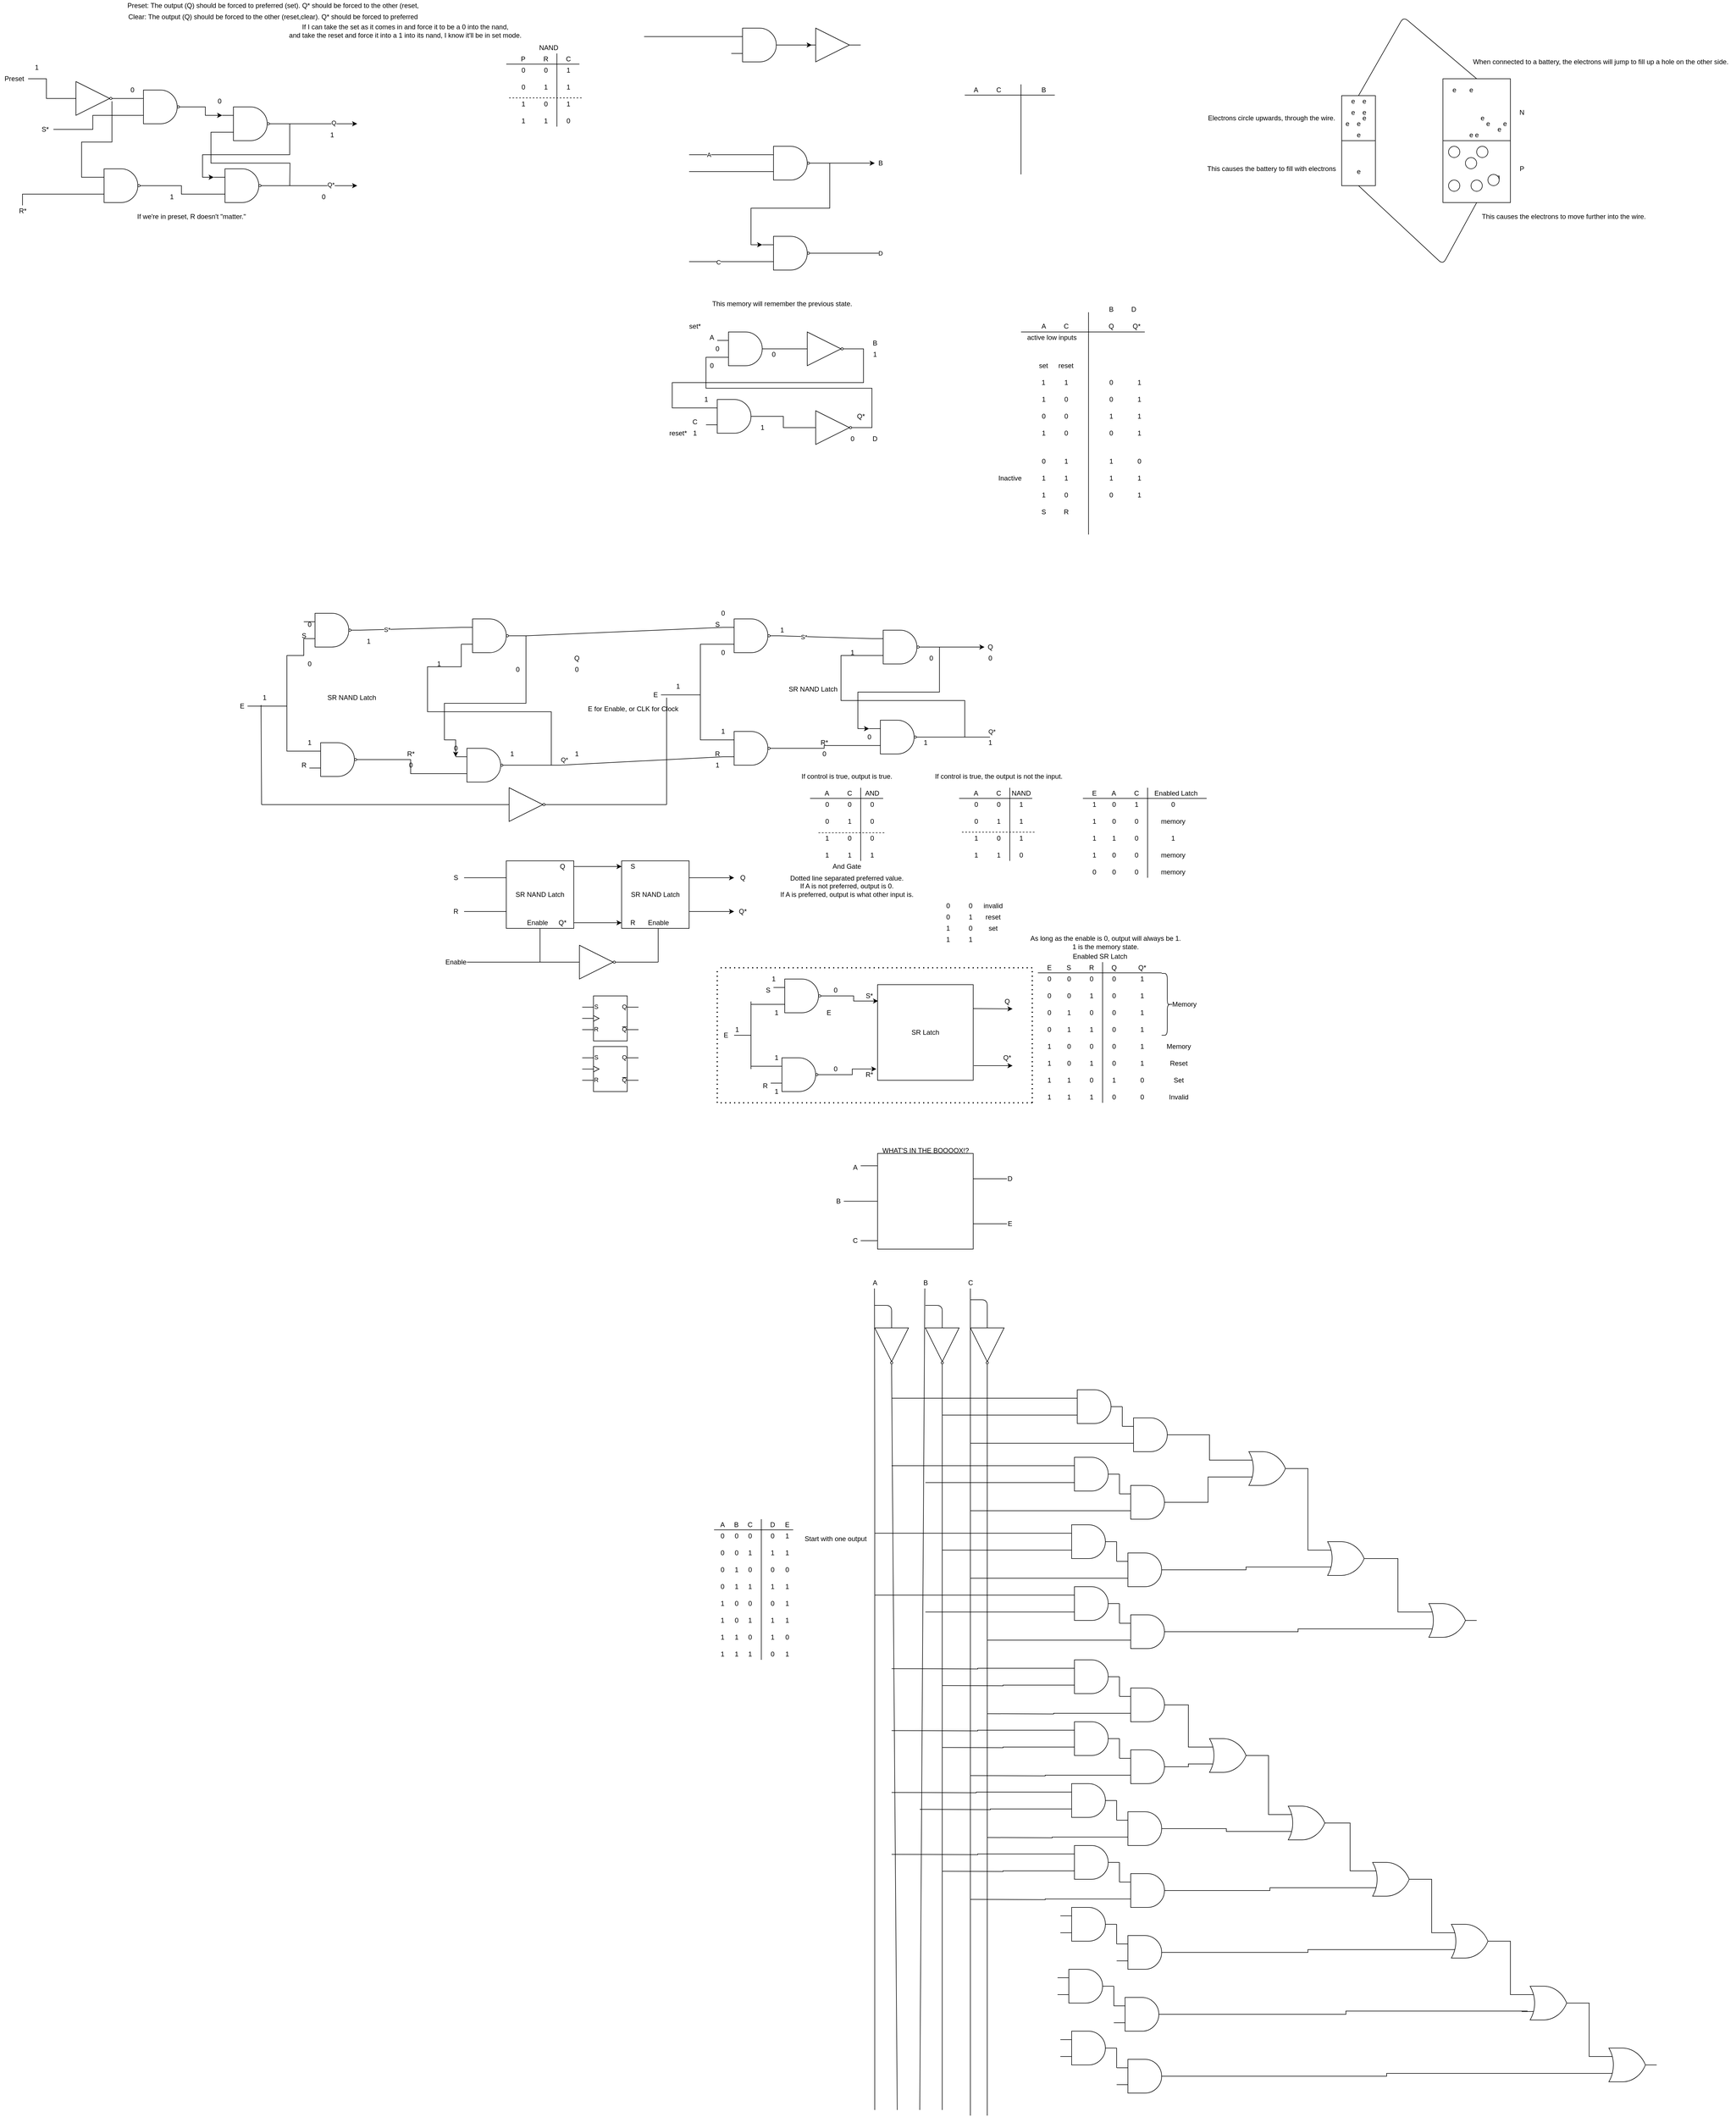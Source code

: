 <mxfile version="13.7.7" type="github">
  <diagram id="gJ45XO211EHnFHJomRJo" name="RS Latch">
    <mxGraphModel dx="2522" dy="791" grid="1" gridSize="10" guides="1" tooltips="1" connect="1" arrows="1" fold="1" page="1" pageScale="1" pageWidth="1100" pageHeight="850" math="0" shadow="0">
      <root>
        <mxCell id="0" />
        <mxCell id="1" parent="0" />
        <mxCell id="zt3W5hfZDn8HCrkyYhtF-6" style="edgeStyle=orthogonalEdgeStyle;rounded=0;orthogonalLoop=1;jettySize=auto;html=1;entryX=0.13;entryY=0.5;entryDx=0;entryDy=0;entryPerimeter=0;" parent="1" source="zt3W5hfZDn8HCrkyYhtF-4" target="zt3W5hfZDn8HCrkyYhtF-5" edge="1">
          <mxGeometry relative="1" as="geometry" />
        </mxCell>
        <mxCell id="zt3W5hfZDn8HCrkyYhtF-4" value="" style="verticalLabelPosition=bottom;shadow=0;dashed=0;align=center;html=1;verticalAlign=top;shape=mxgraph.electrical.logic_gates.logic_gate;operation=and;" parent="1" vertex="1">
          <mxGeometry x="265" y="100" width="100" height="60" as="geometry" />
        </mxCell>
        <mxCell id="zt3W5hfZDn8HCrkyYhtF-5" value="" style="verticalLabelPosition=bottom;shadow=0;dashed=0;align=center;html=1;verticalAlign=top;shape=mxgraph.electrical.logic_gates.buffer2;" parent="1" vertex="1">
          <mxGeometry x="395" y="100" width="100" height="60" as="geometry" />
        </mxCell>
        <mxCell id="zt3W5hfZDn8HCrkyYhtF-23" style="edgeStyle=orthogonalEdgeStyle;rounded=0;orthogonalLoop=1;jettySize=auto;html=1;exitX=1;exitY=0.5;exitDx=0;exitDy=0;exitPerimeter=0;" parent="1" source="zt3W5hfZDn8HCrkyYhtF-7" edge="1">
          <mxGeometry relative="1" as="geometry">
            <mxPoint x="520" y="340" as="targetPoint" />
          </mxGeometry>
        </mxCell>
        <mxCell id="zt3W5hfZDn8HCrkyYhtF-25" style="edgeStyle=orthogonalEdgeStyle;rounded=0;orthogonalLoop=1;jettySize=auto;html=1;exitX=1;exitY=0.5;exitDx=0;exitDy=0;exitPerimeter=0;entryX=0;entryY=0.25;entryDx=0;entryDy=0;entryPerimeter=0;" parent="1" source="zt3W5hfZDn8HCrkyYhtF-7" target="zt3W5hfZDn8HCrkyYhtF-8" edge="1">
          <mxGeometry relative="1" as="geometry" />
        </mxCell>
        <mxCell id="zt3W5hfZDn8HCrkyYhtF-30" style="edgeStyle=orthogonalEdgeStyle;rounded=0;orthogonalLoop=1;jettySize=auto;html=1;exitX=0;exitY=0.75;exitDx=0;exitDy=0;exitPerimeter=0;endArrow=none;endFill=0;" parent="1" source="zt3W5hfZDn8HCrkyYhtF-7" edge="1">
          <mxGeometry relative="1" as="geometry">
            <mxPoint x="190" y="355" as="targetPoint" />
          </mxGeometry>
        </mxCell>
        <mxCell id="zt3W5hfZDn8HCrkyYhtF-7" value="" style="verticalLabelPosition=bottom;shadow=0;dashed=0;align=center;html=1;verticalAlign=top;shape=mxgraph.electrical.logic_gates.logic_gate;operation=and;negating=1;" parent="1" vertex="1">
          <mxGeometry x="320" y="310" width="100" height="60" as="geometry" />
        </mxCell>
        <mxCell id="zt3W5hfZDn8HCrkyYhtF-26" style="edgeStyle=orthogonalEdgeStyle;rounded=0;orthogonalLoop=1;jettySize=auto;html=1;exitX=0;exitY=0.75;exitDx=0;exitDy=0;exitPerimeter=0;endArrow=none;endFill=0;" parent="1" source="zt3W5hfZDn8HCrkyYhtF-8" edge="1">
          <mxGeometry relative="1" as="geometry">
            <mxPoint x="190" y="515" as="targetPoint" />
          </mxGeometry>
        </mxCell>
        <mxCell id="zt3W5hfZDn8HCrkyYhtF-27" value="C" style="edgeLabel;html=1;align=center;verticalAlign=middle;resizable=0;points=[];" parent="zt3W5hfZDn8HCrkyYhtF-26" vertex="1" connectable="0">
          <mxGeometry x="0.2" relative="1" as="geometry">
            <mxPoint as="offset" />
          </mxGeometry>
        </mxCell>
        <mxCell id="zt3W5hfZDn8HCrkyYhtF-28" style="edgeStyle=orthogonalEdgeStyle;rounded=0;orthogonalLoop=1;jettySize=auto;html=1;exitX=1;exitY=0.5;exitDx=0;exitDy=0;exitPerimeter=0;endArrow=none;endFill=0;" parent="1" source="zt3W5hfZDn8HCrkyYhtF-8" edge="1">
          <mxGeometry relative="1" as="geometry">
            <mxPoint x="530" y="500" as="targetPoint" />
          </mxGeometry>
        </mxCell>
        <mxCell id="zt3W5hfZDn8HCrkyYhtF-29" value="D" style="edgeLabel;html=1;align=center;verticalAlign=middle;resizable=0;points=[];" parent="zt3W5hfZDn8HCrkyYhtF-28" vertex="1" connectable="0">
          <mxGeometry x="0.727" y="1" relative="1" as="geometry">
            <mxPoint x="15" y="1" as="offset" />
          </mxGeometry>
        </mxCell>
        <mxCell id="zt3W5hfZDn8HCrkyYhtF-8" value="" style="verticalLabelPosition=bottom;shadow=0;dashed=0;align=center;html=1;verticalAlign=top;shape=mxgraph.electrical.logic_gates.logic_gate;operation=and;negating=1;" parent="1" vertex="1">
          <mxGeometry x="320" y="470" width="100" height="60" as="geometry" />
        </mxCell>
        <mxCell id="zt3W5hfZDn8HCrkyYhtF-9" value="" style="endArrow=none;html=1;entryX=0;entryY=0.25;entryDx=0;entryDy=0;entryPerimeter=0;" parent="1" target="zt3W5hfZDn8HCrkyYhtF-4" edge="1">
          <mxGeometry width="50" height="50" relative="1" as="geometry">
            <mxPoint x="110" y="115" as="sourcePoint" />
            <mxPoint x="225" y="120" as="targetPoint" />
          </mxGeometry>
        </mxCell>
        <mxCell id="zt3W5hfZDn8HCrkyYhtF-10" value="" style="endArrow=none;html=1;entryX=0;entryY=0.25;entryDx=0;entryDy=0;entryPerimeter=0;" parent="1" target="zt3W5hfZDn8HCrkyYhtF-7" edge="1">
          <mxGeometry width="50" height="50" relative="1" as="geometry">
            <mxPoint x="190" y="325" as="sourcePoint" />
            <mxPoint x="300" y="320" as="targetPoint" />
          </mxGeometry>
        </mxCell>
        <mxCell id="zt3W5hfZDn8HCrkyYhtF-22" value="A" style="edgeLabel;html=1;align=center;verticalAlign=middle;resizable=0;points=[];" parent="zt3W5hfZDn8HCrkyYhtF-10" vertex="1" connectable="0">
          <mxGeometry x="-0.473" relative="1" as="geometry">
            <mxPoint as="offset" />
          </mxGeometry>
        </mxCell>
        <mxCell id="zt3W5hfZDn8HCrkyYhtF-24" value="B" style="text;html=1;align=center;verticalAlign=middle;resizable=0;points=[];autosize=1;" parent="1" vertex="1">
          <mxGeometry x="520" y="330" width="20" height="20" as="geometry" />
        </mxCell>
        <mxCell id="zt3W5hfZDn8HCrkyYhtF-31" value="A" style="text;html=1;strokeColor=none;fillColor=none;align=center;verticalAlign=middle;whiteSpace=wrap;rounded=0;" parent="1" vertex="1">
          <mxGeometry x="680" y="200" width="40" height="20" as="geometry" />
        </mxCell>
        <mxCell id="zt3W5hfZDn8HCrkyYhtF-32" value="C" style="text;html=1;align=center;verticalAlign=middle;resizable=0;points=[];autosize=1;" parent="1" vertex="1">
          <mxGeometry x="730" y="200" width="20" height="20" as="geometry" />
        </mxCell>
        <mxCell id="zt3W5hfZDn8HCrkyYhtF-33" value="B" style="text;html=1;align=center;verticalAlign=middle;resizable=0;points=[];autosize=1;" parent="1" vertex="1">
          <mxGeometry x="810" y="200" width="20" height="20" as="geometry" />
        </mxCell>
        <mxCell id="zt3W5hfZDn8HCrkyYhtF-35" value="" style="endArrow=none;html=1;" parent="1" edge="1">
          <mxGeometry width="50" height="50" relative="1" as="geometry">
            <mxPoint x="680" y="219" as="sourcePoint" />
            <mxPoint x="840" y="219" as="targetPoint" />
          </mxGeometry>
        </mxCell>
        <mxCell id="zt3W5hfZDn8HCrkyYhtF-36" value="" style="endArrow=none;html=1;" parent="1" edge="1">
          <mxGeometry width="50" height="50" relative="1" as="geometry">
            <mxPoint x="780" y="360" as="sourcePoint" />
            <mxPoint x="780" y="200" as="targetPoint" />
          </mxGeometry>
        </mxCell>
        <mxCell id="zt3W5hfZDn8HCrkyYhtF-40" style="edgeStyle=orthogonalEdgeStyle;rounded=0;orthogonalLoop=1;jettySize=auto;html=1;exitX=0;exitY=0.25;exitDx=0;exitDy=0;exitPerimeter=0;endArrow=none;endFill=0;" parent="1" source="zt3W5hfZDn8HCrkyYhtF-37" edge="1">
          <mxGeometry relative="1" as="geometry">
            <mxPoint x="240" y="655" as="targetPoint" />
          </mxGeometry>
        </mxCell>
        <mxCell id="zt3W5hfZDn8HCrkyYhtF-41" style="edgeStyle=orthogonalEdgeStyle;rounded=0;orthogonalLoop=1;jettySize=auto;html=1;exitX=0;exitY=0.75;exitDx=0;exitDy=0;exitPerimeter=0;endArrow=none;endFill=0;" parent="1" source="zt3W5hfZDn8HCrkyYhtF-37" edge="1">
          <mxGeometry relative="1" as="geometry">
            <mxPoint x="240" y="685" as="targetPoint" />
          </mxGeometry>
        </mxCell>
        <mxCell id="zt3W5hfZDn8HCrkyYhtF-45" style="edgeStyle=orthogonalEdgeStyle;rounded=0;orthogonalLoop=1;jettySize=auto;html=1;exitX=1;exitY=0.5;exitDx=0;exitDy=0;exitPerimeter=0;entryX=0;entryY=0.5;entryDx=0;entryDy=0;endArrow=none;endFill=0;" parent="1" source="zt3W5hfZDn8HCrkyYhtF-37" target="zt3W5hfZDn8HCrkyYhtF-44" edge="1">
          <mxGeometry relative="1" as="geometry" />
        </mxCell>
        <mxCell id="zt3W5hfZDn8HCrkyYhtF-74" style="edgeStyle=orthogonalEdgeStyle;rounded=0;orthogonalLoop=1;jettySize=auto;html=1;exitX=0;exitY=0.75;exitDx=0;exitDy=0;exitPerimeter=0;entryX=1;entryY=0.5;entryDx=0;entryDy=0;endArrow=none;endFill=0;" parent="1" source="zt3W5hfZDn8HCrkyYhtF-37" target="zt3W5hfZDn8HCrkyYhtF-71" edge="1">
          <mxGeometry relative="1" as="geometry" />
        </mxCell>
        <mxCell id="zt3W5hfZDn8HCrkyYhtF-37" value="" style="verticalLabelPosition=bottom;shadow=0;dashed=0;align=center;html=1;verticalAlign=top;shape=mxgraph.electrical.logic_gates.logic_gate;operation=and;" parent="1" vertex="1">
          <mxGeometry x="240" y="640" width="100" height="60" as="geometry" />
        </mxCell>
        <mxCell id="zt3W5hfZDn8HCrkyYhtF-42" value="A" style="text;html=1;align=center;verticalAlign=middle;resizable=0;points=[];autosize=1;" parent="1" vertex="1">
          <mxGeometry x="220" y="640" width="20" height="20" as="geometry" />
        </mxCell>
        <mxCell id="zt3W5hfZDn8HCrkyYhtF-43" value="0" style="text;html=1;align=center;verticalAlign=middle;resizable=0;points=[];autosize=1;" parent="1" vertex="1">
          <mxGeometry x="230" y="660" width="20" height="20" as="geometry" />
        </mxCell>
        <mxCell id="zt3W5hfZDn8HCrkyYhtF-73" style="edgeStyle=orthogonalEdgeStyle;rounded=0;orthogonalLoop=1;jettySize=auto;html=1;exitX=1;exitY=0.5;exitDx=0;exitDy=0;entryX=0;entryY=0.25;entryDx=0;entryDy=0;entryPerimeter=0;endArrow=none;endFill=0;" parent="1" source="zt3W5hfZDn8HCrkyYhtF-44" target="zt3W5hfZDn8HCrkyYhtF-68" edge="1">
          <mxGeometry relative="1" as="geometry">
            <Array as="points">
              <mxPoint x="500" y="670" />
              <mxPoint x="500" y="730" />
              <mxPoint x="160" y="730" />
              <mxPoint x="160" y="775" />
            </Array>
          </mxGeometry>
        </mxCell>
        <mxCell id="zt3W5hfZDn8HCrkyYhtF-44" value="" style="verticalLabelPosition=bottom;shadow=0;dashed=0;align=center;html=1;verticalAlign=top;shape=mxgraph.electrical.logic_gates.buffer2;negating=1;" parent="1" vertex="1">
          <mxGeometry x="380" y="640" width="100" height="60" as="geometry" />
        </mxCell>
        <mxCell id="zt3W5hfZDn8HCrkyYhtF-47" value="A" style="text;html=1;align=center;verticalAlign=middle;resizable=0;points=[];autosize=1;" parent="1" vertex="1">
          <mxGeometry x="810" y="620" width="20" height="20" as="geometry" />
        </mxCell>
        <mxCell id="zt3W5hfZDn8HCrkyYhtF-48" value="C" style="text;html=1;align=center;verticalAlign=middle;resizable=0;points=[];autosize=1;" parent="1" vertex="1">
          <mxGeometry x="850" y="620" width="20" height="20" as="geometry" />
        </mxCell>
        <mxCell id="zt3W5hfZDn8HCrkyYhtF-49" value="Q" style="text;html=1;align=center;verticalAlign=middle;resizable=0;points=[];autosize=1;" parent="1" vertex="1">
          <mxGeometry x="930" y="620" width="20" height="20" as="geometry" />
        </mxCell>
        <mxCell id="zt3W5hfZDn8HCrkyYhtF-50" value="Q*" style="text;html=1;align=center;verticalAlign=middle;resizable=0;points=[];autosize=1;" parent="1" vertex="1">
          <mxGeometry x="970" y="620" width="30" height="20" as="geometry" />
        </mxCell>
        <mxCell id="zt3W5hfZDn8HCrkyYhtF-51" value="" style="endArrow=none;html=1;" parent="1" edge="1">
          <mxGeometry width="50" height="50" relative="1" as="geometry">
            <mxPoint x="780" y="640" as="sourcePoint" />
            <mxPoint x="1000" y="640" as="targetPoint" />
          </mxGeometry>
        </mxCell>
        <mxCell id="zt3W5hfZDn8HCrkyYhtF-52" value="" style="endArrow=none;html=1;" parent="1" edge="1">
          <mxGeometry width="50" height="50" relative="1" as="geometry">
            <mxPoint x="900" y="1000" as="sourcePoint" />
            <mxPoint x="900" y="605" as="targetPoint" />
          </mxGeometry>
        </mxCell>
        <mxCell id="zt3W5hfZDn8HCrkyYhtF-54" value="set" style="text;html=1;strokeColor=none;fillColor=none;align=center;verticalAlign=middle;whiteSpace=wrap;rounded=0;" parent="1" vertex="1">
          <mxGeometry x="800" y="690" width="40" height="20" as="geometry" />
        </mxCell>
        <mxCell id="zt3W5hfZDn8HCrkyYhtF-55" value="reset" style="text;html=1;strokeColor=none;fillColor=none;align=center;verticalAlign=middle;whiteSpace=wrap;rounded=0;" parent="1" vertex="1">
          <mxGeometry x="840" y="690" width="40" height="20" as="geometry" />
        </mxCell>
        <mxCell id="zt3W5hfZDn8HCrkyYhtF-57" value="1" style="text;html=1;strokeColor=none;fillColor=none;align=center;verticalAlign=middle;whiteSpace=wrap;rounded=0;" parent="1" vertex="1">
          <mxGeometry x="800" y="720" width="40" height="20" as="geometry" />
        </mxCell>
        <mxCell id="zt3W5hfZDn8HCrkyYhtF-58" value="1" style="text;html=1;align=center;verticalAlign=middle;resizable=0;points=[];autosize=1;" parent="1" vertex="1">
          <mxGeometry x="850" y="720" width="20" height="20" as="geometry" />
        </mxCell>
        <mxCell id="zt3W5hfZDn8HCrkyYhtF-59" value="0" style="text;html=1;align=center;verticalAlign=middle;resizable=0;points=[];autosize=1;" parent="1" vertex="1">
          <mxGeometry x="930" y="720" width="20" height="20" as="geometry" />
        </mxCell>
        <mxCell id="zt3W5hfZDn8HCrkyYhtF-60" value="1" style="text;html=1;align=center;verticalAlign=middle;resizable=0;points=[];autosize=1;" parent="1" vertex="1">
          <mxGeometry x="980" y="720" width="20" height="20" as="geometry" />
        </mxCell>
        <mxCell id="zt3W5hfZDn8HCrkyYhtF-61" value="1" style="text;html=1;align=center;verticalAlign=middle;resizable=0;points=[];autosize=1;" parent="1" vertex="1">
          <mxGeometry x="810" y="750" width="20" height="20" as="geometry" />
        </mxCell>
        <mxCell id="zt3W5hfZDn8HCrkyYhtF-62" value="0" style="text;html=1;align=center;verticalAlign=middle;resizable=0;points=[];autosize=1;" parent="1" vertex="1">
          <mxGeometry x="850" y="750" width="20" height="20" as="geometry" />
        </mxCell>
        <mxCell id="zt3W5hfZDn8HCrkyYhtF-63" value="0" style="text;html=1;align=center;verticalAlign=middle;resizable=0;points=[];autosize=1;" parent="1" vertex="1">
          <mxGeometry x="930" y="750" width="20" height="20" as="geometry" />
        </mxCell>
        <mxCell id="zt3W5hfZDn8HCrkyYhtF-64" value="1" style="text;html=1;align=center;verticalAlign=middle;resizable=0;points=[];autosize=1;" parent="1" vertex="1">
          <mxGeometry x="980" y="750" width="20" height="20" as="geometry" />
        </mxCell>
        <mxCell id="zt3W5hfZDn8HCrkyYhtF-67" style="edgeStyle=orthogonalEdgeStyle;rounded=0;orthogonalLoop=1;jettySize=auto;html=1;exitX=1;exitY=0.5;exitDx=0;exitDy=0;exitPerimeter=0;entryX=0;entryY=0.5;entryDx=0;entryDy=0;endArrow=none;endFill=0;" parent="1" source="zt3W5hfZDn8HCrkyYhtF-68" target="zt3W5hfZDn8HCrkyYhtF-71" edge="1">
          <mxGeometry relative="1" as="geometry" />
        </mxCell>
        <mxCell id="zt3W5hfZDn8HCrkyYhtF-68" value="" style="verticalLabelPosition=bottom;shadow=0;dashed=0;align=center;html=1;verticalAlign=top;shape=mxgraph.electrical.logic_gates.logic_gate;operation=and;" parent="1" vertex="1">
          <mxGeometry x="220" y="760" width="100" height="60" as="geometry" />
        </mxCell>
        <mxCell id="zt3W5hfZDn8HCrkyYhtF-71" value="" style="verticalLabelPosition=bottom;shadow=0;dashed=0;align=center;html=1;verticalAlign=top;shape=mxgraph.electrical.logic_gates.buffer2;negating=1;" parent="1" vertex="1">
          <mxGeometry x="395" y="780" width="100" height="60" as="geometry" />
        </mxCell>
        <mxCell id="zt3W5hfZDn8HCrkyYhtF-75" value="active low inputs" style="text;html=1;strokeColor=none;fillColor=none;align=center;verticalAlign=middle;whiteSpace=wrap;rounded=0;" parent="1" vertex="1">
          <mxGeometry x="780" y="640" width="110" height="20" as="geometry" />
        </mxCell>
        <mxCell id="zt3W5hfZDn8HCrkyYhtF-76" value="0" style="text;html=1;align=center;verticalAlign=middle;resizable=0;points=[];autosize=1;" parent="1" vertex="1">
          <mxGeometry x="810" y="780" width="20" height="20" as="geometry" />
        </mxCell>
        <mxCell id="zt3W5hfZDn8HCrkyYhtF-77" value="0" style="text;html=1;align=center;verticalAlign=middle;resizable=0;points=[];autosize=1;" parent="1" vertex="1">
          <mxGeometry x="850" y="780" width="20" height="20" as="geometry" />
        </mxCell>
        <mxCell id="zt3W5hfZDn8HCrkyYhtF-78" value="1" style="text;html=1;align=center;verticalAlign=middle;resizable=0;points=[];autosize=1;" parent="1" vertex="1">
          <mxGeometry x="930" y="780" width="20" height="20" as="geometry" />
        </mxCell>
        <mxCell id="zt3W5hfZDn8HCrkyYhtF-79" value="1" style="text;html=1;align=center;verticalAlign=middle;resizable=0;points=[];autosize=1;" parent="1" vertex="1">
          <mxGeometry x="980" y="780" width="20" height="20" as="geometry" />
        </mxCell>
        <mxCell id="zt3W5hfZDn8HCrkyYhtF-80" value="1" style="text;html=1;align=center;verticalAlign=middle;resizable=0;points=[];autosize=1;" parent="1" vertex="1">
          <mxGeometry x="810" y="810" width="20" height="20" as="geometry" />
        </mxCell>
        <mxCell id="zt3W5hfZDn8HCrkyYhtF-82" value="0" style="text;html=1;align=center;verticalAlign=middle;resizable=0;points=[];autosize=1;" parent="1" vertex="1">
          <mxGeometry x="850" y="810" width="20" height="20" as="geometry" />
        </mxCell>
        <mxCell id="zt3W5hfZDn8HCrkyYhtF-83" value="0" style="text;html=1;align=center;verticalAlign=middle;resizable=0;points=[];autosize=1;" parent="1" vertex="1">
          <mxGeometry x="930" y="810" width="20" height="20" as="geometry" />
        </mxCell>
        <mxCell id="zt3W5hfZDn8HCrkyYhtF-84" value="1" style="text;html=1;align=center;verticalAlign=middle;resizable=0;points=[];autosize=1;" parent="1" vertex="1">
          <mxGeometry x="980" y="810" width="20" height="20" as="geometry" />
        </mxCell>
        <mxCell id="zt3W5hfZDn8HCrkyYhtF-85" value="1" style="text;html=1;align=center;verticalAlign=middle;resizable=0;points=[];autosize=1;" parent="1" vertex="1">
          <mxGeometry x="930" y="860" width="20" height="20" as="geometry" />
        </mxCell>
        <mxCell id="zt3W5hfZDn8HCrkyYhtF-86" value="0" style="text;html=1;align=center;verticalAlign=middle;resizable=0;points=[];autosize=1;" parent="1" vertex="1">
          <mxGeometry x="980" y="860" width="20" height="20" as="geometry" />
        </mxCell>
        <mxCell id="zt3W5hfZDn8HCrkyYhtF-87" value="0" style="text;html=1;align=center;verticalAlign=middle;resizable=0;points=[];autosize=1;" parent="1" vertex="1">
          <mxGeometry x="810" y="860" width="20" height="20" as="geometry" />
        </mxCell>
        <mxCell id="zt3W5hfZDn8HCrkyYhtF-88" value="1" style="text;html=1;align=center;verticalAlign=middle;resizable=0;points=[];autosize=1;" parent="1" vertex="1">
          <mxGeometry x="850" y="860" width="20" height="20" as="geometry" />
        </mxCell>
        <mxCell id="zt3W5hfZDn8HCrkyYhtF-90" value="B" style="text;html=1;align=center;verticalAlign=middle;resizable=0;points=[];autosize=1;" parent="1" vertex="1">
          <mxGeometry x="930" y="590" width="20" height="20" as="geometry" />
        </mxCell>
        <mxCell id="zt3W5hfZDn8HCrkyYhtF-91" value="D" style="text;html=1;align=center;verticalAlign=middle;resizable=0;points=[];autosize=1;" parent="1" vertex="1">
          <mxGeometry x="970" y="590" width="20" height="20" as="geometry" />
        </mxCell>
        <mxCell id="zt3W5hfZDn8HCrkyYhtF-92" value="0" style="text;html=1;align=center;verticalAlign=middle;resizable=0;points=[];autosize=1;" parent="1" vertex="1">
          <mxGeometry x="330" y="670" width="20" height="20" as="geometry" />
        </mxCell>
        <mxCell id="zt3W5hfZDn8HCrkyYhtF-93" value="B" style="text;html=1;align=center;verticalAlign=middle;resizable=0;points=[];autosize=1;" parent="1" vertex="1">
          <mxGeometry x="510" y="650" width="20" height="20" as="geometry" />
        </mxCell>
        <mxCell id="zt3W5hfZDn8HCrkyYhtF-94" value="D" style="text;html=1;align=center;verticalAlign=middle;resizable=0;points=[];autosize=1;" parent="1" vertex="1">
          <mxGeometry x="510" y="820" width="20" height="20" as="geometry" />
        </mxCell>
        <mxCell id="zt3W5hfZDn8HCrkyYhtF-95" value="C" style="text;html=1;align=center;verticalAlign=middle;resizable=0;points=[];autosize=1;" parent="1" vertex="1">
          <mxGeometry x="190" y="790" width="20" height="20" as="geometry" />
        </mxCell>
        <mxCell id="zt3W5hfZDn8HCrkyYhtF-96" value="0" style="text;html=1;align=center;verticalAlign=middle;resizable=0;points=[];autosize=1;" parent="1" vertex="1">
          <mxGeometry x="220" y="690" width="20" height="20" as="geometry" />
        </mxCell>
        <mxCell id="zt3W5hfZDn8HCrkyYhtF-97" value="1" style="text;html=1;align=center;verticalAlign=middle;resizable=0;points=[];autosize=1;" parent="1" vertex="1">
          <mxGeometry x="210" y="750" width="20" height="20" as="geometry" />
        </mxCell>
        <mxCell id="zt3W5hfZDn8HCrkyYhtF-98" value="1" style="text;html=1;align=center;verticalAlign=middle;resizable=0;points=[];autosize=1;" parent="1" vertex="1">
          <mxGeometry x="190" y="810" width="20" height="20" as="geometry" />
        </mxCell>
        <mxCell id="zt3W5hfZDn8HCrkyYhtF-99" value="1" style="text;html=1;align=center;verticalAlign=middle;resizable=0;points=[];autosize=1;" parent="1" vertex="1">
          <mxGeometry x="310" y="800" width="20" height="20" as="geometry" />
        </mxCell>
        <mxCell id="zt3W5hfZDn8HCrkyYhtF-100" value="0" style="text;html=1;align=center;verticalAlign=middle;resizable=0;points=[];autosize=1;" parent="1" vertex="1">
          <mxGeometry x="470" y="820" width="20" height="20" as="geometry" />
        </mxCell>
        <mxCell id="zt3W5hfZDn8HCrkyYhtF-101" value="Q*" style="text;html=1;align=center;verticalAlign=middle;resizable=0;points=[];autosize=1;" parent="1" vertex="1">
          <mxGeometry x="480" y="780" width="30" height="20" as="geometry" />
        </mxCell>
        <mxCell id="zt3W5hfZDn8HCrkyYhtF-102" value="reset*" style="text;html=1;align=center;verticalAlign=middle;resizable=0;points=[];autosize=1;" parent="1" vertex="1">
          <mxGeometry x="145" y="810" width="50" height="20" as="geometry" />
        </mxCell>
        <mxCell id="zt3W5hfZDn8HCrkyYhtF-103" value="1" style="text;html=1;align=center;verticalAlign=middle;resizable=0;points=[];autosize=1;" parent="1" vertex="1">
          <mxGeometry x="510" y="670" width="20" height="20" as="geometry" />
        </mxCell>
        <mxCell id="zt3W5hfZDn8HCrkyYhtF-104" value="1" style="text;html=1;align=center;verticalAlign=middle;resizable=0;points=[];autosize=1;" parent="1" vertex="1">
          <mxGeometry x="810" y="890" width="20" height="20" as="geometry" />
        </mxCell>
        <mxCell id="zt3W5hfZDn8HCrkyYhtF-105" value="1" style="text;html=1;align=center;verticalAlign=middle;resizable=0;points=[];autosize=1;" parent="1" vertex="1">
          <mxGeometry x="850" y="890" width="20" height="20" as="geometry" />
        </mxCell>
        <mxCell id="zt3W5hfZDn8HCrkyYhtF-108" value="Inactive" style="text;html=1;align=center;verticalAlign=middle;resizable=0;points=[];autosize=1;" parent="1" vertex="1">
          <mxGeometry x="730" y="890" width="60" height="20" as="geometry" />
        </mxCell>
        <mxCell id="zt3W5hfZDn8HCrkyYhtF-109" value="set*" style="text;html=1;align=center;verticalAlign=middle;resizable=0;points=[];autosize=1;" parent="1" vertex="1">
          <mxGeometry x="180" y="620" width="40" height="20" as="geometry" />
        </mxCell>
        <mxCell id="zt3W5hfZDn8HCrkyYhtF-110" value="1" style="text;html=1;align=center;verticalAlign=middle;resizable=0;points=[];autosize=1;" parent="1" vertex="1">
          <mxGeometry x="930" y="890" width="20" height="20" as="geometry" />
        </mxCell>
        <mxCell id="zt3W5hfZDn8HCrkyYhtF-111" value="1" style="text;html=1;align=center;verticalAlign=middle;resizable=0;points=[];autosize=1;" parent="1" vertex="1">
          <mxGeometry x="980" y="890" width="20" height="20" as="geometry" />
        </mxCell>
        <mxCell id="zt3W5hfZDn8HCrkyYhtF-112" value="0" style="text;html=1;align=center;verticalAlign=middle;resizable=0;points=[];autosize=1;" parent="1" vertex="1">
          <mxGeometry x="930" y="920" width="20" height="20" as="geometry" />
        </mxCell>
        <mxCell id="zt3W5hfZDn8HCrkyYhtF-113" value="1" style="text;html=1;align=center;verticalAlign=middle;resizable=0;points=[];autosize=1;" parent="1" vertex="1">
          <mxGeometry x="980" y="920" width="20" height="20" as="geometry" />
        </mxCell>
        <mxCell id="zt3W5hfZDn8HCrkyYhtF-114" value="0" style="text;html=1;align=center;verticalAlign=middle;resizable=0;points=[];autosize=1;" parent="1" vertex="1">
          <mxGeometry x="850" y="920" width="20" height="20" as="geometry" />
        </mxCell>
        <mxCell id="zt3W5hfZDn8HCrkyYhtF-115" value="1" style="text;html=1;align=center;verticalAlign=middle;resizable=0;points=[];autosize=1;" parent="1" vertex="1">
          <mxGeometry x="810" y="920" width="20" height="20" as="geometry" />
        </mxCell>
        <mxCell id="zt3W5hfZDn8HCrkyYhtF-116" value="This memory will remember the previous state." style="text;html=1;align=center;verticalAlign=middle;resizable=0;points=[];autosize=1;" parent="1" vertex="1">
          <mxGeometry x="220" y="580" width="270" height="20" as="geometry" />
        </mxCell>
        <mxCell id="zt3W5hfZDn8HCrkyYhtF-117" value="" style="rounded=0;whiteSpace=wrap;html=1;" parent="1" vertex="1">
          <mxGeometry x="1530" y="190" width="120" height="110" as="geometry" />
        </mxCell>
        <mxCell id="zt3W5hfZDn8HCrkyYhtF-118" value="" style="rounded=0;whiteSpace=wrap;html=1;" parent="1" vertex="1">
          <mxGeometry x="1530" y="300" width="120" height="110" as="geometry" />
        </mxCell>
        <mxCell id="zt3W5hfZDn8HCrkyYhtF-119" value="N" style="text;html=1;align=center;verticalAlign=middle;resizable=0;points=[];autosize=1;" parent="1" vertex="1">
          <mxGeometry x="1660" y="240" width="20" height="20" as="geometry" />
        </mxCell>
        <mxCell id="zt3W5hfZDn8HCrkyYhtF-120" value="P" style="text;html=1;align=center;verticalAlign=middle;resizable=0;points=[];autosize=1;" parent="1" vertex="1">
          <mxGeometry x="1660" y="340" width="20" height="20" as="geometry" />
        </mxCell>
        <mxCell id="zt3W5hfZDn8HCrkyYhtF-121" value="e" style="text;html=1;align=center;verticalAlign=middle;resizable=0;points=[];autosize=1;" parent="1" vertex="1">
          <mxGeometry x="1570" y="280" width="20" height="20" as="geometry" />
        </mxCell>
        <mxCell id="zt3W5hfZDn8HCrkyYhtF-122" value="e" style="text;html=1;align=center;verticalAlign=middle;resizable=0;points=[];autosize=1;" parent="1" vertex="1">
          <mxGeometry x="1600" y="260" width="20" height="20" as="geometry" />
        </mxCell>
        <mxCell id="zt3W5hfZDn8HCrkyYhtF-123" value="e" style="text;html=1;align=center;verticalAlign=middle;resizable=0;points=[];autosize=1;" parent="1" vertex="1">
          <mxGeometry x="1620" y="270" width="20" height="20" as="geometry" />
        </mxCell>
        <mxCell id="zt3W5hfZDn8HCrkyYhtF-124" value="e" style="text;html=1;align=center;verticalAlign=middle;resizable=0;points=[];autosize=1;" parent="1" vertex="1">
          <mxGeometry x="1590" y="250" width="20" height="20" as="geometry" />
        </mxCell>
        <mxCell id="zt3W5hfZDn8HCrkyYhtF-125" value="e" style="text;html=1;align=center;verticalAlign=middle;resizable=0;points=[];autosize=1;rotation=0;" parent="1" vertex="1">
          <mxGeometry x="1570" y="200" width="20" height="20" as="geometry" />
        </mxCell>
        <mxCell id="zt3W5hfZDn8HCrkyYhtF-126" value="e" style="text;html=1;align=center;verticalAlign=middle;resizable=0;points=[];autosize=1;" parent="1" vertex="1">
          <mxGeometry x="1580" y="280" width="20" height="20" as="geometry" />
        </mxCell>
        <mxCell id="zt3W5hfZDn8HCrkyYhtF-127" value="e" style="text;html=1;align=center;verticalAlign=middle;resizable=0;points=[];autosize=1;" parent="1" vertex="1">
          <mxGeometry x="1540" y="200" width="20" height="20" as="geometry" />
        </mxCell>
        <mxCell id="zt3W5hfZDn8HCrkyYhtF-128" value="" style="ellipse;whiteSpace=wrap;html=1;aspect=fixed;" parent="1" vertex="1">
          <mxGeometry x="1540" y="310" width="20" height="20" as="geometry" />
        </mxCell>
        <mxCell id="zt3W5hfZDn8HCrkyYhtF-130" value="" style="ellipse;whiteSpace=wrap;html=1;aspect=fixed;" parent="1" vertex="1">
          <mxGeometry x="1540" y="370" width="20" height="20" as="geometry" />
        </mxCell>
        <mxCell id="zt3W5hfZDn8HCrkyYhtF-131" value="" style="ellipse;whiteSpace=wrap;html=1;aspect=fixed;" parent="1" vertex="1">
          <mxGeometry x="1610" y="360" width="20" height="20" as="geometry" />
        </mxCell>
        <mxCell id="zt3W5hfZDn8HCrkyYhtF-133" style="edgeStyle=orthogonalEdgeStyle;rounded=0;orthogonalLoop=1;jettySize=auto;html=1;exitX=1;exitY=0;exitDx=0;exitDy=0;entryX=1;entryY=0.5;entryDx=0;entryDy=0;endArrow=none;endFill=0;" parent="1" source="zt3W5hfZDn8HCrkyYhtF-131" target="zt3W5hfZDn8HCrkyYhtF-131" edge="1">
          <mxGeometry relative="1" as="geometry" />
        </mxCell>
        <mxCell id="zt3W5hfZDn8HCrkyYhtF-134" value="" style="ellipse;whiteSpace=wrap;html=1;aspect=fixed;" parent="1" vertex="1">
          <mxGeometry x="1570" y="330" width="20" height="20" as="geometry" />
        </mxCell>
        <mxCell id="zt3W5hfZDn8HCrkyYhtF-135" value="" style="ellipse;whiteSpace=wrap;html=1;aspect=fixed;" parent="1" vertex="1">
          <mxGeometry x="1590" y="310" width="20" height="20" as="geometry" />
        </mxCell>
        <mxCell id="zt3W5hfZDn8HCrkyYhtF-136" value="" style="ellipse;whiteSpace=wrap;html=1;aspect=fixed;" parent="1" vertex="1">
          <mxGeometry x="1580" y="370" width="20" height="20" as="geometry" />
        </mxCell>
        <mxCell id="zt3W5hfZDn8HCrkyYhtF-137" value="" style="rounded=0;whiteSpace=wrap;html=1;" parent="1" vertex="1">
          <mxGeometry x="1350" y="220" width="60" height="160" as="geometry" />
        </mxCell>
        <mxCell id="zt3W5hfZDn8HCrkyYhtF-138" value="" style="endArrow=none;html=1;entryX=1;entryY=0.5;entryDx=0;entryDy=0;exitX=0;exitY=0.5;exitDx=0;exitDy=0;" parent="1" source="zt3W5hfZDn8HCrkyYhtF-137" target="zt3W5hfZDn8HCrkyYhtF-137" edge="1">
          <mxGeometry width="50" height="50" relative="1" as="geometry">
            <mxPoint x="1350" y="320" as="sourcePoint" />
            <mxPoint x="1400" y="270" as="targetPoint" />
          </mxGeometry>
        </mxCell>
        <mxCell id="zt3W5hfZDn8HCrkyYhtF-139" value="e" style="text;html=1;align=center;verticalAlign=middle;resizable=0;points=[];autosize=1;" parent="1" vertex="1">
          <mxGeometry x="1360" y="240" width="20" height="20" as="geometry" />
        </mxCell>
        <mxCell id="zt3W5hfZDn8HCrkyYhtF-140" value="e" style="text;html=1;align=center;verticalAlign=middle;resizable=0;points=[];autosize=1;" parent="1" vertex="1">
          <mxGeometry x="1380" y="220" width="20" height="20" as="geometry" />
        </mxCell>
        <mxCell id="zt3W5hfZDn8HCrkyYhtF-141" value="e" style="text;html=1;align=center;verticalAlign=middle;resizable=0;points=[];autosize=1;" parent="1" vertex="1">
          <mxGeometry x="1360" y="220" width="20" height="20" as="geometry" />
        </mxCell>
        <mxCell id="zt3W5hfZDn8HCrkyYhtF-142" value="e" style="text;html=1;align=center;verticalAlign=middle;resizable=0;points=[];autosize=1;" parent="1" vertex="1">
          <mxGeometry x="1380" y="250" width="20" height="20" as="geometry" />
        </mxCell>
        <mxCell id="zt3W5hfZDn8HCrkyYhtF-143" value="e" style="text;html=1;align=center;verticalAlign=middle;resizable=0;points=[];autosize=1;" parent="1" vertex="1">
          <mxGeometry x="1350" y="260" width="20" height="20" as="geometry" />
        </mxCell>
        <mxCell id="zt3W5hfZDn8HCrkyYhtF-144" value="e" style="text;html=1;align=center;verticalAlign=middle;resizable=0;points=[];autosize=1;" parent="1" vertex="1">
          <mxGeometry x="1380" y="240" width="20" height="20" as="geometry" />
        </mxCell>
        <mxCell id="zt3W5hfZDn8HCrkyYhtF-145" value="e" style="text;html=1;align=center;verticalAlign=middle;resizable=0;points=[];autosize=1;" parent="1" vertex="1">
          <mxGeometry x="1630" y="260" width="20" height="20" as="geometry" />
        </mxCell>
        <mxCell id="zt3W5hfZDn8HCrkyYhtF-146" value="e" style="text;html=1;align=center;verticalAlign=middle;resizable=0;points=[];autosize=1;" parent="1" vertex="1">
          <mxGeometry x="1370" y="280" width="20" height="20" as="geometry" />
        </mxCell>
        <mxCell id="zt3W5hfZDn8HCrkyYhtF-147" value="e" style="text;html=1;align=center;verticalAlign=middle;resizable=0;points=[];autosize=1;" parent="1" vertex="1">
          <mxGeometry x="1370" y="260" width="20" height="20" as="geometry" />
        </mxCell>
        <mxCell id="zt3W5hfZDn8HCrkyYhtF-148" value="e" style="text;html=1;align=center;verticalAlign=middle;resizable=0;points=[];autosize=1;" parent="1" vertex="1">
          <mxGeometry x="1370" y="345" width="20" height="20" as="geometry" />
        </mxCell>
        <mxCell id="zt3W5hfZDn8HCrkyYhtF-149" value="" style="endArrow=none;html=1;entryX=0.5;entryY=0;entryDx=0;entryDy=0;" parent="1" target="zt3W5hfZDn8HCrkyYhtF-117" edge="1">
          <mxGeometry width="50" height="50" relative="1" as="geometry">
            <mxPoint x="1380" y="220" as="sourcePoint" />
            <mxPoint x="1550" y="100" as="targetPoint" />
            <Array as="points">
              <mxPoint x="1460" y="80" />
            </Array>
          </mxGeometry>
        </mxCell>
        <mxCell id="zt3W5hfZDn8HCrkyYhtF-150" value="" style="endArrow=none;html=1;exitX=0.5;exitY=1;exitDx=0;exitDy=0;" parent="1" source="zt3W5hfZDn8HCrkyYhtF-137" edge="1">
          <mxGeometry width="50" height="50" relative="1" as="geometry">
            <mxPoint x="1430" y="490" as="sourcePoint" />
            <mxPoint x="1590" y="410" as="targetPoint" />
            <Array as="points">
              <mxPoint x="1530" y="520" />
            </Array>
          </mxGeometry>
        </mxCell>
        <mxCell id="zt3W5hfZDn8HCrkyYhtF-152" value="When connected to a battery, the electrons will jump to fill up a hole on the other side." style="text;html=1;align=center;verticalAlign=middle;resizable=0;points=[];autosize=1;" parent="1" vertex="1">
          <mxGeometry x="1570" y="150" width="480" height="20" as="geometry" />
        </mxCell>
        <mxCell id="zt3W5hfZDn8HCrkyYhtF-153" value="This causes the electrons to move further into the wire." style="text;html=1;strokeColor=none;fillColor=none;align=center;verticalAlign=middle;whiteSpace=wrap;rounded=0;" parent="1" vertex="1">
          <mxGeometry x="1580" y="425" width="330" height="20" as="geometry" />
        </mxCell>
        <mxCell id="zt3W5hfZDn8HCrkyYhtF-155" value="This causes the battery to fill with electrons" style="text;html=1;align=center;verticalAlign=middle;resizable=0;points=[];autosize=1;" parent="1" vertex="1">
          <mxGeometry x="1100" y="340" width="250" height="20" as="geometry" />
        </mxCell>
        <mxCell id="zt3W5hfZDn8HCrkyYhtF-156" value="Electrons circle upwards, through the wire." style="text;html=1;align=center;verticalAlign=middle;resizable=0;points=[];autosize=1;" parent="1" vertex="1">
          <mxGeometry x="1100" y="250" width="250" height="20" as="geometry" />
        </mxCell>
        <mxCell id="zt3W5hfZDn8HCrkyYhtF-157" style="edgeStyle=orthogonalEdgeStyle;rounded=0;orthogonalLoop=1;jettySize=auto;html=1;exitX=1;exitY=0.5;exitDx=0;exitDy=0;exitPerimeter=0;" parent="1" source="zt3W5hfZDn8HCrkyYhtF-160" edge="1">
          <mxGeometry relative="1" as="geometry">
            <mxPoint x="715" y="1200" as="targetPoint" />
          </mxGeometry>
        </mxCell>
        <mxCell id="zt3W5hfZDn8HCrkyYhtF-158" style="edgeStyle=orthogonalEdgeStyle;rounded=0;orthogonalLoop=1;jettySize=auto;html=1;exitX=1;exitY=0.5;exitDx=0;exitDy=0;exitPerimeter=0;entryX=0;entryY=0.25;entryDx=0;entryDy=0;entryPerimeter=0;" parent="1" source="zt3W5hfZDn8HCrkyYhtF-160" target="zt3W5hfZDn8HCrkyYhtF-165" edge="1">
          <mxGeometry relative="1" as="geometry" />
        </mxCell>
        <mxCell id="zt3W5hfZDn8HCrkyYhtF-170" style="edgeStyle=orthogonalEdgeStyle;rounded=0;orthogonalLoop=1;jettySize=auto;html=1;exitX=0;exitY=0.75;exitDx=0;exitDy=0;exitPerimeter=0;endArrow=none;endFill=0;" parent="1" source="zt3W5hfZDn8HCrkyYhtF-160" edge="1">
          <mxGeometry relative="1" as="geometry">
            <mxPoint x="680" y="1360" as="targetPoint" />
            <Array as="points">
              <mxPoint x="460" y="1215" />
              <mxPoint x="460" y="1295" />
              <mxPoint x="680" y="1295" />
            </Array>
          </mxGeometry>
        </mxCell>
        <mxCell id="zt3W5hfZDn8HCrkyYhtF-160" value="" style="verticalLabelPosition=bottom;shadow=0;dashed=0;align=center;html=1;verticalAlign=top;shape=mxgraph.electrical.logic_gates.logic_gate;operation=and;negating=1;" parent="1" vertex="1">
          <mxGeometry x="515" y="1170" width="100" height="60" as="geometry" />
        </mxCell>
        <mxCell id="zt3W5hfZDn8HCrkyYhtF-163" style="edgeStyle=orthogonalEdgeStyle;rounded=0;orthogonalLoop=1;jettySize=auto;html=1;exitX=1;exitY=0.5;exitDx=0;exitDy=0;exitPerimeter=0;endArrow=none;endFill=0;" parent="1" source="zt3W5hfZDn8HCrkyYhtF-165" edge="1">
          <mxGeometry relative="1" as="geometry">
            <mxPoint x="725" y="1360" as="targetPoint" />
          </mxGeometry>
        </mxCell>
        <mxCell id="zt3W5hfZDn8HCrkyYhtF-164" value="Q*" style="edgeLabel;html=1;align=center;verticalAlign=middle;resizable=0;points=[];" parent="zt3W5hfZDn8HCrkyYhtF-163" vertex="1" connectable="0">
          <mxGeometry x="0.727" y="1" relative="1" as="geometry">
            <mxPoint x="19" y="-9" as="offset" />
          </mxGeometry>
        </mxCell>
        <mxCell id="zt3W5hfZDn8HCrkyYhtF-176" style="edgeStyle=orthogonalEdgeStyle;rounded=0;orthogonalLoop=1;jettySize=auto;html=1;exitX=0;exitY=0.75;exitDx=0;exitDy=0;exitPerimeter=0;endArrow=none;endFill=0;entryX=1;entryY=0.5;entryDx=0;entryDy=0;entryPerimeter=0;" parent="1" source="zt3W5hfZDn8HCrkyYhtF-165" target="zt3W5hfZDn8HCrkyYhtF-181" edge="1">
          <mxGeometry relative="1" as="geometry">
            <mxPoint x="440" y="1375" as="targetPoint" />
          </mxGeometry>
        </mxCell>
        <mxCell id="zt3W5hfZDn8HCrkyYhtF-165" value="" style="verticalLabelPosition=bottom;shadow=0;dashed=0;align=center;html=1;verticalAlign=top;shape=mxgraph.electrical.logic_gates.logic_gate;operation=and;negating=1;" parent="1" vertex="1">
          <mxGeometry x="510" y="1330" width="100" height="60" as="geometry" />
        </mxCell>
        <mxCell id="zt3W5hfZDn8HCrkyYhtF-166" value="" style="endArrow=none;html=1;entryX=0;entryY=0.25;entryDx=0;entryDy=0;entryPerimeter=0;exitX=1;exitY=0.5;exitDx=0;exitDy=0;exitPerimeter=0;" parent="1" source="zt3W5hfZDn8HCrkyYhtF-182" target="zt3W5hfZDn8HCrkyYhtF-160" edge="1">
          <mxGeometry width="50" height="50" relative="1" as="geometry">
            <mxPoint x="385" y="1185" as="sourcePoint" />
            <mxPoint x="495" y="1180" as="targetPoint" />
          </mxGeometry>
        </mxCell>
        <mxCell id="zt3W5hfZDn8HCrkyYhtF-167" value="S*" style="edgeLabel;html=1;align=center;verticalAlign=middle;resizable=0;points=[];" parent="zt3W5hfZDn8HCrkyYhtF-166" vertex="1" connectable="0">
          <mxGeometry x="-0.473" relative="1" as="geometry">
            <mxPoint as="offset" />
          </mxGeometry>
        </mxCell>
        <mxCell id="zt3W5hfZDn8HCrkyYhtF-168" value="Q" style="text;html=1;align=center;verticalAlign=middle;resizable=0;points=[];autosize=1;" parent="1" vertex="1">
          <mxGeometry x="715" y="1190" width="20" height="20" as="geometry" />
        </mxCell>
        <mxCell id="zt3W5hfZDn8HCrkyYhtF-169" value="1" style="text;html=1;align=center;verticalAlign=middle;resizable=0;points=[];autosize=1;" parent="1" vertex="1">
          <mxGeometry x="345" y="1160" width="20" height="20" as="geometry" />
        </mxCell>
        <mxCell id="zt3W5hfZDn8HCrkyYhtF-171" value="1" style="text;html=1;align=center;verticalAlign=middle;resizable=0;points=[];autosize=1;" parent="1" vertex="1">
          <mxGeometry x="600" y="1360" width="20" height="20" as="geometry" />
        </mxCell>
        <mxCell id="zt3W5hfZDn8HCrkyYhtF-172" value="0" style="text;html=1;align=center;verticalAlign=middle;resizable=0;points=[];autosize=1;" parent="1" vertex="1">
          <mxGeometry x="610" y="1210" width="20" height="20" as="geometry" />
        </mxCell>
        <mxCell id="zt3W5hfZDn8HCrkyYhtF-173" value="S" style="text;html=1;align=center;verticalAlign=middle;resizable=0;points=[];autosize=1;" parent="1" vertex="1">
          <mxGeometry x="810" y="950" width="20" height="20" as="geometry" />
        </mxCell>
        <mxCell id="zt3W5hfZDn8HCrkyYhtF-174" value="R" style="text;html=1;align=center;verticalAlign=middle;resizable=0;points=[];autosize=1;" parent="1" vertex="1">
          <mxGeometry x="850" y="950" width="20" height="20" as="geometry" />
        </mxCell>
        <mxCell id="zt3W5hfZDn8HCrkyYhtF-178" value="0" style="text;html=1;align=center;verticalAlign=middle;resizable=0;points=[];autosize=1;" parent="1" vertex="1">
          <mxGeometry x="420" y="1380" width="20" height="20" as="geometry" />
        </mxCell>
        <mxCell id="zt3W5hfZDn8HCrkyYhtF-179" value="R*" style="text;html=1;align=center;verticalAlign=middle;resizable=0;points=[];autosize=1;" parent="1" vertex="1">
          <mxGeometry x="415" y="1360" width="30" height="20" as="geometry" />
        </mxCell>
        <mxCell id="zt3W5hfZDn8HCrkyYhtF-180" value="1" style="text;html=1;align=center;verticalAlign=middle;resizable=0;points=[];autosize=1;" parent="1" vertex="1">
          <mxGeometry x="470" y="1200" width="20" height="20" as="geometry" />
        </mxCell>
        <mxCell id="zt3W5hfZDn8HCrkyYhtF-181" value="" style="verticalLabelPosition=bottom;shadow=0;dashed=0;align=center;html=1;verticalAlign=top;shape=mxgraph.electrical.logic_gates.logic_gate;operation=and;negating=1;" parent="1" vertex="1">
          <mxGeometry x="250" y="1350" width="100" height="60" as="geometry" />
        </mxCell>
        <mxCell id="zt3W5hfZDn8HCrkyYhtF-185" style="edgeStyle=orthogonalEdgeStyle;rounded=0;orthogonalLoop=1;jettySize=auto;html=1;exitX=0;exitY=0.75;exitDx=0;exitDy=0;exitPerimeter=0;entryX=0;entryY=0.25;entryDx=0;entryDy=0;entryPerimeter=0;endArrow=none;endFill=0;" parent="1" source="zt3W5hfZDn8HCrkyYhtF-182" target="zt3W5hfZDn8HCrkyYhtF-181" edge="1">
          <mxGeometry relative="1" as="geometry">
            <Array as="points">
              <mxPoint x="210" y="1195" />
              <mxPoint x="210" y="1365" />
            </Array>
          </mxGeometry>
        </mxCell>
        <mxCell id="zt3W5hfZDn8HCrkyYhtF-182" value="" style="verticalLabelPosition=bottom;shadow=0;dashed=0;align=center;html=1;verticalAlign=top;shape=mxgraph.electrical.logic_gates.logic_gate;operation=and;negating=1;" parent="1" vertex="1">
          <mxGeometry x="250" y="1150" width="100" height="60" as="geometry" />
        </mxCell>
        <mxCell id="zt3W5hfZDn8HCrkyYhtF-184" value="S" style="text;html=1;align=center;verticalAlign=middle;resizable=0;points=[];autosize=1;" parent="1" vertex="1">
          <mxGeometry x="230" y="1150" width="20" height="20" as="geometry" />
        </mxCell>
        <mxCell id="zt3W5hfZDn8HCrkyYhtF-186" value="R" style="text;html=1;align=center;verticalAlign=middle;resizable=0;points=[];autosize=1;" parent="1" vertex="1">
          <mxGeometry x="230" y="1380" width="20" height="20" as="geometry" />
        </mxCell>
        <mxCell id="zt3W5hfZDn8HCrkyYhtF-187" value="" style="endArrow=none;html=1;" parent="1" edge="1">
          <mxGeometry width="50" height="50" relative="1" as="geometry">
            <mxPoint x="140" y="1285" as="sourcePoint" />
            <mxPoint x="210" y="1285" as="targetPoint" />
            <Array as="points" />
          </mxGeometry>
        </mxCell>
        <mxCell id="zt3W5hfZDn8HCrkyYhtF-188" value="E" style="text;html=1;align=center;verticalAlign=middle;resizable=0;points=[];autosize=1;" parent="1" vertex="1">
          <mxGeometry x="120" y="1275" width="20" height="20" as="geometry" />
        </mxCell>
        <mxCell id="zt3W5hfZDn8HCrkyYhtF-189" value="&lt;div&gt;E for Enable, or CLK for Clock&lt;/div&gt;" style="text;html=1;align=center;verticalAlign=middle;resizable=0;points=[];autosize=1;" parent="1" vertex="1">
          <mxGeometry y="1300" width="180" height="20" as="geometry" />
        </mxCell>
        <mxCell id="zt3W5hfZDn8HCrkyYhtF-190" value="A" style="text;html=1;strokeColor=none;fillColor=none;align=center;verticalAlign=middle;whiteSpace=wrap;rounded=0;" parent="1" vertex="1">
          <mxGeometry x="415" y="1450" width="40" height="20" as="geometry" />
        </mxCell>
        <mxCell id="zt3W5hfZDn8HCrkyYhtF-191" value="C" style="text;html=1;align=center;verticalAlign=middle;resizable=0;points=[];autosize=1;" parent="1" vertex="1">
          <mxGeometry x="465" y="1450" width="20" height="20" as="geometry" />
        </mxCell>
        <mxCell id="zt3W5hfZDn8HCrkyYhtF-192" value="AND" style="text;html=1;align=center;verticalAlign=middle;resizable=0;points=[];autosize=1;" parent="1" vertex="1">
          <mxGeometry x="495" y="1450" width="40" height="20" as="geometry" />
        </mxCell>
        <mxCell id="zt3W5hfZDn8HCrkyYhtF-193" value="" style="endArrow=none;html=1;" parent="1" edge="1">
          <mxGeometry width="50" height="50" relative="1" as="geometry">
            <mxPoint x="405" y="1469" as="sourcePoint" />
            <mxPoint x="535" y="1469" as="targetPoint" />
          </mxGeometry>
        </mxCell>
        <mxCell id="zt3W5hfZDn8HCrkyYhtF-194" value="" style="endArrow=none;html=1;" parent="1" edge="1">
          <mxGeometry width="50" height="50" relative="1" as="geometry">
            <mxPoint x="495" y="1580" as="sourcePoint" />
            <mxPoint x="495" y="1450" as="targetPoint" />
          </mxGeometry>
        </mxCell>
        <mxCell id="zt3W5hfZDn8HCrkyYhtF-195" value="0" style="text;html=1;align=center;verticalAlign=middle;resizable=0;points=[];autosize=1;" parent="1" vertex="1">
          <mxGeometry x="425" y="1470" width="20" height="20" as="geometry" />
        </mxCell>
        <mxCell id="zt3W5hfZDn8HCrkyYhtF-196" value="0" style="text;html=1;align=center;verticalAlign=middle;resizable=0;points=[];autosize=1;" parent="1" vertex="1">
          <mxGeometry x="465" y="1470" width="20" height="20" as="geometry" />
        </mxCell>
        <mxCell id="zt3W5hfZDn8HCrkyYhtF-197" value="0" style="text;html=1;align=center;verticalAlign=middle;resizable=0;points=[];autosize=1;" parent="1" vertex="1">
          <mxGeometry x="505" y="1470" width="20" height="20" as="geometry" />
        </mxCell>
        <mxCell id="zt3W5hfZDn8HCrkyYhtF-198" value="0" style="text;html=1;align=center;verticalAlign=middle;resizable=0;points=[];autosize=1;" parent="1" vertex="1">
          <mxGeometry x="425" y="1500" width="20" height="20" as="geometry" />
        </mxCell>
        <mxCell id="zt3W5hfZDn8HCrkyYhtF-199" value="1" style="text;html=1;align=center;verticalAlign=middle;resizable=0;points=[];autosize=1;" parent="1" vertex="1">
          <mxGeometry x="425" y="1530" width="20" height="20" as="geometry" />
        </mxCell>
        <mxCell id="zt3W5hfZDn8HCrkyYhtF-200" value="1" style="text;html=1;align=center;verticalAlign=middle;resizable=0;points=[];autosize=1;" parent="1" vertex="1">
          <mxGeometry x="425" y="1560" width="20" height="20" as="geometry" />
        </mxCell>
        <mxCell id="zt3W5hfZDn8HCrkyYhtF-201" value="0" style="text;html=1;align=center;verticalAlign=middle;resizable=0;points=[];autosize=1;" parent="1" vertex="1">
          <mxGeometry x="465" y="1530" width="20" height="20" as="geometry" />
        </mxCell>
        <mxCell id="zt3W5hfZDn8HCrkyYhtF-202" value="1" style="text;html=1;align=center;verticalAlign=middle;resizable=0;points=[];autosize=1;" parent="1" vertex="1">
          <mxGeometry x="465" y="1560" width="20" height="20" as="geometry" />
        </mxCell>
        <mxCell id="zt3W5hfZDn8HCrkyYhtF-203" value="1" style="text;html=1;align=center;verticalAlign=middle;resizable=0;points=[];autosize=1;" parent="1" vertex="1">
          <mxGeometry x="465" y="1500" width="20" height="20" as="geometry" />
        </mxCell>
        <mxCell id="zt3W5hfZDn8HCrkyYhtF-204" value="0" style="text;html=1;align=center;verticalAlign=middle;resizable=0;points=[];autosize=1;" parent="1" vertex="1">
          <mxGeometry x="505" y="1500" width="20" height="20" as="geometry" />
        </mxCell>
        <mxCell id="zt3W5hfZDn8HCrkyYhtF-205" value="0" style="text;html=1;align=center;verticalAlign=middle;resizable=0;points=[];autosize=1;" parent="1" vertex="1">
          <mxGeometry x="505" y="1530" width="20" height="20" as="geometry" />
        </mxCell>
        <mxCell id="zt3W5hfZDn8HCrkyYhtF-206" value="1" style="text;html=1;align=center;verticalAlign=middle;resizable=0;points=[];autosize=1;" parent="1" vertex="1">
          <mxGeometry x="505" y="1560" width="20" height="20" as="geometry" />
        </mxCell>
        <mxCell id="zt3W5hfZDn8HCrkyYhtF-207" value="A" style="text;html=1;strokeColor=none;fillColor=none;align=center;verticalAlign=middle;whiteSpace=wrap;rounded=0;" parent="1" vertex="1">
          <mxGeometry x="680" y="1450" width="40" height="20" as="geometry" />
        </mxCell>
        <mxCell id="zt3W5hfZDn8HCrkyYhtF-208" value="C" style="text;html=1;align=center;verticalAlign=middle;resizable=0;points=[];autosize=1;" parent="1" vertex="1">
          <mxGeometry x="730" y="1450" width="20" height="20" as="geometry" />
        </mxCell>
        <mxCell id="zt3W5hfZDn8HCrkyYhtF-209" value="NAND" style="text;html=1;align=center;verticalAlign=middle;resizable=0;points=[];autosize=1;" parent="1" vertex="1">
          <mxGeometry x="755" y="1450" width="50" height="20" as="geometry" />
        </mxCell>
        <mxCell id="zt3W5hfZDn8HCrkyYhtF-210" value="" style="endArrow=none;html=1;" parent="1" edge="1">
          <mxGeometry width="50" height="50" relative="1" as="geometry">
            <mxPoint x="670" y="1469" as="sourcePoint" />
            <mxPoint x="800" y="1469" as="targetPoint" />
          </mxGeometry>
        </mxCell>
        <mxCell id="zt3W5hfZDn8HCrkyYhtF-211" value="" style="endArrow=none;html=1;" parent="1" edge="1">
          <mxGeometry width="50" height="50" relative="1" as="geometry">
            <mxPoint x="760" y="1580" as="sourcePoint" />
            <mxPoint x="760" y="1450" as="targetPoint" />
          </mxGeometry>
        </mxCell>
        <mxCell id="zt3W5hfZDn8HCrkyYhtF-212" value="0" style="text;html=1;align=center;verticalAlign=middle;resizable=0;points=[];autosize=1;" parent="1" vertex="1">
          <mxGeometry x="690" y="1470" width="20" height="20" as="geometry" />
        </mxCell>
        <mxCell id="zt3W5hfZDn8HCrkyYhtF-213" value="0" style="text;html=1;align=center;verticalAlign=middle;resizable=0;points=[];autosize=1;" parent="1" vertex="1">
          <mxGeometry x="730" y="1470" width="20" height="20" as="geometry" />
        </mxCell>
        <mxCell id="zt3W5hfZDn8HCrkyYhtF-214" value="1" style="text;html=1;align=center;verticalAlign=middle;resizable=0;points=[];autosize=1;" parent="1" vertex="1">
          <mxGeometry x="770" y="1470" width="20" height="20" as="geometry" />
        </mxCell>
        <mxCell id="zt3W5hfZDn8HCrkyYhtF-215" value="0" style="text;html=1;align=center;verticalAlign=middle;resizable=0;points=[];autosize=1;" parent="1" vertex="1">
          <mxGeometry x="690" y="1500" width="20" height="20" as="geometry" />
        </mxCell>
        <mxCell id="zt3W5hfZDn8HCrkyYhtF-216" value="1" style="text;html=1;align=center;verticalAlign=middle;resizable=0;points=[];autosize=1;" parent="1" vertex="1">
          <mxGeometry x="690" y="1530" width="20" height="20" as="geometry" />
        </mxCell>
        <mxCell id="zt3W5hfZDn8HCrkyYhtF-217" value="1" style="text;html=1;align=center;verticalAlign=middle;resizable=0;points=[];autosize=1;" parent="1" vertex="1">
          <mxGeometry x="690" y="1560" width="20" height="20" as="geometry" />
        </mxCell>
        <mxCell id="zt3W5hfZDn8HCrkyYhtF-218" value="0" style="text;html=1;align=center;verticalAlign=middle;resizable=0;points=[];autosize=1;" parent="1" vertex="1">
          <mxGeometry x="730" y="1530" width="20" height="20" as="geometry" />
        </mxCell>
        <mxCell id="zt3W5hfZDn8HCrkyYhtF-219" value="1" style="text;html=1;align=center;verticalAlign=middle;resizable=0;points=[];autosize=1;" parent="1" vertex="1">
          <mxGeometry x="730" y="1560" width="20" height="20" as="geometry" />
        </mxCell>
        <mxCell id="zt3W5hfZDn8HCrkyYhtF-220" value="1" style="text;html=1;align=center;verticalAlign=middle;resizable=0;points=[];autosize=1;" parent="1" vertex="1">
          <mxGeometry x="730" y="1500" width="20" height="20" as="geometry" />
        </mxCell>
        <mxCell id="zt3W5hfZDn8HCrkyYhtF-221" value="1" style="text;html=1;align=center;verticalAlign=middle;resizable=0;points=[];autosize=1;" parent="1" vertex="1">
          <mxGeometry x="770" y="1500" width="20" height="20" as="geometry" />
        </mxCell>
        <mxCell id="zt3W5hfZDn8HCrkyYhtF-222" value="1" style="text;html=1;align=center;verticalAlign=middle;resizable=0;points=[];autosize=1;" parent="1" vertex="1">
          <mxGeometry x="770" y="1530" width="20" height="20" as="geometry" />
        </mxCell>
        <mxCell id="zt3W5hfZDn8HCrkyYhtF-223" value="0" style="text;html=1;align=center;verticalAlign=middle;resizable=0;points=[];autosize=1;" parent="1" vertex="1">
          <mxGeometry x="770" y="1560" width="20" height="20" as="geometry" />
        </mxCell>
        <mxCell id="zt3W5hfZDn8HCrkyYhtF-224" value="If control is true, the output is not the input." style="text;html=1;align=center;verticalAlign=middle;resizable=0;points=[];autosize=1;" parent="1" vertex="1">
          <mxGeometry x="620" y="1420" width="240" height="20" as="geometry" />
        </mxCell>
        <mxCell id="zt3W5hfZDn8HCrkyYhtF-228" value="If control is true, output is true." style="text;html=1;align=center;verticalAlign=middle;resizable=0;points=[];autosize=1;" parent="1" vertex="1">
          <mxGeometry x="380" y="1420" width="180" height="20" as="geometry" />
        </mxCell>
        <mxCell id="zt3W5hfZDn8HCrkyYhtF-229" value="" style="endArrow=none;dashed=1;html=1;" parent="1" edge="1">
          <mxGeometry width="50" height="50" relative="1" as="geometry">
            <mxPoint x="675" y="1529" as="sourcePoint" />
            <mxPoint x="805" y="1529" as="targetPoint" />
          </mxGeometry>
        </mxCell>
        <mxCell id="zt3W5hfZDn8HCrkyYhtF-230" value="" style="endArrow=none;dashed=1;html=1;" parent="1" edge="1">
          <mxGeometry width="50" height="50" relative="1" as="geometry">
            <mxPoint x="420" y="1530" as="sourcePoint" />
            <mxPoint x="540" y="1530" as="targetPoint" />
          </mxGeometry>
        </mxCell>
        <mxCell id="zt3W5hfZDn8HCrkyYhtF-231" value="0" style="text;html=1;align=center;verticalAlign=middle;resizable=0;points=[];autosize=1;" parent="1" vertex="1">
          <mxGeometry x="500" y="1350" width="20" height="20" as="geometry" />
        </mxCell>
        <mxCell id="zt3W5hfZDn8HCrkyYhtF-232" value="1" style="text;html=1;align=center;verticalAlign=middle;resizable=0;points=[];autosize=1;" parent="1" vertex="1">
          <mxGeometry x="160" y="1260" width="20" height="20" as="geometry" />
        </mxCell>
        <mxCell id="zt3W5hfZDn8HCrkyYhtF-233" value="1" style="text;html=1;align=center;verticalAlign=middle;resizable=0;points=[];autosize=1;" parent="1" vertex="1">
          <mxGeometry x="240" y="1340" width="20" height="20" as="geometry" />
        </mxCell>
        <mxCell id="zt3W5hfZDn8HCrkyYhtF-234" value="0" style="text;html=1;align=center;verticalAlign=middle;resizable=0;points=[];autosize=1;" parent="1" vertex="1">
          <mxGeometry x="240" y="1200" width="20" height="20" as="geometry" />
        </mxCell>
        <mxCell id="zt3W5hfZDn8HCrkyYhtF-235" value="1" style="text;html=1;align=center;verticalAlign=middle;resizable=0;points=[];autosize=1;" parent="1" vertex="1">
          <mxGeometry x="230" y="1400" width="20" height="20" as="geometry" />
        </mxCell>
        <mxCell id="zt3W5hfZDn8HCrkyYhtF-236" value="0" style="text;html=1;align=center;verticalAlign=middle;resizable=0;points=[];autosize=1;" parent="1" vertex="1">
          <mxGeometry x="240" y="1130" width="20" height="20" as="geometry" />
        </mxCell>
        <mxCell id="zt3W5hfZDn8HCrkyYhtF-237" value="A" style="text;html=1;strokeColor=none;fillColor=none;align=center;verticalAlign=middle;whiteSpace=wrap;rounded=0;" parent="1" vertex="1">
          <mxGeometry x="925" y="1450" width="40" height="20" as="geometry" />
        </mxCell>
        <mxCell id="zt3W5hfZDn8HCrkyYhtF-238" value="C" style="text;html=1;align=center;verticalAlign=middle;resizable=0;points=[];autosize=1;" parent="1" vertex="1">
          <mxGeometry x="975" y="1450" width="20" height="20" as="geometry" />
        </mxCell>
        <mxCell id="zt3W5hfZDn8HCrkyYhtF-239" value="Enabled Latch" style="text;html=1;align=center;verticalAlign=middle;resizable=0;points=[];autosize=1;" parent="1" vertex="1">
          <mxGeometry x="1010" y="1450" width="90" height="20" as="geometry" />
        </mxCell>
        <mxCell id="zt3W5hfZDn8HCrkyYhtF-240" value="" style="endArrow=none;html=1;" parent="1" edge="1">
          <mxGeometry width="50" height="50" relative="1" as="geometry">
            <mxPoint x="890" y="1469" as="sourcePoint" />
            <mxPoint x="1110" y="1469" as="targetPoint" />
          </mxGeometry>
        </mxCell>
        <mxCell id="zt3W5hfZDn8HCrkyYhtF-241" value="" style="endArrow=none;html=1;" parent="1" edge="1">
          <mxGeometry width="50" height="50" relative="1" as="geometry">
            <mxPoint x="1005" y="1610" as="sourcePoint" />
            <mxPoint x="1005" y="1450" as="targetPoint" />
          </mxGeometry>
        </mxCell>
        <mxCell id="zt3W5hfZDn8HCrkyYhtF-242" value="0" style="text;html=1;align=center;verticalAlign=middle;resizable=0;points=[];autosize=1;" parent="1" vertex="1">
          <mxGeometry x="935" y="1470" width="20" height="20" as="geometry" />
        </mxCell>
        <mxCell id="zt3W5hfZDn8HCrkyYhtF-243" value="1" style="text;html=1;align=center;verticalAlign=middle;resizable=0;points=[];autosize=1;" parent="1" vertex="1">
          <mxGeometry x="975" y="1470" width="20" height="20" as="geometry" />
        </mxCell>
        <mxCell id="zt3W5hfZDn8HCrkyYhtF-244" value="0" style="text;html=1;align=center;verticalAlign=middle;resizable=0;points=[];autosize=1;" parent="1" vertex="1">
          <mxGeometry x="1040" y="1470" width="20" height="20" as="geometry" />
        </mxCell>
        <mxCell id="zt3W5hfZDn8HCrkyYhtF-245" value="0" style="text;html=1;align=center;verticalAlign=middle;resizable=0;points=[];autosize=1;" parent="1" vertex="1">
          <mxGeometry x="935" y="1500" width="20" height="20" as="geometry" />
        </mxCell>
        <mxCell id="zt3W5hfZDn8HCrkyYhtF-250" value="0" style="text;html=1;align=center;verticalAlign=middle;resizable=0;points=[];autosize=1;" parent="1" vertex="1">
          <mxGeometry x="975" y="1500" width="20" height="20" as="geometry" />
        </mxCell>
        <mxCell id="zt3W5hfZDn8HCrkyYhtF-251" value="&lt;div&gt;memory&lt;/div&gt;" style="text;html=1;align=center;verticalAlign=middle;resizable=0;points=[];autosize=1;" parent="1" vertex="1">
          <mxGeometry x="1020" y="1500" width="60" height="20" as="geometry" />
        </mxCell>
        <mxCell id="zt3W5hfZDn8HCrkyYhtF-255" value="0" style="text;html=1;align=center;verticalAlign=middle;resizable=0;points=[];autosize=1;" parent="1" vertex="1">
          <mxGeometry x="715" y="1210" width="20" height="20" as="geometry" />
        </mxCell>
        <mxCell id="zt3W5hfZDn8HCrkyYhtF-256" value="1" style="text;html=1;align=center;verticalAlign=middle;resizable=0;points=[];autosize=1;" parent="1" vertex="1">
          <mxGeometry x="715" y="1360" width="20" height="20" as="geometry" />
        </mxCell>
        <mxCell id="zt3W5hfZDn8HCrkyYhtF-257" value="1" style="text;html=1;align=center;verticalAlign=middle;resizable=0;points=[];autosize=1;" parent="1" vertex="1">
          <mxGeometry x="935" y="1530" width="20" height="20" as="geometry" />
        </mxCell>
        <mxCell id="zt3W5hfZDn8HCrkyYhtF-258" value="0" style="text;html=1;align=center;verticalAlign=middle;resizable=0;points=[];autosize=1;" parent="1" vertex="1">
          <mxGeometry x="975" y="1530" width="20" height="20" as="geometry" />
        </mxCell>
        <mxCell id="zt3W5hfZDn8HCrkyYhtF-259" value="E" style="text;html=1;align=center;verticalAlign=middle;resizable=0;points=[];autosize=1;" parent="1" vertex="1">
          <mxGeometry x="900" y="1450" width="20" height="20" as="geometry" />
        </mxCell>
        <mxCell id="zt3W5hfZDn8HCrkyYhtF-260" value="1" style="text;html=1;align=center;verticalAlign=middle;resizable=0;points=[];autosize=1;" parent="1" vertex="1">
          <mxGeometry x="900" y="1470" width="20" height="20" as="geometry" />
        </mxCell>
        <mxCell id="zt3W5hfZDn8HCrkyYhtF-261" value="1" style="text;html=1;align=center;verticalAlign=middle;resizable=0;points=[];autosize=1;" parent="1" vertex="1">
          <mxGeometry x="900" y="1500" width="20" height="20" as="geometry" />
        </mxCell>
        <mxCell id="zt3W5hfZDn8HCrkyYhtF-262" value="1" style="text;html=1;align=center;verticalAlign=middle;resizable=0;points=[];autosize=1;" parent="1" vertex="1">
          <mxGeometry x="900" y="1530" width="20" height="20" as="geometry" />
        </mxCell>
        <mxCell id="zt3W5hfZDn8HCrkyYhtF-263" value="1" style="text;html=1;align=center;verticalAlign=middle;resizable=0;points=[];autosize=1;" parent="1" vertex="1">
          <mxGeometry x="900" y="1560" width="20" height="20" as="geometry" />
        </mxCell>
        <mxCell id="zt3W5hfZDn8HCrkyYhtF-264" value="1" style="text;html=1;align=center;verticalAlign=middle;resizable=0;points=[];autosize=1;" parent="1" vertex="1">
          <mxGeometry x="1040" y="1530" width="20" height="20" as="geometry" />
        </mxCell>
        <mxCell id="zt3W5hfZDn8HCrkyYhtF-265" value="0" style="text;html=1;align=center;verticalAlign=middle;resizable=0;points=[];autosize=1;" parent="1" vertex="1">
          <mxGeometry x="935" y="1560" width="20" height="20" as="geometry" />
        </mxCell>
        <mxCell id="zt3W5hfZDn8HCrkyYhtF-266" value="0" style="text;html=1;align=center;verticalAlign=middle;resizable=0;points=[];autosize=1;" parent="1" vertex="1">
          <mxGeometry x="975" y="1560" width="20" height="20" as="geometry" />
        </mxCell>
        <mxCell id="zt3W5hfZDn8HCrkyYhtF-267" value="memory" style="text;html=1;align=center;verticalAlign=middle;resizable=0;points=[];autosize=1;" parent="1" vertex="1">
          <mxGeometry x="1020" y="1560" width="60" height="20" as="geometry" />
        </mxCell>
        <mxCell id="zt3W5hfZDn8HCrkyYhtF-268" value="0" style="text;html=1;align=center;verticalAlign=middle;resizable=0;points=[];autosize=1;" parent="1" vertex="1">
          <mxGeometry x="900" y="1590" width="20" height="20" as="geometry" />
        </mxCell>
        <mxCell id="zt3W5hfZDn8HCrkyYhtF-269" value="0" style="text;html=1;align=center;verticalAlign=middle;resizable=0;points=[];autosize=1;" parent="1" vertex="1">
          <mxGeometry x="935" y="1590" width="20" height="20" as="geometry" />
        </mxCell>
        <mxCell id="zt3W5hfZDn8HCrkyYhtF-270" value="0" style="text;html=1;align=center;verticalAlign=middle;resizable=0;points=[];autosize=1;" parent="1" vertex="1">
          <mxGeometry x="975" y="1590" width="20" height="20" as="geometry" />
        </mxCell>
        <mxCell id="zt3W5hfZDn8HCrkyYhtF-271" value="memory" style="text;html=1;align=center;verticalAlign=middle;resizable=0;points=[];autosize=1;" parent="1" vertex="1">
          <mxGeometry x="1020" y="1590" width="60" height="20" as="geometry" />
        </mxCell>
        <mxCell id="KQF0FXppTSgp05QIdXJl-2" style="edgeStyle=orthogonalEdgeStyle;rounded=0;orthogonalLoop=1;jettySize=auto;html=1;exitX=1;exitY=0.5;exitDx=0;exitDy=0;exitPerimeter=0;entryX=0;entryY=0.25;entryDx=0;entryDy=0;entryPerimeter=0;" parent="1" source="KQF0FXppTSgp05QIdXJl-4" target="KQF0FXppTSgp05QIdXJl-8" edge="1">
          <mxGeometry relative="1" as="geometry">
            <Array as="points">
              <mxPoint x="-100" y="1180" />
              <mxPoint x="-100" y="1300" />
              <mxPoint x="-245" y="1300" />
              <mxPoint x="-245" y="1365" />
            </Array>
          </mxGeometry>
        </mxCell>
        <mxCell id="KQF0FXppTSgp05QIdXJl-3" style="edgeStyle=orthogonalEdgeStyle;rounded=0;orthogonalLoop=1;jettySize=auto;html=1;exitX=0;exitY=0.75;exitDx=0;exitDy=0;exitPerimeter=0;endArrow=none;endFill=0;" parent="1" source="KQF0FXppTSgp05QIdXJl-4" edge="1">
          <mxGeometry relative="1" as="geometry">
            <mxPoint x="-55" y="1410" as="targetPoint" />
            <Array as="points">
              <mxPoint x="-275" y="1235" />
              <mxPoint x="-275" y="1315" />
              <mxPoint x="-55" y="1315" />
            </Array>
          </mxGeometry>
        </mxCell>
        <mxCell id="KQF0FXppTSgp05QIdXJl-4" value="" style="verticalLabelPosition=bottom;shadow=0;dashed=0;align=center;html=1;verticalAlign=top;shape=mxgraph.electrical.logic_gates.logic_gate;operation=and;negating=1;" parent="1" vertex="1">
          <mxGeometry x="-215" y="1150" width="100" height="60" as="geometry" />
        </mxCell>
        <mxCell id="KQF0FXppTSgp05QIdXJl-5" style="edgeStyle=orthogonalEdgeStyle;rounded=0;orthogonalLoop=1;jettySize=auto;html=1;exitX=1;exitY=0.5;exitDx=0;exitDy=0;exitPerimeter=0;endArrow=none;endFill=0;" parent="1" source="KQF0FXppTSgp05QIdXJl-8" edge="1">
          <mxGeometry relative="1" as="geometry">
            <mxPoint x="-40" y="1410" as="targetPoint" />
          </mxGeometry>
        </mxCell>
        <mxCell id="KQF0FXppTSgp05QIdXJl-6" value="Q*" style="edgeLabel;html=1;align=center;verticalAlign=middle;resizable=0;points=[];" parent="KQF0FXppTSgp05QIdXJl-5" vertex="1" connectable="0">
          <mxGeometry x="0.727" y="1" relative="1" as="geometry">
            <mxPoint x="19" y="-9" as="offset" />
          </mxGeometry>
        </mxCell>
        <mxCell id="KQF0FXppTSgp05QIdXJl-7" style="edgeStyle=orthogonalEdgeStyle;rounded=0;orthogonalLoop=1;jettySize=auto;html=1;exitX=0;exitY=0.75;exitDx=0;exitDy=0;exitPerimeter=0;endArrow=none;endFill=0;entryX=1;entryY=0.5;entryDx=0;entryDy=0;entryPerimeter=0;" parent="1" source="KQF0FXppTSgp05QIdXJl-8" target="KQF0FXppTSgp05QIdXJl-18" edge="1">
          <mxGeometry relative="1" as="geometry">
            <mxPoint x="-295" y="1395" as="targetPoint" />
          </mxGeometry>
        </mxCell>
        <mxCell id="KQF0FXppTSgp05QIdXJl-8" value="" style="verticalLabelPosition=bottom;shadow=0;dashed=0;align=center;html=1;verticalAlign=top;shape=mxgraph.electrical.logic_gates.logic_gate;operation=and;negating=1;" parent="1" vertex="1">
          <mxGeometry x="-225" y="1380" width="100" height="60" as="geometry" />
        </mxCell>
        <mxCell id="KQF0FXppTSgp05QIdXJl-9" value="" style="endArrow=none;html=1;entryX=0;entryY=0.25;entryDx=0;entryDy=0;entryPerimeter=0;exitX=1;exitY=0.5;exitDx=0;exitDy=0;exitPerimeter=0;" parent="1" source="KQF0FXppTSgp05QIdXJl-20" target="KQF0FXppTSgp05QIdXJl-4" edge="1">
          <mxGeometry width="50" height="50" relative="1" as="geometry">
            <mxPoint x="-350" y="1205" as="sourcePoint" />
            <mxPoint x="-240" y="1200" as="targetPoint" />
          </mxGeometry>
        </mxCell>
        <mxCell id="KQF0FXppTSgp05QIdXJl-10" value="S*" style="edgeLabel;html=1;align=center;verticalAlign=middle;resizable=0;points=[];" parent="KQF0FXppTSgp05QIdXJl-9" vertex="1" connectable="0">
          <mxGeometry x="-0.473" relative="1" as="geometry">
            <mxPoint as="offset" />
          </mxGeometry>
        </mxCell>
        <mxCell id="KQF0FXppTSgp05QIdXJl-11" value="Q" style="text;html=1;align=center;verticalAlign=middle;resizable=0;points=[];autosize=1;" parent="1" vertex="1">
          <mxGeometry x="-20" y="1210" width="20" height="20" as="geometry" />
        </mxCell>
        <mxCell id="KQF0FXppTSgp05QIdXJl-12" value="1" style="text;html=1;align=center;verticalAlign=middle;resizable=0;points=[];autosize=1;" parent="1" vertex="1">
          <mxGeometry x="-390" y="1180" width="20" height="20" as="geometry" />
        </mxCell>
        <mxCell id="KQF0FXppTSgp05QIdXJl-13" value="1" style="text;html=1;align=center;verticalAlign=middle;resizable=0;points=[];autosize=1;" parent="1" vertex="1">
          <mxGeometry x="-135" y="1380" width="20" height="20" as="geometry" />
        </mxCell>
        <mxCell id="KQF0FXppTSgp05QIdXJl-14" value="0" style="text;html=1;align=center;verticalAlign=middle;resizable=0;points=[];autosize=1;" parent="1" vertex="1">
          <mxGeometry x="-125" y="1230" width="20" height="20" as="geometry" />
        </mxCell>
        <mxCell id="KQF0FXppTSgp05QIdXJl-15" value="0" style="text;html=1;align=center;verticalAlign=middle;resizable=0;points=[];autosize=1;" parent="1" vertex="1">
          <mxGeometry x="-315" y="1400" width="20" height="20" as="geometry" />
        </mxCell>
        <mxCell id="KQF0FXppTSgp05QIdXJl-16" value="R*" style="text;html=1;align=center;verticalAlign=middle;resizable=0;points=[];autosize=1;" parent="1" vertex="1">
          <mxGeometry x="-320" y="1380" width="30" height="20" as="geometry" />
        </mxCell>
        <mxCell id="KQF0FXppTSgp05QIdXJl-17" value="1" style="text;html=1;align=center;verticalAlign=middle;resizable=0;points=[];autosize=1;" parent="1" vertex="1">
          <mxGeometry x="-265" y="1220" width="20" height="20" as="geometry" />
        </mxCell>
        <mxCell id="KQF0FXppTSgp05QIdXJl-18" value="" style="verticalLabelPosition=bottom;shadow=0;dashed=0;align=center;html=1;verticalAlign=top;shape=mxgraph.electrical.logic_gates.logic_gate;operation=and;negating=1;" parent="1" vertex="1">
          <mxGeometry x="-485" y="1370" width="100" height="60" as="geometry" />
        </mxCell>
        <mxCell id="KQF0FXppTSgp05QIdXJl-19" style="edgeStyle=orthogonalEdgeStyle;rounded=0;orthogonalLoop=1;jettySize=auto;html=1;exitX=0;exitY=0.75;exitDx=0;exitDy=0;exitPerimeter=0;entryX=0;entryY=0.25;entryDx=0;entryDy=0;entryPerimeter=0;endArrow=none;endFill=0;" parent="1" source="KQF0FXppTSgp05QIdXJl-20" target="KQF0FXppTSgp05QIdXJl-18" edge="1">
          <mxGeometry relative="1" as="geometry">
            <Array as="points">
              <mxPoint x="-525" y="1215" />
              <mxPoint x="-525" y="1385" />
            </Array>
          </mxGeometry>
        </mxCell>
        <mxCell id="KQF0FXppTSgp05QIdXJl-20" value="" style="verticalLabelPosition=bottom;shadow=0;dashed=0;align=center;html=1;verticalAlign=top;shape=mxgraph.electrical.logic_gates.logic_gate;operation=and;negating=1;" parent="1" vertex="1">
          <mxGeometry x="-495" y="1140" width="100" height="60" as="geometry" />
        </mxCell>
        <mxCell id="KQF0FXppTSgp05QIdXJl-21" value="S" style="text;html=1;align=center;verticalAlign=middle;resizable=0;points=[];autosize=1;" parent="1" vertex="1">
          <mxGeometry x="-505" y="1170" width="20" height="20" as="geometry" />
        </mxCell>
        <mxCell id="KQF0FXppTSgp05QIdXJl-22" value="R" style="text;html=1;align=center;verticalAlign=middle;resizable=0;points=[];autosize=1;" parent="1" vertex="1">
          <mxGeometry x="-505" y="1400" width="20" height="20" as="geometry" />
        </mxCell>
        <mxCell id="KQF0FXppTSgp05QIdXJl-23" value="" style="endArrow=none;html=1;" parent="1" edge="1">
          <mxGeometry width="50" height="50" relative="1" as="geometry">
            <mxPoint x="-595" y="1305" as="sourcePoint" />
            <mxPoint x="-525" y="1305" as="targetPoint" />
            <Array as="points" />
          </mxGeometry>
        </mxCell>
        <mxCell id="KQF0FXppTSgp05QIdXJl-24" value="E" style="text;html=1;align=center;verticalAlign=middle;resizable=0;points=[];autosize=1;" parent="1" vertex="1">
          <mxGeometry x="-615" y="1295" width="20" height="20" as="geometry" />
        </mxCell>
        <mxCell id="KQF0FXppTSgp05QIdXJl-25" value="0" style="text;html=1;align=center;verticalAlign=middle;resizable=0;points=[];autosize=1;" parent="1" vertex="1">
          <mxGeometry x="-235" y="1370" width="20" height="20" as="geometry" />
        </mxCell>
        <mxCell id="KQF0FXppTSgp05QIdXJl-26" value="1" style="text;html=1;align=center;verticalAlign=middle;resizable=0;points=[];autosize=1;" parent="1" vertex="1">
          <mxGeometry x="-575" y="1280" width="20" height="20" as="geometry" />
        </mxCell>
        <mxCell id="KQF0FXppTSgp05QIdXJl-27" value="1" style="text;html=1;align=center;verticalAlign=middle;resizable=0;points=[];autosize=1;" parent="1" vertex="1">
          <mxGeometry x="-495" y="1360" width="20" height="20" as="geometry" />
        </mxCell>
        <mxCell id="KQF0FXppTSgp05QIdXJl-28" value="0" style="text;html=1;align=center;verticalAlign=middle;resizable=0;points=[];autosize=1;" parent="1" vertex="1">
          <mxGeometry x="-495" y="1220" width="20" height="20" as="geometry" />
        </mxCell>
        <mxCell id="KQF0FXppTSgp05QIdXJl-29" value="0" style="text;html=1;align=center;verticalAlign=middle;resizable=0;points=[];autosize=1;" parent="1" vertex="1">
          <mxGeometry x="-495" y="1150" width="20" height="20" as="geometry" />
        </mxCell>
        <mxCell id="KQF0FXppTSgp05QIdXJl-30" value="0" style="text;html=1;align=center;verticalAlign=middle;resizable=0;points=[];autosize=1;" parent="1" vertex="1">
          <mxGeometry x="-20" y="1230" width="20" height="20" as="geometry" />
        </mxCell>
        <mxCell id="KQF0FXppTSgp05QIdXJl-31" value="1" style="text;html=1;align=center;verticalAlign=middle;resizable=0;points=[];autosize=1;" parent="1" vertex="1">
          <mxGeometry x="-20" y="1380" width="20" height="20" as="geometry" />
        </mxCell>
        <mxCell id="KQF0FXppTSgp05QIdXJl-33" value="" style="endArrow=none;html=1;entryX=0;entryY=0.25;entryDx=0;entryDy=0;entryPerimeter=0;" parent="1" target="zt3W5hfZDn8HCrkyYhtF-182" edge="1">
          <mxGeometry width="50" height="50" relative="1" as="geometry">
            <mxPoint x="-100" y="1180" as="sourcePoint" />
            <mxPoint x="-100" y="1160" as="targetPoint" />
          </mxGeometry>
        </mxCell>
        <mxCell id="KQF0FXppTSgp05QIdXJl-36" value="" style="endArrow=none;html=1;entryX=0;entryY=0.75;entryDx=0;entryDy=0;entryPerimeter=0;" parent="1" target="zt3W5hfZDn8HCrkyYhtF-181" edge="1">
          <mxGeometry width="50" height="50" relative="1" as="geometry">
            <mxPoint x="-40" y="1410" as="sourcePoint" />
            <mxPoint x="115" y="1370" as="targetPoint" />
          </mxGeometry>
        </mxCell>
        <mxCell id="KQF0FXppTSgp05QIdXJl-39" value="" style="endArrow=none;html=1;" parent="1" edge="1">
          <mxGeometry width="50" height="50" relative="1" as="geometry">
            <mxPoint x="150" y="1480" as="sourcePoint" />
            <mxPoint x="150" y="1290" as="targetPoint" />
          </mxGeometry>
        </mxCell>
        <mxCell id="KQF0FXppTSgp05QIdXJl-40" value="" style="endArrow=none;html=1;" parent="1" source="KQF0FXppTSgp05QIdXJl-77" edge="1">
          <mxGeometry width="50" height="50" relative="1" as="geometry">
            <mxPoint x="-570" y="1480" as="sourcePoint" />
            <mxPoint x="150" y="1480" as="targetPoint" />
          </mxGeometry>
        </mxCell>
        <mxCell id="KQF0FXppTSgp05QIdXJl-41" value="" style="endArrow=none;html=1;entryX=0.2;entryY=1.15;entryDx=0;entryDy=0;entryPerimeter=0;" parent="1" target="KQF0FXppTSgp05QIdXJl-26" edge="1">
          <mxGeometry width="50" height="50" relative="1" as="geometry">
            <mxPoint x="-570" y="1480" as="sourcePoint" />
            <mxPoint x="-570" y="1310" as="targetPoint" />
          </mxGeometry>
        </mxCell>
        <mxCell id="KQF0FXppTSgp05QIdXJl-42" value="SR NAND Latch" style="whiteSpace=wrap;html=1;aspect=fixed;" parent="1" vertex="1">
          <mxGeometry x="-135" y="1580" width="120" height="120" as="geometry" />
        </mxCell>
        <mxCell id="KQF0FXppTSgp05QIdXJl-43" value="SR NAND Latch" style="whiteSpace=wrap;html=1;aspect=fixed;" parent="1" vertex="1">
          <mxGeometry x="70" y="1580" width="120" height="120" as="geometry" />
        </mxCell>
        <mxCell id="KQF0FXppTSgp05QIdXJl-47" value="Q" style="text;html=1;strokeColor=none;fillColor=none;align=center;verticalAlign=middle;whiteSpace=wrap;rounded=0;" parent="1" vertex="1">
          <mxGeometry x="-55" y="1580" width="40" height="20" as="geometry" />
        </mxCell>
        <mxCell id="KQF0FXppTSgp05QIdXJl-65" value="" style="edgeStyle=orthogonalEdgeStyle;rounded=0;orthogonalLoop=1;jettySize=auto;html=1;" parent="1" source="KQF0FXppTSgp05QIdXJl-49" target="KQF0FXppTSgp05QIdXJl-57" edge="1">
          <mxGeometry relative="1" as="geometry" />
        </mxCell>
        <mxCell id="KQF0FXppTSgp05QIdXJl-49" value="Q*" style="text;html=1;strokeColor=none;fillColor=none;align=center;verticalAlign=middle;whiteSpace=wrap;rounded=0;" parent="1" vertex="1">
          <mxGeometry x="-55" y="1680" width="40" height="20" as="geometry" />
        </mxCell>
        <mxCell id="KQF0FXppTSgp05QIdXJl-50" value="" style="endArrow=classic;html=1;exitX=1;exitY=0.5;exitDx=0;exitDy=0;" parent="1" source="KQF0FXppTSgp05QIdXJl-47" target="KQF0FXppTSgp05QIdXJl-56" edge="1">
          <mxGeometry width="50" height="50" relative="1" as="geometry">
            <mxPoint x="70" y="1560" as="sourcePoint" />
            <mxPoint x="68" y="1592" as="targetPoint" />
          </mxGeometry>
        </mxCell>
        <mxCell id="KQF0FXppTSgp05QIdXJl-52" value="" style="endArrow=none;html=1;" parent="1" edge="1">
          <mxGeometry width="50" height="50" relative="1" as="geometry">
            <mxPoint x="-210" y="1610" as="sourcePoint" />
            <mxPoint x="-135" y="1610" as="targetPoint" />
          </mxGeometry>
        </mxCell>
        <mxCell id="KQF0FXppTSgp05QIdXJl-53" value="" style="endArrow=none;html=1;" parent="1" edge="1">
          <mxGeometry width="50" height="50" relative="1" as="geometry">
            <mxPoint x="-210" y="1670" as="sourcePoint" />
            <mxPoint x="-135" y="1670" as="targetPoint" />
          </mxGeometry>
        </mxCell>
        <mxCell id="KQF0FXppTSgp05QIdXJl-54" value="" style="endArrow=classic;html=1;" parent="1" edge="1">
          <mxGeometry width="50" height="50" relative="1" as="geometry">
            <mxPoint x="190" y="1610" as="sourcePoint" />
            <mxPoint x="270" y="1610" as="targetPoint" />
          </mxGeometry>
        </mxCell>
        <mxCell id="KQF0FXppTSgp05QIdXJl-55" value="" style="endArrow=classic;html=1;exitX=1;exitY=0.75;exitDx=0;exitDy=0;" parent="1" source="KQF0FXppTSgp05QIdXJl-43" edge="1">
          <mxGeometry width="50" height="50" relative="1" as="geometry">
            <mxPoint x="70" y="1560" as="sourcePoint" />
            <mxPoint x="270" y="1670" as="targetPoint" />
          </mxGeometry>
        </mxCell>
        <mxCell id="KQF0FXppTSgp05QIdXJl-56" value="S" style="text;html=1;strokeColor=none;fillColor=none;align=center;verticalAlign=middle;whiteSpace=wrap;rounded=0;" parent="1" vertex="1">
          <mxGeometry x="70" y="1580" width="40" height="20" as="geometry" />
        </mxCell>
        <mxCell id="KQF0FXppTSgp05QIdXJl-57" value="R" style="text;html=1;strokeColor=none;fillColor=none;align=center;verticalAlign=middle;whiteSpace=wrap;rounded=0;" parent="1" vertex="1">
          <mxGeometry x="70" y="1680" width="40" height="20" as="geometry" />
        </mxCell>
        <mxCell id="KQF0FXppTSgp05QIdXJl-62" value="" style="verticalLabelPosition=bottom;shadow=0;dashed=0;align=center;html=1;verticalAlign=top;shape=mxgraph.electrical.logic_gates.synchronous_rs_latch;" parent="1" vertex="1">
          <mxGeometry y="1910" width="100" height="80" as="geometry" />
        </mxCell>
        <mxCell id="KQF0FXppTSgp05QIdXJl-63" value="" style="verticalLabelPosition=bottom;shadow=0;dashed=0;align=center;html=1;verticalAlign=top;shape=mxgraph.electrical.logic_gates.synchronous_rs_latch;" parent="1" vertex="1">
          <mxGeometry y="1820" width="100" height="80" as="geometry" />
        </mxCell>
        <mxCell id="KQF0FXppTSgp05QIdXJl-66" value="" style="endArrow=none;html=1;" parent="1" edge="1">
          <mxGeometry width="50" height="50" relative="1" as="geometry">
            <mxPoint x="135" y="1760" as="sourcePoint" />
            <mxPoint x="135" y="1700" as="targetPoint" />
          </mxGeometry>
        </mxCell>
        <mxCell id="KQF0FXppTSgp05QIdXJl-67" value="" style="endArrow=none;html=1;" parent="1" edge="1">
          <mxGeometry width="50" height="50" relative="1" as="geometry">
            <mxPoint x="-205" y="1760" as="sourcePoint" />
            <mxPoint x="135" y="1760" as="targetPoint" />
          </mxGeometry>
        </mxCell>
        <mxCell id="KQF0FXppTSgp05QIdXJl-68" value="" style="endArrow=none;html=1;" parent="1" edge="1">
          <mxGeometry width="50" height="50" relative="1" as="geometry">
            <mxPoint x="-75" y="1760" as="sourcePoint" />
            <mxPoint x="-75" y="1700" as="targetPoint" />
          </mxGeometry>
        </mxCell>
        <mxCell id="KQF0FXppTSgp05QIdXJl-69" value="Q*" style="text;html=1;align=center;verticalAlign=middle;resizable=0;points=[];autosize=1;" parent="1" vertex="1">
          <mxGeometry x="270" y="1660" width="30" height="20" as="geometry" />
        </mxCell>
        <mxCell id="KQF0FXppTSgp05QIdXJl-70" value="Q" style="text;html=1;align=center;verticalAlign=middle;resizable=0;points=[];autosize=1;" parent="1" vertex="1">
          <mxGeometry x="275" y="1600" width="20" height="20" as="geometry" />
        </mxCell>
        <mxCell id="KQF0FXppTSgp05QIdXJl-71" value="S" style="text;html=1;align=center;verticalAlign=middle;resizable=0;points=[];autosize=1;" parent="1" vertex="1">
          <mxGeometry x="-235" y="1600" width="20" height="20" as="geometry" />
        </mxCell>
        <mxCell id="KQF0FXppTSgp05QIdXJl-72" value="R" style="text;html=1;align=center;verticalAlign=middle;resizable=0;points=[];autosize=1;" parent="1" vertex="1">
          <mxGeometry x="-235" y="1660" width="20" height="20" as="geometry" />
        </mxCell>
        <mxCell id="KQF0FXppTSgp05QIdXJl-73" value="Enable" style="text;html=1;align=center;verticalAlign=middle;resizable=0;points=[];autosize=1;" parent="1" vertex="1">
          <mxGeometry x="-250" y="1750" width="50" height="20" as="geometry" />
        </mxCell>
        <mxCell id="KQF0FXppTSgp05QIdXJl-74" value="Enable" style="text;html=1;align=center;verticalAlign=middle;resizable=0;points=[];autosize=1;" parent="1" vertex="1">
          <mxGeometry x="-105" y="1680" width="50" height="20" as="geometry" />
        </mxCell>
        <mxCell id="KQF0FXppTSgp05QIdXJl-75" value="Enable" style="text;html=1;align=center;verticalAlign=middle;resizable=0;points=[];autosize=1;" parent="1" vertex="1">
          <mxGeometry x="110" y="1680" width="50" height="20" as="geometry" />
        </mxCell>
        <mxCell id="KQF0FXppTSgp05QIdXJl-76" value="" style="verticalLabelPosition=bottom;shadow=0;dashed=0;align=center;html=1;verticalAlign=top;shape=mxgraph.electrical.logic_gates.buffer2;negating=1;" parent="1" vertex="1">
          <mxGeometry x="-25" y="1730" width="100" height="60" as="geometry" />
        </mxCell>
        <mxCell id="KQF0FXppTSgp05QIdXJl-77" value="" style="verticalLabelPosition=bottom;shadow=0;dashed=0;align=center;html=1;verticalAlign=top;shape=mxgraph.electrical.logic_gates.buffer2;negating=1;" parent="1" vertex="1">
          <mxGeometry x="-150" y="1450" width="100" height="60" as="geometry" />
        </mxCell>
        <mxCell id="KQF0FXppTSgp05QIdXJl-78" value="" style="endArrow=none;html=1;" parent="1" target="KQF0FXppTSgp05QIdXJl-77" edge="1">
          <mxGeometry width="50" height="50" relative="1" as="geometry">
            <mxPoint x="-570" y="1480" as="sourcePoint" />
            <mxPoint x="150" y="1480" as="targetPoint" />
          </mxGeometry>
        </mxCell>
        <mxCell id="KQF0FXppTSgp05QIdXJl-79" value="SR NAND Latch" style="text;html=1;align=center;verticalAlign=middle;resizable=0;points=[];autosize=1;" parent="1" vertex="1">
          <mxGeometry x="-460" y="1280" width="100" height="20" as="geometry" />
        </mxCell>
        <mxCell id="KQF0FXppTSgp05QIdXJl-80" value="SR NAND Latch" style="text;html=1;align=center;verticalAlign=middle;resizable=0;points=[];autosize=1;" parent="1" vertex="1">
          <mxGeometry x="360" y="1265" width="100" height="20" as="geometry" />
        </mxCell>
        <mxCell id="LNnSJm13ajqwwBiGrJpQ-8" style="edgeStyle=orthogonalEdgeStyle;rounded=0;orthogonalLoop=1;jettySize=auto;html=1;exitX=1;exitY=0.5;exitDx=0;exitDy=0;exitPerimeter=0;entryX=0.006;entryY=0.171;entryDx=0;entryDy=0;entryPerimeter=0;" parent="1" source="LNnSJm13ajqwwBiGrJpQ-1" target="LNnSJm13ajqwwBiGrJpQ-7" edge="1">
          <mxGeometry relative="1" as="geometry" />
        </mxCell>
        <mxCell id="LNnSJm13ajqwwBiGrJpQ-1" value="" style="verticalLabelPosition=bottom;shadow=0;dashed=0;align=center;html=1;verticalAlign=top;shape=mxgraph.electrical.logic_gates.logic_gate;operation=and;negating=1;" parent="1" vertex="1">
          <mxGeometry x="340" y="1790" width="100" height="60" as="geometry" />
        </mxCell>
        <mxCell id="LNnSJm13ajqwwBiGrJpQ-9" style="edgeStyle=orthogonalEdgeStyle;rounded=0;orthogonalLoop=1;jettySize=auto;html=1;exitX=1;exitY=0.5;exitDx=0;exitDy=0;exitPerimeter=0;entryX=-0.012;entryY=0.882;entryDx=0;entryDy=0;entryPerimeter=0;" parent="1" source="LNnSJm13ajqwwBiGrJpQ-2" target="LNnSJm13ajqwwBiGrJpQ-7" edge="1">
          <mxGeometry relative="1" as="geometry" />
        </mxCell>
        <mxCell id="LNnSJm13ajqwwBiGrJpQ-2" value="" style="verticalLabelPosition=bottom;shadow=0;dashed=0;align=center;html=1;verticalAlign=top;shape=mxgraph.electrical.logic_gates.logic_gate;operation=and;negating=1;" parent="1" vertex="1">
          <mxGeometry x="335" y="1930" width="100" height="60" as="geometry" />
        </mxCell>
        <mxCell id="LNnSJm13ajqwwBiGrJpQ-3" value="" style="endArrow=none;html=1;entryX=0;entryY=0.75;entryDx=0;entryDy=0;entryPerimeter=0;" parent="1" target="LNnSJm13ajqwwBiGrJpQ-1" edge="1">
          <mxGeometry width="50" height="50" relative="1" as="geometry">
            <mxPoint x="300" y="1835" as="sourcePoint" />
            <mxPoint x="340" y="1840" as="targetPoint" />
          </mxGeometry>
        </mxCell>
        <mxCell id="LNnSJm13ajqwwBiGrJpQ-4" value="" style="endArrow=none;html=1;" parent="1" edge="1">
          <mxGeometry width="50" height="50" relative="1" as="geometry">
            <mxPoint x="300" y="1950" as="sourcePoint" />
            <mxPoint x="300" y="1830" as="targetPoint" />
          </mxGeometry>
        </mxCell>
        <mxCell id="LNnSJm13ajqwwBiGrJpQ-5" value="" style="endArrow=none;html=1;entryX=0;entryY=0.25;entryDx=0;entryDy=0;entryPerimeter=0;" parent="1" target="LNnSJm13ajqwwBiGrJpQ-2" edge="1">
          <mxGeometry width="50" height="50" relative="1" as="geometry">
            <mxPoint x="300" y="1945" as="sourcePoint" />
            <mxPoint x="340" y="1840" as="targetPoint" />
          </mxGeometry>
        </mxCell>
        <mxCell id="LNnSJm13ajqwwBiGrJpQ-6" value="" style="endArrow=none;html=1;" parent="1" edge="1">
          <mxGeometry width="50" height="50" relative="1" as="geometry">
            <mxPoint x="270" y="1890" as="sourcePoint" />
            <mxPoint x="300" y="1890" as="targetPoint" />
          </mxGeometry>
        </mxCell>
        <mxCell id="LNnSJm13ajqwwBiGrJpQ-7" value="SR Latch" style="whiteSpace=wrap;html=1;aspect=fixed;" parent="1" vertex="1">
          <mxGeometry x="525" y="1800" width="170" height="170" as="geometry" />
        </mxCell>
        <mxCell id="LNnSJm13ajqwwBiGrJpQ-10" value="" style="endArrow=classic;html=1;exitX=1;exitY=0.25;exitDx=0;exitDy=0;" parent="1" source="LNnSJm13ajqwwBiGrJpQ-7" edge="1">
          <mxGeometry width="50" height="50" relative="1" as="geometry">
            <mxPoint x="245" y="1920" as="sourcePoint" />
            <mxPoint x="765" y="1843" as="targetPoint" />
          </mxGeometry>
        </mxCell>
        <mxCell id="LNnSJm13ajqwwBiGrJpQ-11" value="" style="endArrow=classic;html=1;exitX=1.006;exitY=0.847;exitDx=0;exitDy=0;exitPerimeter=0;" parent="1" source="LNnSJm13ajqwwBiGrJpQ-7" edge="1">
          <mxGeometry width="50" height="50" relative="1" as="geometry">
            <mxPoint x="245" y="1920" as="sourcePoint" />
            <mxPoint x="765" y="1944" as="targetPoint" />
          </mxGeometry>
        </mxCell>
        <mxCell id="LNnSJm13ajqwwBiGrJpQ-12" value="E" style="text;html=1;align=center;verticalAlign=middle;resizable=0;points=[];autosize=1;" parent="1" vertex="1">
          <mxGeometry x="427.5" y="1840" width="20" height="20" as="geometry" />
        </mxCell>
        <mxCell id="LNnSJm13ajqwwBiGrJpQ-13" value="S" style="text;html=1;align=center;verticalAlign=middle;resizable=0;points=[];autosize=1;" parent="1" vertex="1">
          <mxGeometry x="320" y="1800" width="20" height="20" as="geometry" />
        </mxCell>
        <mxCell id="LNnSJm13ajqwwBiGrJpQ-14" value="R" style="text;html=1;align=center;verticalAlign=middle;resizable=0;points=[];autosize=1;" parent="1" vertex="1">
          <mxGeometry x="315" y="1970" width="20" height="20" as="geometry" />
        </mxCell>
        <mxCell id="LNnSJm13ajqwwBiGrJpQ-15" value="S*" style="text;html=1;align=center;verticalAlign=middle;resizable=0;points=[];autosize=1;" parent="1" vertex="1">
          <mxGeometry x="495" y="1810" width="30" height="20" as="geometry" />
        </mxCell>
        <mxCell id="LNnSJm13ajqwwBiGrJpQ-16" value="R*" style="text;html=1;align=center;verticalAlign=middle;resizable=0;points=[];autosize=1;" parent="1" vertex="1">
          <mxGeometry x="495" y="1950" width="30" height="20" as="geometry" />
        </mxCell>
        <mxCell id="LNnSJm13ajqwwBiGrJpQ-17" value="Q" style="text;html=1;align=center;verticalAlign=middle;resizable=0;points=[];autosize=1;" parent="1" vertex="1">
          <mxGeometry x="745" y="1820" width="20" height="20" as="geometry" />
        </mxCell>
        <mxCell id="LNnSJm13ajqwwBiGrJpQ-18" value="Q*" style="text;html=1;align=center;verticalAlign=middle;resizable=0;points=[];autosize=1;" parent="1" vertex="1">
          <mxGeometry x="740" y="1920" width="30" height="20" as="geometry" />
        </mxCell>
        <mxCell id="LNnSJm13ajqwwBiGrJpQ-19" value="&lt;div&gt;Dotted line separated preferred value.&lt;/div&gt;&lt;div&gt;If A is not preferred, output is 0.&lt;/div&gt;&lt;div&gt;If A is preferred, output is what other input is.&lt;br&gt;&lt;/div&gt;" style="text;html=1;align=center;verticalAlign=middle;resizable=0;points=[];autosize=1;" parent="1" vertex="1">
          <mxGeometry x="340" y="1600" width="260" height="50" as="geometry" />
        </mxCell>
        <mxCell id="LNnSJm13ajqwwBiGrJpQ-20" value="And Gate" style="text;html=1;align=center;verticalAlign=middle;resizable=0;points=[];autosize=1;" parent="1" vertex="1">
          <mxGeometry x="435" y="1580" width="70" height="20" as="geometry" />
        </mxCell>
        <mxCell id="LNnSJm13ajqwwBiGrJpQ-22" value="&lt;div&gt;As long as the enable is 0, output will always be 1.&lt;/div&gt;&lt;div&gt;1 is the memory state.&lt;/div&gt;" style="text;html=1;align=center;verticalAlign=middle;resizable=0;points=[];autosize=1;" parent="1" vertex="1">
          <mxGeometry x="785" y="1710" width="290" height="30" as="geometry" />
        </mxCell>
        <mxCell id="LNnSJm13ajqwwBiGrJpQ-23" value="E" style="text;html=1;align=center;verticalAlign=middle;resizable=0;points=[];autosize=1;" parent="1" vertex="1">
          <mxGeometry x="245" y="1880" width="20" height="20" as="geometry" />
        </mxCell>
        <mxCell id="LNnSJm13ajqwwBiGrJpQ-24" value="1" style="text;html=1;align=center;verticalAlign=middle;resizable=0;points=[];autosize=1;" parent="1" vertex="1">
          <mxGeometry x="265" y="1870" width="20" height="20" as="geometry" />
        </mxCell>
        <mxCell id="LNnSJm13ajqwwBiGrJpQ-25" value="1" style="text;html=1;align=center;verticalAlign=middle;resizable=0;points=[];autosize=1;" parent="1" vertex="1">
          <mxGeometry x="335" y="1840" width="20" height="20" as="geometry" />
        </mxCell>
        <mxCell id="LNnSJm13ajqwwBiGrJpQ-26" value="1" style="text;html=1;align=center;verticalAlign=middle;resizable=0;points=[];autosize=1;" parent="1" vertex="1">
          <mxGeometry x="335" y="1920" width="20" height="20" as="geometry" />
        </mxCell>
        <mxCell id="LNnSJm13ajqwwBiGrJpQ-27" value="1" style="text;html=1;align=center;verticalAlign=middle;resizable=0;points=[];autosize=1;" parent="1" vertex="1">
          <mxGeometry x="330" y="1780" width="20" height="20" as="geometry" />
        </mxCell>
        <mxCell id="LNnSJm13ajqwwBiGrJpQ-28" value="1" style="text;html=1;align=center;verticalAlign=middle;resizable=0;points=[];autosize=1;" parent="1" vertex="1">
          <mxGeometry x="335" y="1980" width="20" height="20" as="geometry" />
        </mxCell>
        <mxCell id="LNnSJm13ajqwwBiGrJpQ-29" value="0" style="text;html=1;align=center;verticalAlign=middle;resizable=0;points=[];autosize=1;" parent="1" vertex="1">
          <mxGeometry x="440" y="1940" width="20" height="20" as="geometry" />
        </mxCell>
        <mxCell id="LNnSJm13ajqwwBiGrJpQ-30" value="0" style="text;html=1;align=center;verticalAlign=middle;resizable=0;points=[];autosize=1;" parent="1" vertex="1">
          <mxGeometry x="440" y="1800" width="20" height="20" as="geometry" />
        </mxCell>
        <mxCell id="LNnSJm13ajqwwBiGrJpQ-31" value="S" style="text;html=1;strokeColor=none;fillColor=none;align=center;verticalAlign=middle;whiteSpace=wrap;rounded=0;" parent="1" vertex="1">
          <mxGeometry x="845" y="1760" width="40" height="20" as="geometry" />
        </mxCell>
        <mxCell id="LNnSJm13ajqwwBiGrJpQ-32" value="R" style="text;html=1;align=center;verticalAlign=middle;resizable=0;points=[];autosize=1;" parent="1" vertex="1">
          <mxGeometry x="895" y="1760" width="20" height="20" as="geometry" />
        </mxCell>
        <mxCell id="LNnSJm13ajqwwBiGrJpQ-33" value="Q" style="text;html=1;align=center;verticalAlign=middle;resizable=0;points=[];autosize=1;" parent="1" vertex="1">
          <mxGeometry x="935" y="1760" width="20" height="20" as="geometry" />
        </mxCell>
        <mxCell id="LNnSJm13ajqwwBiGrJpQ-34" value="" style="endArrow=none;html=1;" parent="1" edge="1">
          <mxGeometry width="50" height="50" relative="1" as="geometry">
            <mxPoint x="810" y="1779" as="sourcePoint" />
            <mxPoint x="1030" y="1779" as="targetPoint" />
          </mxGeometry>
        </mxCell>
        <mxCell id="LNnSJm13ajqwwBiGrJpQ-35" value="" style="endArrow=none;html=1;" parent="1" edge="1">
          <mxGeometry width="50" height="50" relative="1" as="geometry">
            <mxPoint x="925" y="2010" as="sourcePoint" />
            <mxPoint x="925" y="1760" as="targetPoint" />
          </mxGeometry>
        </mxCell>
        <mxCell id="LNnSJm13ajqwwBiGrJpQ-36" value="0" style="text;html=1;align=center;verticalAlign=middle;resizable=0;points=[];autosize=1;" parent="1" vertex="1">
          <mxGeometry x="855" y="1780" width="20" height="20" as="geometry" />
        </mxCell>
        <mxCell id="LNnSJm13ajqwwBiGrJpQ-37" value="0" style="text;html=1;align=center;verticalAlign=middle;resizable=0;points=[];autosize=1;" parent="1" vertex="1">
          <mxGeometry x="895" y="1780" width="20" height="20" as="geometry" />
        </mxCell>
        <mxCell id="LNnSJm13ajqwwBiGrJpQ-38" value="0" style="text;html=1;align=center;verticalAlign=middle;resizable=0;points=[];autosize=1;" parent="1" vertex="1">
          <mxGeometry x="935" y="1780" width="20" height="20" as="geometry" />
        </mxCell>
        <mxCell id="LNnSJm13ajqwwBiGrJpQ-39" value="0" style="text;html=1;align=center;verticalAlign=middle;resizable=0;points=[];autosize=1;" parent="1" vertex="1">
          <mxGeometry x="855" y="1810" width="20" height="20" as="geometry" />
        </mxCell>
        <mxCell id="LNnSJm13ajqwwBiGrJpQ-40" value="1" style="text;html=1;align=center;verticalAlign=middle;resizable=0;points=[];autosize=1;" parent="1" vertex="1">
          <mxGeometry x="895" y="1810" width="20" height="20" as="geometry" />
        </mxCell>
        <mxCell id="LNnSJm13ajqwwBiGrJpQ-41" value="0" style="text;html=1;align=center;verticalAlign=middle;resizable=0;points=[];autosize=1;" parent="1" vertex="1">
          <mxGeometry x="935" y="1810" width="20" height="20" as="geometry" />
        </mxCell>
        <mxCell id="LNnSJm13ajqwwBiGrJpQ-42" value="1" style="text;html=1;align=center;verticalAlign=middle;resizable=0;points=[];autosize=1;" parent="1" vertex="1">
          <mxGeometry x="855" y="1840" width="20" height="20" as="geometry" />
        </mxCell>
        <mxCell id="LNnSJm13ajqwwBiGrJpQ-43" value="0" style="text;html=1;align=center;verticalAlign=middle;resizable=0;points=[];autosize=1;" parent="1" vertex="1">
          <mxGeometry x="895" y="1840" width="20" height="20" as="geometry" />
        </mxCell>
        <mxCell id="LNnSJm13ajqwwBiGrJpQ-44" value="E" style="text;html=1;align=center;verticalAlign=middle;resizable=0;points=[];autosize=1;" parent="1" vertex="1">
          <mxGeometry x="820" y="1760" width="20" height="20" as="geometry" />
        </mxCell>
        <mxCell id="LNnSJm13ajqwwBiGrJpQ-45" value="0" style="text;html=1;align=center;verticalAlign=middle;resizable=0;points=[];autosize=1;" parent="1" vertex="1">
          <mxGeometry x="820" y="1780" width="20" height="20" as="geometry" />
        </mxCell>
        <mxCell id="LNnSJm13ajqwwBiGrJpQ-46" value="0" style="text;html=1;align=center;verticalAlign=middle;resizable=0;points=[];autosize=1;" parent="1" vertex="1">
          <mxGeometry x="820" y="1810" width="20" height="20" as="geometry" />
        </mxCell>
        <mxCell id="LNnSJm13ajqwwBiGrJpQ-47" value="0" style="text;html=1;align=center;verticalAlign=middle;resizable=0;points=[];autosize=1;" parent="1" vertex="1">
          <mxGeometry x="820" y="1840" width="20" height="20" as="geometry" />
        </mxCell>
        <mxCell id="LNnSJm13ajqwwBiGrJpQ-48" value="0" style="text;html=1;align=center;verticalAlign=middle;resizable=0;points=[];autosize=1;" parent="1" vertex="1">
          <mxGeometry x="820" y="1870" width="20" height="20" as="geometry" />
        </mxCell>
        <mxCell id="LNnSJm13ajqwwBiGrJpQ-50" value="1" style="text;html=1;align=center;verticalAlign=middle;resizable=0;points=[];autosize=1;" parent="1" vertex="1">
          <mxGeometry x="855" y="1870" width="20" height="20" as="geometry" />
        </mxCell>
        <mxCell id="LNnSJm13ajqwwBiGrJpQ-51" value="1" style="text;html=1;align=center;verticalAlign=middle;resizable=0;points=[];autosize=1;" parent="1" vertex="1">
          <mxGeometry x="895" y="1870" width="20" height="20" as="geometry" />
        </mxCell>
        <mxCell id="LNnSJm13ajqwwBiGrJpQ-53" value="1" style="text;html=1;align=center;verticalAlign=middle;resizable=0;points=[];autosize=1;" parent="1" vertex="1">
          <mxGeometry x="820" y="1900" width="20" height="20" as="geometry" />
        </mxCell>
        <mxCell id="LNnSJm13ajqwwBiGrJpQ-54" value="0" style="text;html=1;align=center;verticalAlign=middle;resizable=0;points=[];autosize=1;" parent="1" vertex="1">
          <mxGeometry x="855" y="1900" width="20" height="20" as="geometry" />
        </mxCell>
        <mxCell id="LNnSJm13ajqwwBiGrJpQ-55" value="0" style="text;html=1;align=center;verticalAlign=middle;resizable=0;points=[];autosize=1;" parent="1" vertex="1">
          <mxGeometry x="895" y="1900" width="20" height="20" as="geometry" />
        </mxCell>
        <mxCell id="LNnSJm13ajqwwBiGrJpQ-57" value="Q*" style="text;html=1;align=center;verticalAlign=middle;resizable=0;points=[];autosize=1;" parent="1" vertex="1">
          <mxGeometry x="980" y="1760" width="30" height="20" as="geometry" />
        </mxCell>
        <mxCell id="LNnSJm13ajqwwBiGrJpQ-58" value="1" style="text;html=1;align=center;verticalAlign=middle;resizable=0;points=[];autosize=1;" parent="1" vertex="1">
          <mxGeometry x="985" y="1780" width="20" height="20" as="geometry" />
        </mxCell>
        <mxCell id="LNnSJm13ajqwwBiGrJpQ-59" value="1" style="text;html=1;align=center;verticalAlign=middle;resizable=0;points=[];autosize=1;" parent="1" vertex="1">
          <mxGeometry x="985" y="1810" width="20" height="20" as="geometry" />
        </mxCell>
        <mxCell id="LNnSJm13ajqwwBiGrJpQ-61" value="0" style="text;html=1;align=center;verticalAlign=middle;resizable=0;points=[];autosize=1;" parent="1" vertex="1">
          <mxGeometry x="935" y="1840" width="20" height="20" as="geometry" />
        </mxCell>
        <mxCell id="LNnSJm13ajqwwBiGrJpQ-62" value="1" style="text;html=1;align=center;verticalAlign=middle;resizable=0;points=[];autosize=1;" parent="1" vertex="1">
          <mxGeometry x="985" y="1840" width="20" height="20" as="geometry" />
        </mxCell>
        <mxCell id="LNnSJm13ajqwwBiGrJpQ-63" value="0" style="text;html=1;align=center;verticalAlign=middle;resizable=0;points=[];autosize=1;" parent="1" vertex="1">
          <mxGeometry x="935" y="1870" width="20" height="20" as="geometry" />
        </mxCell>
        <mxCell id="LNnSJm13ajqwwBiGrJpQ-64" value="1" style="text;html=1;align=center;verticalAlign=middle;resizable=0;points=[];autosize=1;" parent="1" vertex="1">
          <mxGeometry x="985" y="1870" width="20" height="20" as="geometry" />
        </mxCell>
        <mxCell id="LNnSJm13ajqwwBiGrJpQ-65" value="0" style="text;html=1;align=center;verticalAlign=middle;resizable=0;points=[];autosize=1;" parent="1" vertex="1">
          <mxGeometry x="855" y="1930" width="20" height="20" as="geometry" />
        </mxCell>
        <mxCell id="LNnSJm13ajqwwBiGrJpQ-66" value="1" style="text;html=1;align=center;verticalAlign=middle;resizable=0;points=[];autosize=1;" parent="1" vertex="1">
          <mxGeometry x="895" y="1930" width="20" height="20" as="geometry" />
        </mxCell>
        <mxCell id="LNnSJm13ajqwwBiGrJpQ-67" value="1" style="text;html=1;align=center;verticalAlign=middle;resizable=0;points=[];autosize=1;" parent="1" vertex="1">
          <mxGeometry x="855" y="1960" width="20" height="20" as="geometry" />
        </mxCell>
        <mxCell id="LNnSJm13ajqwwBiGrJpQ-68" value="0" style="text;html=1;align=center;verticalAlign=middle;resizable=0;points=[];autosize=1;" parent="1" vertex="1">
          <mxGeometry x="895" y="1960" width="20" height="20" as="geometry" />
        </mxCell>
        <mxCell id="LNnSJm13ajqwwBiGrJpQ-69" value="1" style="text;html=1;align=center;verticalAlign=middle;resizable=0;points=[];autosize=1;" parent="1" vertex="1">
          <mxGeometry x="820" y="1930" width="20" height="20" as="geometry" />
        </mxCell>
        <mxCell id="LNnSJm13ajqwwBiGrJpQ-70" value="1" style="text;html=1;align=center;verticalAlign=middle;resizable=0;points=[];autosize=1;" parent="1" vertex="1">
          <mxGeometry x="820" y="1960" width="20" height="20" as="geometry" />
        </mxCell>
        <mxCell id="LNnSJm13ajqwwBiGrJpQ-71" value="1" style="text;html=1;align=center;verticalAlign=middle;resizable=0;points=[];autosize=1;" parent="1" vertex="1">
          <mxGeometry x="820" y="1990" width="20" height="20" as="geometry" />
        </mxCell>
        <mxCell id="LNnSJm13ajqwwBiGrJpQ-72" value="1" style="text;html=1;align=center;verticalAlign=middle;resizable=0;points=[];autosize=1;" parent="1" vertex="1">
          <mxGeometry x="855" y="1990" width="20" height="20" as="geometry" />
        </mxCell>
        <mxCell id="LNnSJm13ajqwwBiGrJpQ-73" value="1" style="text;html=1;align=center;verticalAlign=middle;resizable=0;points=[];autosize=1;" parent="1" vertex="1">
          <mxGeometry x="895" y="1990" width="20" height="20" as="geometry" />
        </mxCell>
        <mxCell id="LNnSJm13ajqwwBiGrJpQ-77" value="0" style="text;html=1;align=center;verticalAlign=middle;resizable=0;points=[];autosize=1;" parent="1" vertex="1">
          <mxGeometry x="935" y="1900" width="20" height="20" as="geometry" />
        </mxCell>
        <mxCell id="LNnSJm13ajqwwBiGrJpQ-78" value="1" style="text;html=1;align=center;verticalAlign=middle;resizable=0;points=[];autosize=1;" parent="1" vertex="1">
          <mxGeometry x="985" y="1900" width="20" height="20" as="geometry" />
        </mxCell>
        <mxCell id="LNnSJm13ajqwwBiGrJpQ-79" value="0" style="text;html=1;align=center;verticalAlign=middle;resizable=0;points=[];autosize=1;" parent="1" vertex="1">
          <mxGeometry x="935" y="1930" width="20" height="20" as="geometry" />
        </mxCell>
        <mxCell id="LNnSJm13ajqwwBiGrJpQ-81" value="1" style="text;html=1;align=center;verticalAlign=middle;resizable=0;points=[];autosize=1;" parent="1" vertex="1">
          <mxGeometry x="985" y="1930" width="20" height="20" as="geometry" />
        </mxCell>
        <mxCell id="LNnSJm13ajqwwBiGrJpQ-82" value="1" style="text;html=1;align=center;verticalAlign=middle;resizable=0;points=[];autosize=1;" parent="1" vertex="1">
          <mxGeometry x="935" y="1960" width="20" height="20" as="geometry" />
        </mxCell>
        <mxCell id="LNnSJm13ajqwwBiGrJpQ-83" value="0" style="text;html=1;align=center;verticalAlign=middle;resizable=0;points=[];autosize=1;" parent="1" vertex="1">
          <mxGeometry x="985" y="1960" width="20" height="20" as="geometry" />
        </mxCell>
        <mxCell id="LNnSJm13ajqwwBiGrJpQ-84" value="0" style="text;html=1;align=center;verticalAlign=middle;resizable=0;points=[];autosize=1;" parent="1" vertex="1">
          <mxGeometry x="935" y="1990" width="20" height="20" as="geometry" />
        </mxCell>
        <mxCell id="LNnSJm13ajqwwBiGrJpQ-85" value="0" style="text;html=1;align=center;verticalAlign=middle;resizable=0;points=[];autosize=1;" parent="1" vertex="1">
          <mxGeometry x="985" y="1990" width="20" height="20" as="geometry" />
        </mxCell>
        <mxCell id="LNnSJm13ajqwwBiGrJpQ-86" value="" style="shape=curlyBracket;whiteSpace=wrap;html=1;rounded=1;size=0.5;direction=west;" parent="1" vertex="1">
          <mxGeometry x="1030" y="1780" width="20" height="110" as="geometry" />
        </mxCell>
        <mxCell id="LNnSJm13ajqwwBiGrJpQ-87" value="Memory" style="text;html=1;align=center;verticalAlign=middle;resizable=0;points=[];autosize=1;" parent="1" vertex="1">
          <mxGeometry x="1040" y="1825" width="60" height="20" as="geometry" />
        </mxCell>
        <mxCell id="LNnSJm13ajqwwBiGrJpQ-88" value="Memory" style="text;html=1;align=center;verticalAlign=middle;resizable=0;points=[];autosize=1;" parent="1" vertex="1">
          <mxGeometry x="1030" y="1900" width="60" height="20" as="geometry" />
        </mxCell>
        <mxCell id="LNnSJm13ajqwwBiGrJpQ-89" value="Enabled SR Latch" style="text;html=1;align=center;verticalAlign=middle;resizable=0;points=[];autosize=1;" parent="1" vertex="1">
          <mxGeometry x="865" y="1740" width="110" height="20" as="geometry" />
        </mxCell>
        <mxCell id="LNnSJm13ajqwwBiGrJpQ-90" value="Reset" style="text;html=1;align=center;verticalAlign=middle;resizable=0;points=[];autosize=1;" parent="1" vertex="1">
          <mxGeometry x="1035" y="1930" width="50" height="20" as="geometry" />
        </mxCell>
        <mxCell id="LNnSJm13ajqwwBiGrJpQ-91" value="Set" style="text;html=1;align=center;verticalAlign=middle;resizable=0;points=[];autosize=1;" parent="1" vertex="1">
          <mxGeometry x="1045" y="1960" width="30" height="20" as="geometry" />
        </mxCell>
        <mxCell id="LNnSJm13ajqwwBiGrJpQ-92" value="0" style="text;html=1;align=center;verticalAlign=middle;resizable=0;points=[];autosize=1;" parent="1" vertex="1">
          <mxGeometry x="640" y="1650" width="20" height="20" as="geometry" />
        </mxCell>
        <mxCell id="LNnSJm13ajqwwBiGrJpQ-93" value="0" style="text;html=1;align=center;verticalAlign=middle;resizable=0;points=[];autosize=1;" parent="1" vertex="1">
          <mxGeometry x="680" y="1650" width="20" height="20" as="geometry" />
        </mxCell>
        <mxCell id="LNnSJm13ajqwwBiGrJpQ-94" value="Invalid" style="text;html=1;align=center;verticalAlign=middle;resizable=0;points=[];autosize=1;" parent="1" vertex="1">
          <mxGeometry x="1035" y="1990" width="50" height="20" as="geometry" />
        </mxCell>
        <mxCell id="LNnSJm13ajqwwBiGrJpQ-95" value="0" style="text;html=1;align=center;verticalAlign=middle;resizable=0;points=[];autosize=1;" parent="1" vertex="1">
          <mxGeometry x="640" y="1670" width="20" height="20" as="geometry" />
        </mxCell>
        <mxCell id="LNnSJm13ajqwwBiGrJpQ-96" value="1" style="text;html=1;align=center;verticalAlign=middle;resizable=0;points=[];autosize=1;" parent="1" vertex="1">
          <mxGeometry x="680" y="1670" width="20" height="20" as="geometry" />
        </mxCell>
        <mxCell id="LNnSJm13ajqwwBiGrJpQ-97" value="1" style="text;html=1;align=center;verticalAlign=middle;resizable=0;points=[];autosize=1;" parent="1" vertex="1">
          <mxGeometry x="640" y="1690" width="20" height="20" as="geometry" />
        </mxCell>
        <mxCell id="LNnSJm13ajqwwBiGrJpQ-98" value="0" style="text;html=1;align=center;verticalAlign=middle;resizable=0;points=[];autosize=1;" parent="1" vertex="1">
          <mxGeometry x="680" y="1690" width="20" height="20" as="geometry" />
        </mxCell>
        <mxCell id="LNnSJm13ajqwwBiGrJpQ-99" value="1" style="text;html=1;align=center;verticalAlign=middle;resizable=0;points=[];autosize=1;" parent="1" vertex="1">
          <mxGeometry x="640" y="1710" width="20" height="20" as="geometry" />
        </mxCell>
        <mxCell id="LNnSJm13ajqwwBiGrJpQ-100" value="1" style="text;html=1;align=center;verticalAlign=middle;resizable=0;points=[];autosize=1;" parent="1" vertex="1">
          <mxGeometry x="680" y="1710" width="20" height="20" as="geometry" />
        </mxCell>
        <mxCell id="LNnSJm13ajqwwBiGrJpQ-101" value="invalid" style="text;html=1;align=center;verticalAlign=middle;resizable=0;points=[];autosize=1;" parent="1" vertex="1">
          <mxGeometry x="705" y="1650" width="50" height="20" as="geometry" />
        </mxCell>
        <mxCell id="LNnSJm13ajqwwBiGrJpQ-102" value="set" style="text;html=1;align=center;verticalAlign=middle;resizable=0;points=[];autosize=1;" parent="1" vertex="1">
          <mxGeometry x="715" y="1690" width="30" height="20" as="geometry" />
        </mxCell>
        <mxCell id="LNnSJm13ajqwwBiGrJpQ-103" value="reset" style="text;html=1;align=center;verticalAlign=middle;resizable=0;points=[];autosize=1;" parent="1" vertex="1">
          <mxGeometry x="710" y="1670" width="40" height="20" as="geometry" />
        </mxCell>
        <mxCell id="LNnSJm13ajqwwBiGrJpQ-104" value="" style="endArrow=none;dashed=1;html=1;dashPattern=1 3;strokeWidth=2;" parent="1" edge="1">
          <mxGeometry width="50" height="50" relative="1" as="geometry">
            <mxPoint x="240" y="2010" as="sourcePoint" />
            <mxPoint x="240" y="1770" as="targetPoint" />
          </mxGeometry>
        </mxCell>
        <mxCell id="LNnSJm13ajqwwBiGrJpQ-105" value="" style="endArrow=none;dashed=1;html=1;dashPattern=1 3;strokeWidth=2;" parent="1" edge="1">
          <mxGeometry width="50" height="50" relative="1" as="geometry">
            <mxPoint x="800" y="1770" as="sourcePoint" />
            <mxPoint x="240" y="1770" as="targetPoint" />
          </mxGeometry>
        </mxCell>
        <mxCell id="LNnSJm13ajqwwBiGrJpQ-106" value="" style="endArrow=none;dashed=1;html=1;dashPattern=1 3;strokeWidth=2;" parent="1" edge="1">
          <mxGeometry width="50" height="50" relative="1" as="geometry">
            <mxPoint x="800" y="2010" as="sourcePoint" />
            <mxPoint x="240" y="2010" as="targetPoint" />
          </mxGeometry>
        </mxCell>
        <mxCell id="LNnSJm13ajqwwBiGrJpQ-107" value="" style="endArrow=none;dashed=1;html=1;dashPattern=1 3;strokeWidth=2;" parent="1" edge="1">
          <mxGeometry width="50" height="50" relative="1" as="geometry">
            <mxPoint x="800" y="2010" as="sourcePoint" />
            <mxPoint x="800" y="1770" as="targetPoint" />
          </mxGeometry>
        </mxCell>
        <mxCell id="LNnSJm13ajqwwBiGrJpQ-108" value="" style="whiteSpace=wrap;html=1;aspect=fixed;" parent="1" vertex="1">
          <mxGeometry x="525" y="2100" width="170" height="170" as="geometry" />
        </mxCell>
        <mxCell id="LNnSJm13ajqwwBiGrJpQ-109" value="" style="endArrow=none;html=1;" parent="1" edge="1">
          <mxGeometry width="50" height="50" relative="1" as="geometry">
            <mxPoint x="525" y="2122" as="sourcePoint" />
            <mxPoint x="495" y="2122" as="targetPoint" />
          </mxGeometry>
        </mxCell>
        <mxCell id="LNnSJm13ajqwwBiGrJpQ-110" value="" style="endArrow=none;html=1;" parent="1" edge="1">
          <mxGeometry width="50" height="50" relative="1" as="geometry">
            <mxPoint x="525" y="2185" as="sourcePoint" />
            <mxPoint x="465" y="2185" as="targetPoint" />
          </mxGeometry>
        </mxCell>
        <mxCell id="LNnSJm13ajqwwBiGrJpQ-111" value="" style="endArrow=none;html=1;" parent="1" edge="1">
          <mxGeometry width="50" height="50" relative="1" as="geometry">
            <mxPoint x="525" y="2255" as="sourcePoint" />
            <mxPoint x="495" y="2255" as="targetPoint" />
          </mxGeometry>
        </mxCell>
        <mxCell id="LNnSJm13ajqwwBiGrJpQ-112" value="" style="endArrow=none;html=1;" parent="1" edge="1">
          <mxGeometry width="50" height="50" relative="1" as="geometry">
            <mxPoint x="755" y="2145" as="sourcePoint" />
            <mxPoint x="695" y="2145" as="targetPoint" />
          </mxGeometry>
        </mxCell>
        <mxCell id="LNnSJm13ajqwwBiGrJpQ-113" value="" style="endArrow=none;html=1;" parent="1" edge="1">
          <mxGeometry width="50" height="50" relative="1" as="geometry">
            <mxPoint x="755" y="2225" as="sourcePoint" />
            <mxPoint x="695" y="2225" as="targetPoint" />
          </mxGeometry>
        </mxCell>
        <mxCell id="LNnSJm13ajqwwBiGrJpQ-114" value="A" style="text;html=1;align=center;verticalAlign=middle;resizable=0;points=[];autosize=1;" parent="1" vertex="1">
          <mxGeometry x="475" y="2115" width="20" height="20" as="geometry" />
        </mxCell>
        <mxCell id="LNnSJm13ajqwwBiGrJpQ-115" value="B" style="text;html=1;align=center;verticalAlign=middle;resizable=0;points=[];autosize=1;" parent="1" vertex="1">
          <mxGeometry x="445" y="2175" width="20" height="20" as="geometry" />
        </mxCell>
        <mxCell id="LNnSJm13ajqwwBiGrJpQ-116" value="C" style="text;html=1;align=center;verticalAlign=middle;resizable=0;points=[];autosize=1;" parent="1" vertex="1">
          <mxGeometry x="475" y="2245" width="20" height="20" as="geometry" />
        </mxCell>
        <mxCell id="LNnSJm13ajqwwBiGrJpQ-117" value="D" style="text;html=1;align=center;verticalAlign=middle;resizable=0;points=[];autosize=1;" parent="1" vertex="1">
          <mxGeometry x="750" y="2135" width="20" height="20" as="geometry" />
        </mxCell>
        <mxCell id="LNnSJm13ajqwwBiGrJpQ-118" value="E" style="text;html=1;align=center;verticalAlign=middle;resizable=0;points=[];autosize=1;" parent="1" vertex="1">
          <mxGeometry x="750" y="2215" width="20" height="20" as="geometry" />
        </mxCell>
        <mxCell id="LNnSJm13ajqwwBiGrJpQ-120" value="B" style="text;html=1;strokeColor=none;fillColor=none;align=center;verticalAlign=middle;whiteSpace=wrap;rounded=0;" parent="1" vertex="1">
          <mxGeometry x="254.34" y="2750" width="40" height="20" as="geometry" />
        </mxCell>
        <mxCell id="LNnSJm13ajqwwBiGrJpQ-121" value="C" style="text;html=1;align=center;verticalAlign=middle;resizable=0;points=[];autosize=1;" parent="1" vertex="1">
          <mxGeometry x="288.35" y="2750" width="20" height="20" as="geometry" />
        </mxCell>
        <mxCell id="LNnSJm13ajqwwBiGrJpQ-122" value="D" style="text;html=1;align=center;verticalAlign=middle;resizable=0;points=[];autosize=1;" parent="1" vertex="1">
          <mxGeometry x="328.35" y="2750" width="20" height="20" as="geometry" />
        </mxCell>
        <mxCell id="LNnSJm13ajqwwBiGrJpQ-123" value="" style="endArrow=none;html=1;entryX=1.033;entryY=0.95;entryDx=0;entryDy=0;entryPerimeter=0;" parent="1" target="LNnSJm13ajqwwBiGrJpQ-143" edge="1">
          <mxGeometry width="50" height="50" relative="1" as="geometry">
            <mxPoint x="234.34" y="2769" as="sourcePoint" />
            <mxPoint x="423.35" y="2769" as="targetPoint" />
          </mxGeometry>
        </mxCell>
        <mxCell id="LNnSJm13ajqwwBiGrJpQ-124" value="" style="endArrow=none;html=1;" parent="1" edge="1">
          <mxGeometry width="50" height="50" relative="1" as="geometry">
            <mxPoint x="318.35" y="3000" as="sourcePoint" />
            <mxPoint x="318.35" y="2750" as="targetPoint" />
          </mxGeometry>
        </mxCell>
        <mxCell id="LNnSJm13ajqwwBiGrJpQ-125" value="0" style="text;html=1;align=center;verticalAlign=middle;resizable=0;points=[];autosize=1;" parent="1" vertex="1">
          <mxGeometry x="264.34" y="2770" width="20" height="20" as="geometry" />
        </mxCell>
        <mxCell id="LNnSJm13ajqwwBiGrJpQ-126" value="0" style="text;html=1;align=center;verticalAlign=middle;resizable=0;points=[];autosize=1;" parent="1" vertex="1">
          <mxGeometry x="288.35" y="2770" width="20" height="20" as="geometry" />
        </mxCell>
        <mxCell id="LNnSJm13ajqwwBiGrJpQ-127" value="0" style="text;html=1;align=center;verticalAlign=middle;resizable=0;points=[];autosize=1;" parent="1" vertex="1">
          <mxGeometry x="328.35" y="2770" width="20" height="20" as="geometry" />
        </mxCell>
        <mxCell id="LNnSJm13ajqwwBiGrJpQ-128" value="0" style="text;html=1;align=center;verticalAlign=middle;resizable=0;points=[];autosize=1;" parent="1" vertex="1">
          <mxGeometry x="264.34" y="2800" width="20" height="20" as="geometry" />
        </mxCell>
        <mxCell id="LNnSJm13ajqwwBiGrJpQ-129" value="1" style="text;html=1;align=center;verticalAlign=middle;resizable=0;points=[];autosize=1;" parent="1" vertex="1">
          <mxGeometry x="288.35" y="2800" width="20" height="20" as="geometry" />
        </mxCell>
        <mxCell id="LNnSJm13ajqwwBiGrJpQ-130" value="1" style="text;html=1;align=center;verticalAlign=middle;resizable=0;points=[];autosize=1;" parent="1" vertex="1">
          <mxGeometry x="328.35" y="2800" width="20" height="20" as="geometry" />
        </mxCell>
        <mxCell id="LNnSJm13ajqwwBiGrJpQ-131" value="1" style="text;html=1;align=center;verticalAlign=middle;resizable=0;points=[];autosize=1;" parent="1" vertex="1">
          <mxGeometry x="264.34" y="2830" width="20" height="20" as="geometry" />
        </mxCell>
        <mxCell id="LNnSJm13ajqwwBiGrJpQ-132" value="0" style="text;html=1;align=center;verticalAlign=middle;resizable=0;points=[];autosize=1;" parent="1" vertex="1">
          <mxGeometry x="288.35" y="2830" width="20" height="20" as="geometry" />
        </mxCell>
        <mxCell id="LNnSJm13ajqwwBiGrJpQ-133" value="A" style="text;html=1;align=center;verticalAlign=middle;resizable=0;points=[];autosize=1;" parent="1" vertex="1">
          <mxGeometry x="239.34" y="2750" width="20" height="20" as="geometry" />
        </mxCell>
        <mxCell id="LNnSJm13ajqwwBiGrJpQ-134" value="0" style="text;html=1;align=center;verticalAlign=middle;resizable=0;points=[];autosize=1;" parent="1" vertex="1">
          <mxGeometry x="239.34" y="2770" width="20" height="20" as="geometry" />
        </mxCell>
        <mxCell id="LNnSJm13ajqwwBiGrJpQ-135" value="0" style="text;html=1;align=center;verticalAlign=middle;resizable=0;points=[];autosize=1;" parent="1" vertex="1">
          <mxGeometry x="239.34" y="2800" width="20" height="20" as="geometry" />
        </mxCell>
        <mxCell id="LNnSJm13ajqwwBiGrJpQ-136" value="0" style="text;html=1;align=center;verticalAlign=middle;resizable=0;points=[];autosize=1;" parent="1" vertex="1">
          <mxGeometry x="239.34" y="2830" width="20" height="20" as="geometry" />
        </mxCell>
        <mxCell id="LNnSJm13ajqwwBiGrJpQ-137" value="0" style="text;html=1;align=center;verticalAlign=middle;resizable=0;points=[];autosize=1;" parent="1" vertex="1">
          <mxGeometry x="239.34" y="2860" width="20" height="20" as="geometry" />
        </mxCell>
        <mxCell id="LNnSJm13ajqwwBiGrJpQ-138" value="1" style="text;html=1;align=center;verticalAlign=middle;resizable=0;points=[];autosize=1;" parent="1" vertex="1">
          <mxGeometry x="264.34" y="2860" width="20" height="20" as="geometry" />
        </mxCell>
        <mxCell id="LNnSJm13ajqwwBiGrJpQ-139" value="1" style="text;html=1;align=center;verticalAlign=middle;resizable=0;points=[];autosize=1;" parent="1" vertex="1">
          <mxGeometry x="288.35" y="2860" width="20" height="20" as="geometry" />
        </mxCell>
        <mxCell id="LNnSJm13ajqwwBiGrJpQ-140" value="1" style="text;html=1;align=center;verticalAlign=middle;resizable=0;points=[];autosize=1;" parent="1" vertex="1">
          <mxGeometry x="239.34" y="2890" width="20" height="20" as="geometry" />
        </mxCell>
        <mxCell id="LNnSJm13ajqwwBiGrJpQ-141" value="0" style="text;html=1;align=center;verticalAlign=middle;resizable=0;points=[];autosize=1;" parent="1" vertex="1">
          <mxGeometry x="264.34" y="2890" width="20" height="20" as="geometry" />
        </mxCell>
        <mxCell id="LNnSJm13ajqwwBiGrJpQ-142" value="0" style="text;html=1;align=center;verticalAlign=middle;resizable=0;points=[];autosize=1;" parent="1" vertex="1">
          <mxGeometry x="288.35" y="2890" width="20" height="20" as="geometry" />
        </mxCell>
        <mxCell id="LNnSJm13ajqwwBiGrJpQ-143" value="E" style="text;html=1;align=center;verticalAlign=middle;resizable=0;points=[];autosize=1;" parent="1" vertex="1">
          <mxGeometry x="354.34" y="2750" width="20" height="20" as="geometry" />
        </mxCell>
        <mxCell id="LNnSJm13ajqwwBiGrJpQ-144" value="1" style="text;html=1;align=center;verticalAlign=middle;resizable=0;points=[];autosize=1;" parent="1" vertex="1">
          <mxGeometry x="354.34" y="2770" width="20" height="20" as="geometry" />
        </mxCell>
        <mxCell id="LNnSJm13ajqwwBiGrJpQ-145" value="1" style="text;html=1;align=center;verticalAlign=middle;resizable=0;points=[];autosize=1;" parent="1" vertex="1">
          <mxGeometry x="354.34" y="2800" width="20" height="20" as="geometry" />
        </mxCell>
        <mxCell id="LNnSJm13ajqwwBiGrJpQ-146" value="0" style="text;html=1;align=center;verticalAlign=middle;resizable=0;points=[];autosize=1;" parent="1" vertex="1">
          <mxGeometry x="328.35" y="2830" width="20" height="20" as="geometry" />
        </mxCell>
        <mxCell id="LNnSJm13ajqwwBiGrJpQ-147" value="0" style="text;html=1;align=center;verticalAlign=middle;resizable=0;points=[];autosize=1;" parent="1" vertex="1">
          <mxGeometry x="354.34" y="2830" width="20" height="20" as="geometry" />
        </mxCell>
        <mxCell id="LNnSJm13ajqwwBiGrJpQ-148" value="1" style="text;html=1;align=center;verticalAlign=middle;resizable=0;points=[];autosize=1;" parent="1" vertex="1">
          <mxGeometry x="328.35" y="2860" width="20" height="20" as="geometry" />
        </mxCell>
        <mxCell id="LNnSJm13ajqwwBiGrJpQ-149" value="1" style="text;html=1;align=center;verticalAlign=middle;resizable=0;points=[];autosize=1;" parent="1" vertex="1">
          <mxGeometry x="354.34" y="2860" width="20" height="20" as="geometry" />
        </mxCell>
        <mxCell id="LNnSJm13ajqwwBiGrJpQ-150" value="0" style="text;html=1;align=center;verticalAlign=middle;resizable=0;points=[];autosize=1;" parent="1" vertex="1">
          <mxGeometry x="264.34" y="2920" width="20" height="20" as="geometry" />
        </mxCell>
        <mxCell id="LNnSJm13ajqwwBiGrJpQ-151" value="1" style="text;html=1;align=center;verticalAlign=middle;resizable=0;points=[];autosize=1;" parent="1" vertex="1">
          <mxGeometry x="288.35" y="2920" width="20" height="20" as="geometry" />
        </mxCell>
        <mxCell id="LNnSJm13ajqwwBiGrJpQ-152" value="1" style="text;html=1;align=center;verticalAlign=middle;resizable=0;points=[];autosize=1;" parent="1" vertex="1">
          <mxGeometry x="264.34" y="2950" width="20" height="20" as="geometry" />
        </mxCell>
        <mxCell id="LNnSJm13ajqwwBiGrJpQ-153" value="0" style="text;html=1;align=center;verticalAlign=middle;resizable=0;points=[];autosize=1;" parent="1" vertex="1">
          <mxGeometry x="288.35" y="2950" width="20" height="20" as="geometry" />
        </mxCell>
        <mxCell id="LNnSJm13ajqwwBiGrJpQ-154" value="1" style="text;html=1;align=center;verticalAlign=middle;resizable=0;points=[];autosize=1;" parent="1" vertex="1">
          <mxGeometry x="239.34" y="2920" width="20" height="20" as="geometry" />
        </mxCell>
        <mxCell id="LNnSJm13ajqwwBiGrJpQ-155" value="1" style="text;html=1;align=center;verticalAlign=middle;resizable=0;points=[];autosize=1;" parent="1" vertex="1">
          <mxGeometry x="239.34" y="2950" width="20" height="20" as="geometry" />
        </mxCell>
        <mxCell id="LNnSJm13ajqwwBiGrJpQ-156" value="1" style="text;html=1;align=center;verticalAlign=middle;resizable=0;points=[];autosize=1;" parent="1" vertex="1">
          <mxGeometry x="239.34" y="2980" width="20" height="20" as="geometry" />
        </mxCell>
        <mxCell id="LNnSJm13ajqwwBiGrJpQ-157" value="1" style="text;html=1;align=center;verticalAlign=middle;resizable=0;points=[];autosize=1;" parent="1" vertex="1">
          <mxGeometry x="264.34" y="2980" width="20" height="20" as="geometry" />
        </mxCell>
        <mxCell id="LNnSJm13ajqwwBiGrJpQ-158" value="1" style="text;html=1;align=center;verticalAlign=middle;resizable=0;points=[];autosize=1;" parent="1" vertex="1">
          <mxGeometry x="288.35" y="2980" width="20" height="20" as="geometry" />
        </mxCell>
        <mxCell id="LNnSJm13ajqwwBiGrJpQ-159" value="0" style="text;html=1;align=center;verticalAlign=middle;resizable=0;points=[];autosize=1;" parent="1" vertex="1">
          <mxGeometry x="328.35" y="2890" width="20" height="20" as="geometry" />
        </mxCell>
        <mxCell id="LNnSJm13ajqwwBiGrJpQ-160" value="1" style="text;html=1;align=center;verticalAlign=middle;resizable=0;points=[];autosize=1;" parent="1" vertex="1">
          <mxGeometry x="354.34" y="2890" width="20" height="20" as="geometry" />
        </mxCell>
        <mxCell id="LNnSJm13ajqwwBiGrJpQ-161" value="1" style="text;html=1;align=center;verticalAlign=middle;resizable=0;points=[];autosize=1;" parent="1" vertex="1">
          <mxGeometry x="328.35" y="2920" width="20" height="20" as="geometry" />
        </mxCell>
        <mxCell id="LNnSJm13ajqwwBiGrJpQ-162" value="1" style="text;html=1;align=center;verticalAlign=middle;resizable=0;points=[];autosize=1;" parent="1" vertex="1">
          <mxGeometry x="354.34" y="2920" width="20" height="20" as="geometry" />
        </mxCell>
        <mxCell id="LNnSJm13ajqwwBiGrJpQ-163" value="1" style="text;html=1;align=center;verticalAlign=middle;resizable=0;points=[];autosize=1;" parent="1" vertex="1">
          <mxGeometry x="328.35" y="2950" width="20" height="20" as="geometry" />
        </mxCell>
        <mxCell id="LNnSJm13ajqwwBiGrJpQ-164" value="0" style="text;html=1;align=center;verticalAlign=middle;resizable=0;points=[];autosize=1;" parent="1" vertex="1">
          <mxGeometry x="354.34" y="2950" width="20" height="20" as="geometry" />
        </mxCell>
        <mxCell id="LNnSJm13ajqwwBiGrJpQ-165" value="0" style="text;html=1;align=center;verticalAlign=middle;resizable=0;points=[];autosize=1;" parent="1" vertex="1">
          <mxGeometry x="328.35" y="2980" width="20" height="20" as="geometry" />
        </mxCell>
        <mxCell id="LNnSJm13ajqwwBiGrJpQ-166" value="1" style="text;html=1;align=center;verticalAlign=middle;resizable=0;points=[];autosize=1;" parent="1" vertex="1">
          <mxGeometry x="354.34" y="2980" width="20" height="20" as="geometry" />
        </mxCell>
        <mxCell id="LNnSJm13ajqwwBiGrJpQ-176" value="&lt;div&gt;WHAT&#39;S IN THE BOOOOX!?&lt;/div&gt;" style="text;html=1;align=center;verticalAlign=middle;resizable=0;points=[];autosize=1;" parent="1" vertex="1">
          <mxGeometry x="530" y="2085" width="160" height="20" as="geometry" />
        </mxCell>
        <mxCell id="LNnSJm13ajqwwBiGrJpQ-178" value="&lt;div&gt;Start with one output&lt;/div&gt;" style="text;html=1;align=center;verticalAlign=middle;resizable=0;points=[];autosize=1;" parent="1" vertex="1">
          <mxGeometry x="385" y="2775" width="130" height="20" as="geometry" />
        </mxCell>
        <mxCell id="LNnSJm13ajqwwBiGrJpQ-195" value="A" style="text;html=1;align=center;verticalAlign=middle;resizable=0;points=[];autosize=1;" parent="1" vertex="1">
          <mxGeometry x="510" y="2320" width="20" height="20" as="geometry" />
        </mxCell>
        <mxCell id="LNnSJm13ajqwwBiGrJpQ-196" value="B" style="text;html=1;align=center;verticalAlign=middle;resizable=0;points=[];autosize=1;" parent="1" vertex="1">
          <mxGeometry x="600" y="2320" width="20" height="20" as="geometry" />
        </mxCell>
        <mxCell id="LNnSJm13ajqwwBiGrJpQ-197" value="C" style="text;html=1;align=center;verticalAlign=middle;resizable=0;points=[];autosize=1;" parent="1" vertex="1">
          <mxGeometry x="680" y="2320" width="20" height="20" as="geometry" />
        </mxCell>
        <mxCell id="LNnSJm13ajqwwBiGrJpQ-199" value="" style="endArrow=none;html=1;" parent="1" edge="1">
          <mxGeometry width="50" height="50" relative="1" as="geometry">
            <mxPoint x="520" y="2640" as="sourcePoint" />
            <mxPoint x="519.5" y="2340" as="targetPoint" />
          </mxGeometry>
        </mxCell>
        <mxCell id="LNnSJm13ajqwwBiGrJpQ-200" value="" style="endArrow=none;html=1;" parent="1" edge="1">
          <mxGeometry width="50" height="50" relative="1" as="geometry">
            <mxPoint x="600" y="3800" as="sourcePoint" />
            <mxPoint x="609" y="2340" as="targetPoint" />
          </mxGeometry>
        </mxCell>
        <mxCell id="LNnSJm13ajqwwBiGrJpQ-201" value="" style="endArrow=none;html=1;" parent="1" edge="1">
          <mxGeometry width="50" height="50" relative="1" as="geometry">
            <mxPoint x="690" y="3810" as="sourcePoint" />
            <mxPoint x="690" y="2340" as="targetPoint" />
          </mxGeometry>
        </mxCell>
        <mxCell id="LNnSJm13ajqwwBiGrJpQ-205" value="" style="endArrow=none;html=1;exitX=0;exitY=0.5;exitDx=0;exitDy=0;" parent="1" edge="1">
          <mxGeometry width="50" height="50" relative="1" as="geometry">
            <mxPoint x="550" y="2390" as="sourcePoint" />
            <mxPoint x="520" y="2370" as="targetPoint" />
            <Array as="points">
              <mxPoint x="550" y="2370" />
            </Array>
          </mxGeometry>
        </mxCell>
        <mxCell id="LNnSJm13ajqwwBiGrJpQ-206" value="" style="endArrow=none;html=1;exitX=0;exitY=0.5;exitDx=0;exitDy=0;" parent="1" edge="1">
          <mxGeometry width="50" height="50" relative="1" as="geometry">
            <mxPoint x="640" y="2390" as="sourcePoint" />
            <mxPoint x="610" y="2370" as="targetPoint" />
            <Array as="points">
              <mxPoint x="640" y="2370" />
            </Array>
          </mxGeometry>
        </mxCell>
        <mxCell id="LNnSJm13ajqwwBiGrJpQ-207" value="" style="endArrow=none;html=1;entryX=0;entryY=0.5;entryDx=0;entryDy=0;" parent="1" edge="1">
          <mxGeometry width="50" height="50" relative="1" as="geometry">
            <mxPoint x="690" y="2360" as="sourcePoint" />
            <mxPoint x="720" y="2390" as="targetPoint" />
            <Array as="points">
              <mxPoint x="720" y="2360" />
            </Array>
          </mxGeometry>
        </mxCell>
        <mxCell id="LNnSJm13ajqwwBiGrJpQ-209" value="" style="verticalLabelPosition=bottom;shadow=0;dashed=0;align=center;html=1;verticalAlign=top;shape=mxgraph.electrical.logic_gates.buffer2;negating=1;rotation=90;" parent="1" vertex="1">
          <mxGeometry x="500" y="2410" width="100" height="60" as="geometry" />
        </mxCell>
        <mxCell id="LNnSJm13ajqwwBiGrJpQ-210" value="" style="verticalLabelPosition=bottom;shadow=0;dashed=0;align=center;html=1;verticalAlign=top;shape=mxgraph.electrical.logic_gates.buffer2;negating=1;rotation=90;" parent="1" vertex="1">
          <mxGeometry x="590" y="2410" width="100" height="60" as="geometry" />
        </mxCell>
        <mxCell id="LNnSJm13ajqwwBiGrJpQ-211" value="" style="verticalLabelPosition=bottom;shadow=0;dashed=0;align=center;html=1;verticalAlign=top;shape=mxgraph.electrical.logic_gates.buffer2;negating=1;rotation=90;" parent="1" vertex="1">
          <mxGeometry x="670" y="2410" width="100" height="60" as="geometry" />
        </mxCell>
        <mxCell id="LNnSJm13ajqwwBiGrJpQ-212" value="" style="endArrow=none;html=1;entryX=1;entryY=0.5;entryDx=0;entryDy=0;" parent="1" target="LNnSJm13ajqwwBiGrJpQ-209" edge="1">
          <mxGeometry width="50" height="50" relative="1" as="geometry">
            <mxPoint x="560" y="3800" as="sourcePoint" />
            <mxPoint x="600" y="2470" as="targetPoint" />
          </mxGeometry>
        </mxCell>
        <mxCell id="LNnSJm13ajqwwBiGrJpQ-213" value="" style="endArrow=none;html=1;entryX=1;entryY=0.5;entryDx=0;entryDy=0;" parent="1" edge="1">
          <mxGeometry width="50" height="50" relative="1" as="geometry">
            <mxPoint x="640" y="3800" as="sourcePoint" />
            <mxPoint x="640" y="2490" as="targetPoint" />
          </mxGeometry>
        </mxCell>
        <mxCell id="LNnSJm13ajqwwBiGrJpQ-214" value="" style="endArrow=none;html=1;entryX=1;entryY=0.5;entryDx=0;entryDy=0;" parent="1" edge="1">
          <mxGeometry width="50" height="50" relative="1" as="geometry">
            <mxPoint x="720" y="3810" as="sourcePoint" />
            <mxPoint x="720" y="2490" as="targetPoint" />
          </mxGeometry>
        </mxCell>
        <mxCell id="LNnSJm13ajqwwBiGrJpQ-217" style="edgeStyle=orthogonalEdgeStyle;rounded=0;orthogonalLoop=1;jettySize=auto;html=1;exitX=1;exitY=0.5;exitDx=0;exitDy=0;exitPerimeter=0;entryX=0;entryY=0.25;entryDx=0;entryDy=0;entryPerimeter=0;endArrow=none;endFill=0;" parent="1" source="LNnSJm13ajqwwBiGrJpQ-215" target="LNnSJm13ajqwwBiGrJpQ-216" edge="1">
          <mxGeometry relative="1" as="geometry" />
        </mxCell>
        <mxCell id="LNnSJm13ajqwwBiGrJpQ-230" style="edgeStyle=orthogonalEdgeStyle;rounded=0;orthogonalLoop=1;jettySize=auto;html=1;exitX=0;exitY=0.25;exitDx=0;exitDy=0;exitPerimeter=0;endArrow=none;endFill=0;" parent="1" source="LNnSJm13ajqwwBiGrJpQ-215" edge="1">
          <mxGeometry relative="1" as="geometry">
            <mxPoint x="550" y="2535" as="targetPoint" />
          </mxGeometry>
        </mxCell>
        <mxCell id="LNnSJm13ajqwwBiGrJpQ-231" style="edgeStyle=orthogonalEdgeStyle;rounded=0;orthogonalLoop=1;jettySize=auto;html=1;exitX=0;exitY=0.75;exitDx=0;exitDy=0;exitPerimeter=0;endArrow=none;endFill=0;" parent="1" source="LNnSJm13ajqwwBiGrJpQ-215" edge="1">
          <mxGeometry relative="1" as="geometry">
            <mxPoint x="640" y="2565" as="targetPoint" />
          </mxGeometry>
        </mxCell>
        <mxCell id="LNnSJm13ajqwwBiGrJpQ-215" value="" style="verticalLabelPosition=bottom;shadow=0;dashed=0;align=center;html=1;verticalAlign=top;shape=mxgraph.electrical.logic_gates.logic_gate;operation=and;" parent="1" vertex="1">
          <mxGeometry x="860" y="2520" width="100" height="60" as="geometry" />
        </mxCell>
        <mxCell id="LNnSJm13ajqwwBiGrJpQ-232" style="edgeStyle=orthogonalEdgeStyle;rounded=0;orthogonalLoop=1;jettySize=auto;html=1;exitX=0;exitY=0.75;exitDx=0;exitDy=0;exitPerimeter=0;endArrow=none;endFill=0;" parent="1" source="LNnSJm13ajqwwBiGrJpQ-216" edge="1">
          <mxGeometry relative="1" as="geometry">
            <mxPoint x="690" y="2615" as="targetPoint" />
          </mxGeometry>
        </mxCell>
        <mxCell id="LNnSJm13ajqwwBiGrJpQ-245" style="edgeStyle=orthogonalEdgeStyle;rounded=0;orthogonalLoop=1;jettySize=auto;html=1;exitX=1;exitY=0.5;exitDx=0;exitDy=0;exitPerimeter=0;entryX=0;entryY=0.25;entryDx=0;entryDy=0;entryPerimeter=0;endArrow=none;endFill=0;" parent="1" source="LNnSJm13ajqwwBiGrJpQ-216" target="LNnSJm13ajqwwBiGrJpQ-243" edge="1">
          <mxGeometry relative="1" as="geometry" />
        </mxCell>
        <mxCell id="LNnSJm13ajqwwBiGrJpQ-216" value="" style="verticalLabelPosition=bottom;shadow=0;dashed=0;align=center;html=1;verticalAlign=top;shape=mxgraph.electrical.logic_gates.logic_gate;operation=and;" parent="1" vertex="1">
          <mxGeometry x="960" y="2570" width="100" height="60" as="geometry" />
        </mxCell>
        <mxCell id="LNnSJm13ajqwwBiGrJpQ-218" value="" style="endArrow=none;html=1;" parent="1" edge="1">
          <mxGeometry width="50" height="50" relative="1" as="geometry">
            <mxPoint x="520" y="3800" as="sourcePoint" />
            <mxPoint x="520" y="2640" as="targetPoint" />
          </mxGeometry>
        </mxCell>
        <mxCell id="LNnSJm13ajqwwBiGrJpQ-219" style="edgeStyle=orthogonalEdgeStyle;rounded=0;orthogonalLoop=1;jettySize=auto;html=1;exitX=1;exitY=0.5;exitDx=0;exitDy=0;exitPerimeter=0;entryX=0;entryY=0.25;entryDx=0;entryDy=0;entryPerimeter=0;endArrow=none;endFill=0;" parent="1" source="LNnSJm13ajqwwBiGrJpQ-220" target="LNnSJm13ajqwwBiGrJpQ-221" edge="1">
          <mxGeometry relative="1" as="geometry" />
        </mxCell>
        <mxCell id="LNnSJm13ajqwwBiGrJpQ-234" style="edgeStyle=orthogonalEdgeStyle;rounded=0;orthogonalLoop=1;jettySize=auto;html=1;exitX=0;exitY=0.25;exitDx=0;exitDy=0;exitPerimeter=0;endArrow=none;endFill=0;" parent="1" source="LNnSJm13ajqwwBiGrJpQ-220" edge="1">
          <mxGeometry relative="1" as="geometry">
            <mxPoint x="550" y="2655" as="targetPoint" />
          </mxGeometry>
        </mxCell>
        <mxCell id="LNnSJm13ajqwwBiGrJpQ-235" style="edgeStyle=orthogonalEdgeStyle;rounded=0;orthogonalLoop=1;jettySize=auto;html=1;exitX=0;exitY=0.75;exitDx=0;exitDy=0;exitPerimeter=0;endArrow=none;endFill=0;" parent="1" source="LNnSJm13ajqwwBiGrJpQ-220" edge="1">
          <mxGeometry relative="1" as="geometry">
            <mxPoint x="610" y="2685" as="targetPoint" />
          </mxGeometry>
        </mxCell>
        <mxCell id="LNnSJm13ajqwwBiGrJpQ-220" value="" style="verticalLabelPosition=bottom;shadow=0;dashed=0;align=center;html=1;verticalAlign=top;shape=mxgraph.electrical.logic_gates.logic_gate;operation=and;" parent="1" vertex="1">
          <mxGeometry x="855" y="2640" width="100" height="60" as="geometry" />
        </mxCell>
        <mxCell id="LNnSJm13ajqwwBiGrJpQ-236" style="edgeStyle=orthogonalEdgeStyle;rounded=0;orthogonalLoop=1;jettySize=auto;html=1;exitX=0;exitY=0.75;exitDx=0;exitDy=0;exitPerimeter=0;endArrow=none;endFill=0;" parent="1" source="LNnSJm13ajqwwBiGrJpQ-221" edge="1">
          <mxGeometry relative="1" as="geometry">
            <mxPoint x="690" y="2735" as="targetPoint" />
          </mxGeometry>
        </mxCell>
        <mxCell id="LNnSJm13ajqwwBiGrJpQ-244" style="edgeStyle=orthogonalEdgeStyle;rounded=0;orthogonalLoop=1;jettySize=auto;html=1;exitX=1;exitY=0.5;exitDx=0;exitDy=0;exitPerimeter=0;entryX=0;entryY=0.75;entryDx=0;entryDy=0;entryPerimeter=0;endArrow=none;endFill=0;" parent="1" source="LNnSJm13ajqwwBiGrJpQ-221" target="LNnSJm13ajqwwBiGrJpQ-243" edge="1">
          <mxGeometry relative="1" as="geometry" />
        </mxCell>
        <mxCell id="LNnSJm13ajqwwBiGrJpQ-221" value="" style="verticalLabelPosition=bottom;shadow=0;dashed=0;align=center;html=1;verticalAlign=top;shape=mxgraph.electrical.logic_gates.logic_gate;operation=and;" parent="1" vertex="1">
          <mxGeometry x="955" y="2690" width="100" height="60" as="geometry" />
        </mxCell>
        <mxCell id="LNnSJm13ajqwwBiGrJpQ-223" style="edgeStyle=orthogonalEdgeStyle;rounded=0;orthogonalLoop=1;jettySize=auto;html=1;exitX=1;exitY=0.5;exitDx=0;exitDy=0;exitPerimeter=0;entryX=0;entryY=0.25;entryDx=0;entryDy=0;entryPerimeter=0;endArrow=none;endFill=0;" parent="1" source="LNnSJm13ajqwwBiGrJpQ-224" target="LNnSJm13ajqwwBiGrJpQ-225" edge="1">
          <mxGeometry relative="1" as="geometry" />
        </mxCell>
        <mxCell id="LNnSJm13ajqwwBiGrJpQ-227" style="edgeStyle=orthogonalEdgeStyle;rounded=0;orthogonalLoop=1;jettySize=auto;html=1;exitX=0;exitY=0.25;exitDx=0;exitDy=0;exitPerimeter=0;endArrow=none;endFill=0;" parent="1" source="LNnSJm13ajqwwBiGrJpQ-224" edge="1">
          <mxGeometry relative="1" as="geometry">
            <mxPoint x="520" y="2775" as="targetPoint" />
          </mxGeometry>
        </mxCell>
        <mxCell id="LNnSJm13ajqwwBiGrJpQ-228" style="edgeStyle=orthogonalEdgeStyle;rounded=0;orthogonalLoop=1;jettySize=auto;html=1;exitX=0;exitY=0.75;exitDx=0;exitDy=0;exitPerimeter=0;endArrow=none;endFill=0;" parent="1" source="LNnSJm13ajqwwBiGrJpQ-224" edge="1">
          <mxGeometry relative="1" as="geometry">
            <mxPoint x="640" y="2805" as="targetPoint" />
          </mxGeometry>
        </mxCell>
        <mxCell id="LNnSJm13ajqwwBiGrJpQ-224" value="" style="verticalLabelPosition=bottom;shadow=0;dashed=0;align=center;html=1;verticalAlign=top;shape=mxgraph.electrical.logic_gates.logic_gate;operation=and;" parent="1" vertex="1">
          <mxGeometry x="850" y="2760" width="100" height="60" as="geometry" />
        </mxCell>
        <mxCell id="LNnSJm13ajqwwBiGrJpQ-229" style="edgeStyle=orthogonalEdgeStyle;rounded=0;orthogonalLoop=1;jettySize=auto;html=1;exitX=0;exitY=0.75;exitDx=0;exitDy=0;exitPerimeter=0;endArrow=none;endFill=0;" parent="1" source="LNnSJm13ajqwwBiGrJpQ-225" edge="1">
          <mxGeometry relative="1" as="geometry">
            <mxPoint x="690" y="2855" as="targetPoint" />
          </mxGeometry>
        </mxCell>
        <mxCell id="LNnSJm13ajqwwBiGrJpQ-250" style="edgeStyle=orthogonalEdgeStyle;rounded=0;orthogonalLoop=1;jettySize=auto;html=1;exitX=1;exitY=0.5;exitDx=0;exitDy=0;exitPerimeter=0;entryX=0;entryY=0.75;entryDx=0;entryDy=0;entryPerimeter=0;endArrow=none;endFill=0;" parent="1" source="LNnSJm13ajqwwBiGrJpQ-225" target="LNnSJm13ajqwwBiGrJpQ-249" edge="1">
          <mxGeometry relative="1" as="geometry" />
        </mxCell>
        <mxCell id="LNnSJm13ajqwwBiGrJpQ-225" value="" style="verticalLabelPosition=bottom;shadow=0;dashed=0;align=center;html=1;verticalAlign=top;shape=mxgraph.electrical.logic_gates.logic_gate;operation=and;" parent="1" vertex="1">
          <mxGeometry x="950" y="2810" width="100" height="60" as="geometry" />
        </mxCell>
        <mxCell id="LNnSJm13ajqwwBiGrJpQ-237" style="edgeStyle=orthogonalEdgeStyle;rounded=0;orthogonalLoop=1;jettySize=auto;html=1;exitX=1;exitY=0.5;exitDx=0;exitDy=0;exitPerimeter=0;entryX=0;entryY=0.25;entryDx=0;entryDy=0;entryPerimeter=0;endArrow=none;endFill=0;" parent="1" source="LNnSJm13ajqwwBiGrJpQ-238" target="LNnSJm13ajqwwBiGrJpQ-239" edge="1">
          <mxGeometry relative="1" as="geometry" />
        </mxCell>
        <mxCell id="LNnSJm13ajqwwBiGrJpQ-240" style="edgeStyle=orthogonalEdgeStyle;rounded=0;orthogonalLoop=1;jettySize=auto;html=1;exitX=0;exitY=0.25;exitDx=0;exitDy=0;exitPerimeter=0;endArrow=none;endFill=0;" parent="1" source="LNnSJm13ajqwwBiGrJpQ-238" edge="1">
          <mxGeometry relative="1" as="geometry">
            <mxPoint x="520" y="2885" as="targetPoint" />
          </mxGeometry>
        </mxCell>
        <mxCell id="LNnSJm13ajqwwBiGrJpQ-241" style="edgeStyle=orthogonalEdgeStyle;rounded=0;orthogonalLoop=1;jettySize=auto;html=1;exitX=0;exitY=0.75;exitDx=0;exitDy=0;exitPerimeter=0;endArrow=none;endFill=0;" parent="1" source="LNnSJm13ajqwwBiGrJpQ-238" edge="1">
          <mxGeometry relative="1" as="geometry">
            <mxPoint x="610" y="2915" as="targetPoint" />
          </mxGeometry>
        </mxCell>
        <mxCell id="LNnSJm13ajqwwBiGrJpQ-238" value="" style="verticalLabelPosition=bottom;shadow=0;dashed=0;align=center;html=1;verticalAlign=top;shape=mxgraph.electrical.logic_gates.logic_gate;operation=and;" parent="1" vertex="1">
          <mxGeometry x="855" y="2870" width="100" height="60" as="geometry" />
        </mxCell>
        <mxCell id="LNnSJm13ajqwwBiGrJpQ-242" style="edgeStyle=orthogonalEdgeStyle;rounded=0;orthogonalLoop=1;jettySize=auto;html=1;exitX=0;exitY=0.75;exitDx=0;exitDy=0;exitPerimeter=0;endArrow=none;endFill=0;" parent="1" source="LNnSJm13ajqwwBiGrJpQ-239" edge="1">
          <mxGeometry relative="1" as="geometry">
            <mxPoint x="720" y="2965" as="targetPoint" />
          </mxGeometry>
        </mxCell>
        <mxCell id="LNnSJm13ajqwwBiGrJpQ-253" style="edgeStyle=orthogonalEdgeStyle;rounded=0;orthogonalLoop=1;jettySize=auto;html=1;exitX=1;exitY=0.5;exitDx=0;exitDy=0;exitPerimeter=0;entryX=0;entryY=0.75;entryDx=0;entryDy=0;entryPerimeter=0;endArrow=none;endFill=0;" parent="1" source="LNnSJm13ajqwwBiGrJpQ-239" target="LNnSJm13ajqwwBiGrJpQ-252" edge="1">
          <mxGeometry relative="1" as="geometry" />
        </mxCell>
        <mxCell id="LNnSJm13ajqwwBiGrJpQ-239" value="" style="verticalLabelPosition=bottom;shadow=0;dashed=0;align=center;html=1;verticalAlign=top;shape=mxgraph.electrical.logic_gates.logic_gate;operation=and;" parent="1" vertex="1">
          <mxGeometry x="955" y="2920" width="100" height="60" as="geometry" />
        </mxCell>
        <mxCell id="LNnSJm13ajqwwBiGrJpQ-251" style="edgeStyle=orthogonalEdgeStyle;rounded=0;orthogonalLoop=1;jettySize=auto;html=1;exitX=1;exitY=0.5;exitDx=0;exitDy=0;exitPerimeter=0;entryX=0;entryY=0.25;entryDx=0;entryDy=0;entryPerimeter=0;endArrow=none;endFill=0;" parent="1" source="LNnSJm13ajqwwBiGrJpQ-243" target="LNnSJm13ajqwwBiGrJpQ-249" edge="1">
          <mxGeometry relative="1" as="geometry" />
        </mxCell>
        <mxCell id="LNnSJm13ajqwwBiGrJpQ-243" value="" style="verticalLabelPosition=bottom;shadow=0;dashed=0;align=center;html=1;verticalAlign=top;shape=mxgraph.electrical.logic_gates.logic_gate;operation=or;" parent="1" vertex="1">
          <mxGeometry x="1170" y="2630" width="100" height="60" as="geometry" />
        </mxCell>
        <mxCell id="LNnSJm13ajqwwBiGrJpQ-254" style="edgeStyle=orthogonalEdgeStyle;rounded=0;orthogonalLoop=1;jettySize=auto;html=1;exitX=1;exitY=0.5;exitDx=0;exitDy=0;exitPerimeter=0;entryX=0;entryY=0.25;entryDx=0;entryDy=0;entryPerimeter=0;endArrow=none;endFill=0;" parent="1" source="LNnSJm13ajqwwBiGrJpQ-249" target="LNnSJm13ajqwwBiGrJpQ-252" edge="1">
          <mxGeometry relative="1" as="geometry" />
        </mxCell>
        <mxCell id="LNnSJm13ajqwwBiGrJpQ-249" value="" style="verticalLabelPosition=bottom;shadow=0;dashed=0;align=center;html=1;verticalAlign=top;shape=mxgraph.electrical.logic_gates.logic_gate;operation=or;" parent="1" vertex="1">
          <mxGeometry x="1310" y="2790" width="100" height="60" as="geometry" />
        </mxCell>
        <mxCell id="LNnSJm13ajqwwBiGrJpQ-252" value="" style="verticalLabelPosition=bottom;shadow=0;dashed=0;align=center;html=1;verticalAlign=top;shape=mxgraph.electrical.logic_gates.logic_gate;operation=or;" parent="1" vertex="1">
          <mxGeometry x="1490" y="2900" width="100" height="60" as="geometry" />
        </mxCell>
        <mxCell id="LNnSJm13ajqwwBiGrJpQ-255" style="edgeStyle=orthogonalEdgeStyle;rounded=0;orthogonalLoop=1;jettySize=auto;html=1;exitX=1;exitY=0.5;exitDx=0;exitDy=0;exitPerimeter=0;entryX=0;entryY=0.25;entryDx=0;entryDy=0;entryPerimeter=0;endArrow=none;endFill=0;" parent="1" source="LNnSJm13ajqwwBiGrJpQ-256" target="LNnSJm13ajqwwBiGrJpQ-257" edge="1">
          <mxGeometry relative="1" as="geometry" />
        </mxCell>
        <mxCell id="LNnSJm13ajqwwBiGrJpQ-267" style="edgeStyle=orthogonalEdgeStyle;rounded=0;orthogonalLoop=1;jettySize=auto;html=1;exitX=0;exitY=0.25;exitDx=0;exitDy=0;exitPerimeter=0;endArrow=none;endFill=0;" parent="1" source="LNnSJm13ajqwwBiGrJpQ-256" edge="1">
          <mxGeometry relative="1" as="geometry">
            <mxPoint x="550" y="3015.714" as="targetPoint" />
          </mxGeometry>
        </mxCell>
        <mxCell id="LNnSJm13ajqwwBiGrJpQ-268" style="edgeStyle=orthogonalEdgeStyle;rounded=0;orthogonalLoop=1;jettySize=auto;html=1;exitX=0;exitY=0.75;exitDx=0;exitDy=0;exitPerimeter=0;endArrow=none;endFill=0;" parent="1" source="LNnSJm13ajqwwBiGrJpQ-256" edge="1">
          <mxGeometry relative="1" as="geometry">
            <mxPoint x="640" y="3045.714" as="targetPoint" />
          </mxGeometry>
        </mxCell>
        <mxCell id="LNnSJm13ajqwwBiGrJpQ-256" value="" style="verticalLabelPosition=bottom;shadow=0;dashed=0;align=center;html=1;verticalAlign=top;shape=mxgraph.electrical.logic_gates.logic_gate;operation=and;" parent="1" vertex="1">
          <mxGeometry x="855" y="3000" width="100" height="60" as="geometry" />
        </mxCell>
        <mxCell id="LNnSJm13ajqwwBiGrJpQ-269" style="edgeStyle=orthogonalEdgeStyle;rounded=0;orthogonalLoop=1;jettySize=auto;html=1;exitX=0;exitY=0.75;exitDx=0;exitDy=0;exitPerimeter=0;endArrow=none;endFill=0;" parent="1" source="LNnSJm13ajqwwBiGrJpQ-257" edge="1">
          <mxGeometry relative="1" as="geometry">
            <mxPoint x="720" y="3095.714" as="targetPoint" />
          </mxGeometry>
        </mxCell>
        <mxCell id="LNnSJm13ajqwwBiGrJpQ-298" style="edgeStyle=orthogonalEdgeStyle;rounded=0;orthogonalLoop=1;jettySize=auto;html=1;exitX=1;exitY=0.5;exitDx=0;exitDy=0;exitPerimeter=0;entryX=0;entryY=0.25;entryDx=0;entryDy=0;entryPerimeter=0;endArrow=none;endFill=0;" parent="1" source="LNnSJm13ajqwwBiGrJpQ-257" target="LNnSJm13ajqwwBiGrJpQ-290" edge="1">
          <mxGeometry relative="1" as="geometry" />
        </mxCell>
        <mxCell id="LNnSJm13ajqwwBiGrJpQ-257" value="" style="verticalLabelPosition=bottom;shadow=0;dashed=0;align=center;html=1;verticalAlign=top;shape=mxgraph.electrical.logic_gates.logic_gate;operation=and;" parent="1" vertex="1">
          <mxGeometry x="955" y="3050" width="100" height="60" as="geometry" />
        </mxCell>
        <mxCell id="LNnSJm13ajqwwBiGrJpQ-258" style="edgeStyle=orthogonalEdgeStyle;rounded=0;orthogonalLoop=1;jettySize=auto;html=1;exitX=1;exitY=0.5;exitDx=0;exitDy=0;exitPerimeter=0;entryX=0;entryY=0.25;entryDx=0;entryDy=0;entryPerimeter=0;endArrow=none;endFill=0;" parent="1" source="LNnSJm13ajqwwBiGrJpQ-259" target="LNnSJm13ajqwwBiGrJpQ-260" edge="1">
          <mxGeometry relative="1" as="geometry" />
        </mxCell>
        <mxCell id="LNnSJm13ajqwwBiGrJpQ-270" style="edgeStyle=orthogonalEdgeStyle;rounded=0;orthogonalLoop=1;jettySize=auto;html=1;exitX=0;exitY=0.25;exitDx=0;exitDy=0;exitPerimeter=0;endArrow=none;endFill=0;" parent="1" source="LNnSJm13ajqwwBiGrJpQ-259" edge="1">
          <mxGeometry relative="1" as="geometry">
            <mxPoint x="550" y="3125.714" as="targetPoint" />
          </mxGeometry>
        </mxCell>
        <mxCell id="LNnSJm13ajqwwBiGrJpQ-271" style="edgeStyle=orthogonalEdgeStyle;rounded=0;orthogonalLoop=1;jettySize=auto;html=1;exitX=0;exitY=0.75;exitDx=0;exitDy=0;exitPerimeter=0;endArrow=none;endFill=0;" parent="1" source="LNnSJm13ajqwwBiGrJpQ-259" edge="1">
          <mxGeometry relative="1" as="geometry">
            <mxPoint x="640" y="3155.714" as="targetPoint" />
          </mxGeometry>
        </mxCell>
        <mxCell id="LNnSJm13ajqwwBiGrJpQ-259" value="" style="verticalLabelPosition=bottom;shadow=0;dashed=0;align=center;html=1;verticalAlign=top;shape=mxgraph.electrical.logic_gates.logic_gate;operation=and;" parent="1" vertex="1">
          <mxGeometry x="855" y="3110" width="100" height="60" as="geometry" />
        </mxCell>
        <mxCell id="LNnSJm13ajqwwBiGrJpQ-272" style="edgeStyle=orthogonalEdgeStyle;rounded=0;orthogonalLoop=1;jettySize=auto;html=1;exitX=0;exitY=0.75;exitDx=0;exitDy=0;exitPerimeter=0;endArrow=none;endFill=0;" parent="1" source="LNnSJm13ajqwwBiGrJpQ-260" edge="1">
          <mxGeometry relative="1" as="geometry">
            <mxPoint x="690" y="3205.714" as="targetPoint" />
          </mxGeometry>
        </mxCell>
        <mxCell id="LNnSJm13ajqwwBiGrJpQ-299" style="edgeStyle=orthogonalEdgeStyle;rounded=0;orthogonalLoop=1;jettySize=auto;html=1;exitX=1;exitY=0.5;exitDx=0;exitDy=0;exitPerimeter=0;entryX=0;entryY=0.75;entryDx=0;entryDy=0;entryPerimeter=0;endArrow=none;endFill=0;" parent="1" source="LNnSJm13ajqwwBiGrJpQ-260" target="LNnSJm13ajqwwBiGrJpQ-290" edge="1">
          <mxGeometry relative="1" as="geometry" />
        </mxCell>
        <mxCell id="LNnSJm13ajqwwBiGrJpQ-260" value="" style="verticalLabelPosition=bottom;shadow=0;dashed=0;align=center;html=1;verticalAlign=top;shape=mxgraph.electrical.logic_gates.logic_gate;operation=and;" parent="1" vertex="1">
          <mxGeometry x="955" y="3160" width="100" height="60" as="geometry" />
        </mxCell>
        <mxCell id="LNnSJm13ajqwwBiGrJpQ-261" style="edgeStyle=orthogonalEdgeStyle;rounded=0;orthogonalLoop=1;jettySize=auto;html=1;exitX=1;exitY=0.5;exitDx=0;exitDy=0;exitPerimeter=0;entryX=0;entryY=0.25;entryDx=0;entryDy=0;entryPerimeter=0;endArrow=none;endFill=0;" parent="1" source="LNnSJm13ajqwwBiGrJpQ-262" target="LNnSJm13ajqwwBiGrJpQ-263" edge="1">
          <mxGeometry relative="1" as="geometry" />
        </mxCell>
        <mxCell id="LNnSJm13ajqwwBiGrJpQ-273" style="edgeStyle=orthogonalEdgeStyle;rounded=0;orthogonalLoop=1;jettySize=auto;html=1;exitX=0;exitY=0.25;exitDx=0;exitDy=0;exitPerimeter=0;endArrow=none;endFill=0;" parent="1" source="LNnSJm13ajqwwBiGrJpQ-262" edge="1">
          <mxGeometry relative="1" as="geometry">
            <mxPoint x="550" y="3235.714" as="targetPoint" />
          </mxGeometry>
        </mxCell>
        <mxCell id="LNnSJm13ajqwwBiGrJpQ-274" style="edgeStyle=orthogonalEdgeStyle;rounded=0;orthogonalLoop=1;jettySize=auto;html=1;exitX=0;exitY=0.75;exitDx=0;exitDy=0;exitPerimeter=0;endArrow=none;endFill=0;" parent="1" source="LNnSJm13ajqwwBiGrJpQ-262" edge="1">
          <mxGeometry relative="1" as="geometry">
            <mxPoint x="600" y="3265.714" as="targetPoint" />
          </mxGeometry>
        </mxCell>
        <mxCell id="LNnSJm13ajqwwBiGrJpQ-262" value="" style="verticalLabelPosition=bottom;shadow=0;dashed=0;align=center;html=1;verticalAlign=top;shape=mxgraph.electrical.logic_gates.logic_gate;operation=and;" parent="1" vertex="1">
          <mxGeometry x="850" y="3220" width="100" height="60" as="geometry" />
        </mxCell>
        <mxCell id="LNnSJm13ajqwwBiGrJpQ-275" style="edgeStyle=orthogonalEdgeStyle;rounded=0;orthogonalLoop=1;jettySize=auto;html=1;exitX=0;exitY=0.75;exitDx=0;exitDy=0;exitPerimeter=0;endArrow=none;endFill=0;" parent="1" source="LNnSJm13ajqwwBiGrJpQ-263" edge="1">
          <mxGeometry relative="1" as="geometry">
            <mxPoint x="720" y="3315.714" as="targetPoint" />
          </mxGeometry>
        </mxCell>
        <mxCell id="LNnSJm13ajqwwBiGrJpQ-300" style="edgeStyle=orthogonalEdgeStyle;rounded=0;orthogonalLoop=1;jettySize=auto;html=1;exitX=1;exitY=0.5;exitDx=0;exitDy=0;exitPerimeter=0;entryX=0;entryY=0.75;entryDx=0;entryDy=0;entryPerimeter=0;endArrow=none;endFill=0;" parent="1" source="LNnSJm13ajqwwBiGrJpQ-263" target="LNnSJm13ajqwwBiGrJpQ-292" edge="1">
          <mxGeometry relative="1" as="geometry" />
        </mxCell>
        <mxCell id="LNnSJm13ajqwwBiGrJpQ-263" value="" style="verticalLabelPosition=bottom;shadow=0;dashed=0;align=center;html=1;verticalAlign=top;shape=mxgraph.electrical.logic_gates.logic_gate;operation=and;" parent="1" vertex="1">
          <mxGeometry x="950" y="3270" width="100" height="60" as="geometry" />
        </mxCell>
        <mxCell id="LNnSJm13ajqwwBiGrJpQ-264" style="edgeStyle=orthogonalEdgeStyle;rounded=0;orthogonalLoop=1;jettySize=auto;html=1;exitX=1;exitY=0.5;exitDx=0;exitDy=0;exitPerimeter=0;entryX=0;entryY=0.25;entryDx=0;entryDy=0;entryPerimeter=0;endArrow=none;endFill=0;" parent="1" source="LNnSJm13ajqwwBiGrJpQ-265" target="LNnSJm13ajqwwBiGrJpQ-266" edge="1">
          <mxGeometry relative="1" as="geometry" />
        </mxCell>
        <mxCell id="LNnSJm13ajqwwBiGrJpQ-276" style="edgeStyle=orthogonalEdgeStyle;rounded=0;orthogonalLoop=1;jettySize=auto;html=1;exitX=0;exitY=0.25;exitDx=0;exitDy=0;exitPerimeter=0;endArrow=none;endFill=0;" parent="1" source="LNnSJm13ajqwwBiGrJpQ-265" edge="1">
          <mxGeometry relative="1" as="geometry">
            <mxPoint x="550" y="3345.714" as="targetPoint" />
          </mxGeometry>
        </mxCell>
        <mxCell id="LNnSJm13ajqwwBiGrJpQ-277" style="edgeStyle=orthogonalEdgeStyle;rounded=0;orthogonalLoop=1;jettySize=auto;html=1;exitX=0;exitY=0.75;exitDx=0;exitDy=0;exitPerimeter=0;endArrow=none;endFill=0;" parent="1" source="LNnSJm13ajqwwBiGrJpQ-265" edge="1">
          <mxGeometry relative="1" as="geometry">
            <mxPoint x="640" y="3375.714" as="targetPoint" />
          </mxGeometry>
        </mxCell>
        <mxCell id="LNnSJm13ajqwwBiGrJpQ-265" value="" style="verticalLabelPosition=bottom;shadow=0;dashed=0;align=center;html=1;verticalAlign=top;shape=mxgraph.electrical.logic_gates.logic_gate;operation=and;" parent="1" vertex="1">
          <mxGeometry x="855" y="3330" width="100" height="60" as="geometry" />
        </mxCell>
        <mxCell id="LNnSJm13ajqwwBiGrJpQ-278" style="edgeStyle=orthogonalEdgeStyle;rounded=0;orthogonalLoop=1;jettySize=auto;html=1;exitX=0;exitY=0.75;exitDx=0;exitDy=0;exitPerimeter=0;endArrow=none;endFill=0;" parent="1" source="LNnSJm13ajqwwBiGrJpQ-266" edge="1">
          <mxGeometry relative="1" as="geometry">
            <mxPoint x="690" y="3425.714" as="targetPoint" />
          </mxGeometry>
        </mxCell>
        <mxCell id="LNnSJm13ajqwwBiGrJpQ-301" style="edgeStyle=orthogonalEdgeStyle;rounded=0;orthogonalLoop=1;jettySize=auto;html=1;exitX=1;exitY=0.5;exitDx=0;exitDy=0;exitPerimeter=0;entryX=0;entryY=0.75;entryDx=0;entryDy=0;entryPerimeter=0;endArrow=none;endFill=0;" parent="1" source="LNnSJm13ajqwwBiGrJpQ-266" target="LNnSJm13ajqwwBiGrJpQ-293" edge="1">
          <mxGeometry relative="1" as="geometry" />
        </mxCell>
        <mxCell id="LNnSJm13ajqwwBiGrJpQ-266" value="" style="verticalLabelPosition=bottom;shadow=0;dashed=0;align=center;html=1;verticalAlign=top;shape=mxgraph.electrical.logic_gates.logic_gate;operation=and;" parent="1" vertex="1">
          <mxGeometry x="955" y="3380" width="100" height="60" as="geometry" />
        </mxCell>
        <mxCell id="LNnSJm13ajqwwBiGrJpQ-279" style="edgeStyle=orthogonalEdgeStyle;rounded=0;orthogonalLoop=1;jettySize=auto;html=1;exitX=1;exitY=0.5;exitDx=0;exitDy=0;exitPerimeter=0;entryX=0;entryY=0.25;entryDx=0;entryDy=0;entryPerimeter=0;endArrow=none;endFill=0;" parent="1" source="LNnSJm13ajqwwBiGrJpQ-280" target="LNnSJm13ajqwwBiGrJpQ-281" edge="1">
          <mxGeometry relative="1" as="geometry" />
        </mxCell>
        <mxCell id="LNnSJm13ajqwwBiGrJpQ-280" value="" style="verticalLabelPosition=bottom;shadow=0;dashed=0;align=center;html=1;verticalAlign=top;shape=mxgraph.electrical.logic_gates.logic_gate;operation=and;" parent="1" vertex="1">
          <mxGeometry x="850" y="3440" width="100" height="60" as="geometry" />
        </mxCell>
        <mxCell id="LNnSJm13ajqwwBiGrJpQ-302" style="edgeStyle=orthogonalEdgeStyle;rounded=0;orthogonalLoop=1;jettySize=auto;html=1;exitX=1;exitY=0.5;exitDx=0;exitDy=0;exitPerimeter=0;entryX=0;entryY=0.75;entryDx=0;entryDy=0;entryPerimeter=0;endArrow=none;endFill=0;" parent="1" source="LNnSJm13ajqwwBiGrJpQ-281" target="LNnSJm13ajqwwBiGrJpQ-294" edge="1">
          <mxGeometry relative="1" as="geometry" />
        </mxCell>
        <mxCell id="LNnSJm13ajqwwBiGrJpQ-281" value="" style="verticalLabelPosition=bottom;shadow=0;dashed=0;align=center;html=1;verticalAlign=top;shape=mxgraph.electrical.logic_gates.logic_gate;operation=and;" parent="1" vertex="1">
          <mxGeometry x="950" y="3490" width="100" height="60" as="geometry" />
        </mxCell>
        <mxCell id="LNnSJm13ajqwwBiGrJpQ-282" style="edgeStyle=orthogonalEdgeStyle;rounded=0;orthogonalLoop=1;jettySize=auto;html=1;exitX=1;exitY=0.5;exitDx=0;exitDy=0;exitPerimeter=0;entryX=0;entryY=0.25;entryDx=0;entryDy=0;entryPerimeter=0;endArrow=none;endFill=0;" parent="1" source="LNnSJm13ajqwwBiGrJpQ-283" target="LNnSJm13ajqwwBiGrJpQ-284" edge="1">
          <mxGeometry relative="1" as="geometry" />
        </mxCell>
        <mxCell id="LNnSJm13ajqwwBiGrJpQ-283" value="" style="verticalLabelPosition=bottom;shadow=0;dashed=0;align=center;html=1;verticalAlign=top;shape=mxgraph.electrical.logic_gates.logic_gate;operation=and;" parent="1" vertex="1">
          <mxGeometry x="845" y="3550" width="100" height="60" as="geometry" />
        </mxCell>
        <mxCell id="LNnSJm13ajqwwBiGrJpQ-303" style="edgeStyle=orthogonalEdgeStyle;rounded=0;orthogonalLoop=1;jettySize=auto;html=1;exitX=1;exitY=0.5;exitDx=0;exitDy=0;exitPerimeter=0;entryX=0.104;entryY=0.738;entryDx=0;entryDy=0;entryPerimeter=0;endArrow=none;endFill=0;" parent="1" source="LNnSJm13ajqwwBiGrJpQ-284" target="LNnSJm13ajqwwBiGrJpQ-295" edge="1">
          <mxGeometry relative="1" as="geometry" />
        </mxCell>
        <mxCell id="LNnSJm13ajqwwBiGrJpQ-284" value="" style="verticalLabelPosition=bottom;shadow=0;dashed=0;align=center;html=1;verticalAlign=top;shape=mxgraph.electrical.logic_gates.logic_gate;operation=and;" parent="1" vertex="1">
          <mxGeometry x="945" y="3600" width="100" height="60" as="geometry" />
        </mxCell>
        <mxCell id="LNnSJm13ajqwwBiGrJpQ-285" style="edgeStyle=orthogonalEdgeStyle;rounded=0;orthogonalLoop=1;jettySize=auto;html=1;exitX=1;exitY=0.5;exitDx=0;exitDy=0;exitPerimeter=0;entryX=0;entryY=0.25;entryDx=0;entryDy=0;entryPerimeter=0;endArrow=none;endFill=0;" parent="1" source="LNnSJm13ajqwwBiGrJpQ-286" target="LNnSJm13ajqwwBiGrJpQ-287" edge="1">
          <mxGeometry relative="1" as="geometry" />
        </mxCell>
        <mxCell id="LNnSJm13ajqwwBiGrJpQ-286" value="" style="verticalLabelPosition=bottom;shadow=0;dashed=0;align=center;html=1;verticalAlign=top;shape=mxgraph.electrical.logic_gates.logic_gate;operation=and;" parent="1" vertex="1">
          <mxGeometry x="850" y="3660" width="100" height="60" as="geometry" />
        </mxCell>
        <mxCell id="LNnSJm13ajqwwBiGrJpQ-305" style="edgeStyle=orthogonalEdgeStyle;rounded=0;orthogonalLoop=1;jettySize=auto;html=1;exitX=1;exitY=0.5;exitDx=0;exitDy=0;exitPerimeter=0;entryX=0;entryY=0.75;entryDx=0;entryDy=0;entryPerimeter=0;endArrow=none;endFill=0;" parent="1" source="LNnSJm13ajqwwBiGrJpQ-287" target="LNnSJm13ajqwwBiGrJpQ-304" edge="1">
          <mxGeometry relative="1" as="geometry" />
        </mxCell>
        <mxCell id="LNnSJm13ajqwwBiGrJpQ-287" value="" style="verticalLabelPosition=bottom;shadow=0;dashed=0;align=center;html=1;verticalAlign=top;shape=mxgraph.electrical.logic_gates.logic_gate;operation=and;" parent="1" vertex="1">
          <mxGeometry x="950" y="3710" width="100" height="60" as="geometry" />
        </mxCell>
        <mxCell id="LNnSJm13ajqwwBiGrJpQ-289" style="edgeStyle=orthogonalEdgeStyle;rounded=0;orthogonalLoop=1;jettySize=auto;html=1;exitX=1;exitY=0.5;exitDx=0;exitDy=0;exitPerimeter=0;entryX=0;entryY=0.25;entryDx=0;entryDy=0;entryPerimeter=0;endArrow=none;endFill=0;" parent="1" source="LNnSJm13ajqwwBiGrJpQ-290" target="LNnSJm13ajqwwBiGrJpQ-292" edge="1">
          <mxGeometry relative="1" as="geometry" />
        </mxCell>
        <mxCell id="LNnSJm13ajqwwBiGrJpQ-290" value="" style="verticalLabelPosition=bottom;shadow=0;dashed=0;align=center;html=1;verticalAlign=top;shape=mxgraph.electrical.logic_gates.logic_gate;operation=or;" parent="1" vertex="1">
          <mxGeometry x="1100" y="3140" width="100" height="60" as="geometry" />
        </mxCell>
        <mxCell id="LNnSJm13ajqwwBiGrJpQ-291" style="edgeStyle=orthogonalEdgeStyle;rounded=0;orthogonalLoop=1;jettySize=auto;html=1;exitX=1;exitY=0.5;exitDx=0;exitDy=0;exitPerimeter=0;entryX=0;entryY=0.25;entryDx=0;entryDy=0;entryPerimeter=0;endArrow=none;endFill=0;" parent="1" source="LNnSJm13ajqwwBiGrJpQ-292" target="LNnSJm13ajqwwBiGrJpQ-293" edge="1">
          <mxGeometry relative="1" as="geometry" />
        </mxCell>
        <mxCell id="LNnSJm13ajqwwBiGrJpQ-292" value="" style="verticalLabelPosition=bottom;shadow=0;dashed=0;align=center;html=1;verticalAlign=top;shape=mxgraph.electrical.logic_gates.logic_gate;operation=or;" parent="1" vertex="1">
          <mxGeometry x="1240" y="3260" width="100" height="60" as="geometry" />
        </mxCell>
        <mxCell id="LNnSJm13ajqwwBiGrJpQ-296" style="edgeStyle=orthogonalEdgeStyle;rounded=0;orthogonalLoop=1;jettySize=auto;html=1;exitX=1;exitY=0.5;exitDx=0;exitDy=0;exitPerimeter=0;entryX=0;entryY=0.25;entryDx=0;entryDy=0;entryPerimeter=0;endArrow=none;endFill=0;" parent="1" source="LNnSJm13ajqwwBiGrJpQ-293" target="LNnSJm13ajqwwBiGrJpQ-294" edge="1">
          <mxGeometry relative="1" as="geometry" />
        </mxCell>
        <mxCell id="LNnSJm13ajqwwBiGrJpQ-293" value="" style="verticalLabelPosition=bottom;shadow=0;dashed=0;align=center;html=1;verticalAlign=top;shape=mxgraph.electrical.logic_gates.logic_gate;operation=or;" parent="1" vertex="1">
          <mxGeometry x="1390" y="3360" width="100" height="60" as="geometry" />
        </mxCell>
        <mxCell id="LNnSJm13ajqwwBiGrJpQ-297" style="edgeStyle=orthogonalEdgeStyle;rounded=0;orthogonalLoop=1;jettySize=auto;html=1;exitX=1;exitY=0.5;exitDx=0;exitDy=0;exitPerimeter=0;entryX=0;entryY=0.25;entryDx=0;entryDy=0;entryPerimeter=0;endArrow=none;endFill=0;" parent="1" source="LNnSJm13ajqwwBiGrJpQ-294" target="LNnSJm13ajqwwBiGrJpQ-295" edge="1">
          <mxGeometry relative="1" as="geometry" />
        </mxCell>
        <mxCell id="LNnSJm13ajqwwBiGrJpQ-294" value="" style="verticalLabelPosition=bottom;shadow=0;dashed=0;align=center;html=1;verticalAlign=top;shape=mxgraph.electrical.logic_gates.logic_gate;operation=or;" parent="1" vertex="1">
          <mxGeometry x="1530" y="3470" width="100" height="60" as="geometry" />
        </mxCell>
        <mxCell id="LNnSJm13ajqwwBiGrJpQ-295" value="" style="verticalLabelPosition=bottom;shadow=0;dashed=0;align=center;html=1;verticalAlign=top;shape=mxgraph.electrical.logic_gates.logic_gate;operation=or;" parent="1" vertex="1">
          <mxGeometry x="1670" y="3580" width="100" height="60" as="geometry" />
        </mxCell>
        <mxCell id="LNnSJm13ajqwwBiGrJpQ-306" style="edgeStyle=orthogonalEdgeStyle;rounded=0;orthogonalLoop=1;jettySize=auto;html=1;exitX=0;exitY=0.25;exitDx=0;exitDy=0;exitPerimeter=0;entryX=1;entryY=0.5;entryDx=0;entryDy=0;entryPerimeter=0;endArrow=none;endFill=0;" parent="1" source="LNnSJm13ajqwwBiGrJpQ-304" target="LNnSJm13ajqwwBiGrJpQ-295" edge="1">
          <mxGeometry relative="1" as="geometry" />
        </mxCell>
        <mxCell id="LNnSJm13ajqwwBiGrJpQ-304" value="" style="verticalLabelPosition=bottom;shadow=0;dashed=0;align=center;html=1;verticalAlign=top;shape=mxgraph.electrical.logic_gates.logic_gate;operation=or;" parent="1" vertex="1">
          <mxGeometry x="1810" y="3690" width="100" height="60" as="geometry" />
        </mxCell>
        <mxCell id="QbkRrT9QYgPWUfhPYQU1-4" style="edgeStyle=orthogonalEdgeStyle;rounded=0;orthogonalLoop=1;jettySize=auto;html=1;entryX=0;entryY=0.25;entryDx=0;entryDy=0;entryPerimeter=0;" edge="1" parent="1" source="QbkRrT9QYgPWUfhPYQU1-1" target="QbkRrT9QYgPWUfhPYQU1-3">
          <mxGeometry relative="1" as="geometry" />
        </mxCell>
        <mxCell id="QbkRrT9QYgPWUfhPYQU1-1" value="" style="verticalLabelPosition=bottom;shadow=0;dashed=0;align=center;html=1;verticalAlign=top;shape=mxgraph.electrical.logic_gates.logic_gate;operation=and;negating=1;" vertex="1" parent="1">
          <mxGeometry x="-800" y="210" width="100" height="60" as="geometry" />
        </mxCell>
        <mxCell id="QbkRrT9QYgPWUfhPYQU1-7" style="edgeStyle=orthogonalEdgeStyle;rounded=0;orthogonalLoop=1;jettySize=auto;html=1;exitX=1;exitY=0.5;exitDx=0;exitDy=0;exitPerimeter=0;" edge="1" parent="1" source="QbkRrT9QYgPWUfhPYQU1-2">
          <mxGeometry relative="1" as="geometry">
            <mxPoint x="-400" y="380" as="targetPoint" />
            <Array as="points">
              <mxPoint x="-430" y="380" />
              <mxPoint x="-430" y="380" />
            </Array>
          </mxGeometry>
        </mxCell>
        <mxCell id="QbkRrT9QYgPWUfhPYQU1-26" value="Q*" style="edgeLabel;html=1;align=center;verticalAlign=middle;resizable=0;points=[];" vertex="1" connectable="0" parent="QbkRrT9QYgPWUfhPYQU1-7">
          <mxGeometry x="0.387" y="2" relative="1" as="geometry">
            <mxPoint as="offset" />
          </mxGeometry>
        </mxCell>
        <mxCell id="QbkRrT9QYgPWUfhPYQU1-30" style="edgeStyle=orthogonalEdgeStyle;rounded=0;orthogonalLoop=1;jettySize=auto;html=1;exitX=0;exitY=0.75;exitDx=0;exitDy=0;exitPerimeter=0;endArrow=none;endFill=0;entryX=1;entryY=0.5;entryDx=0;entryDy=0;entryPerimeter=0;" edge="1" parent="1" source="QbkRrT9QYgPWUfhPYQU1-2" target="QbkRrT9QYgPWUfhPYQU1-53">
          <mxGeometry relative="1" as="geometry">
            <mxPoint x="-760" y="395" as="targetPoint" />
          </mxGeometry>
        </mxCell>
        <mxCell id="QbkRrT9QYgPWUfhPYQU1-2" value="" style="verticalLabelPosition=bottom;shadow=0;dashed=0;align=center;html=1;verticalAlign=top;shape=mxgraph.electrical.logic_gates.logic_gate;operation=and;negating=1;" vertex="1" parent="1">
          <mxGeometry x="-655" y="350" width="100" height="60" as="geometry" />
        </mxCell>
        <mxCell id="QbkRrT9QYgPWUfhPYQU1-5" style="edgeStyle=orthogonalEdgeStyle;rounded=0;orthogonalLoop=1;jettySize=auto;html=1;exitX=1;exitY=0.5;exitDx=0;exitDy=0;exitPerimeter=0;entryX=0;entryY=0.25;entryDx=0;entryDy=0;entryPerimeter=0;" edge="1" parent="1" source="QbkRrT9QYgPWUfhPYQU1-3" target="QbkRrT9QYgPWUfhPYQU1-2">
          <mxGeometry relative="1" as="geometry" />
        </mxCell>
        <mxCell id="QbkRrT9QYgPWUfhPYQU1-8" style="edgeStyle=orthogonalEdgeStyle;rounded=0;orthogonalLoop=1;jettySize=auto;html=1;" edge="1" parent="1" source="QbkRrT9QYgPWUfhPYQU1-3">
          <mxGeometry relative="1" as="geometry">
            <mxPoint x="-400" y="270" as="targetPoint" />
            <Array as="points">
              <mxPoint x="-420" y="270" />
              <mxPoint x="-420" y="270" />
            </Array>
          </mxGeometry>
        </mxCell>
        <mxCell id="QbkRrT9QYgPWUfhPYQU1-25" value="Q" style="edgeLabel;html=1;align=center;verticalAlign=middle;resizable=0;points=[];" vertex="1" connectable="0" parent="QbkRrT9QYgPWUfhPYQU1-8">
          <mxGeometry x="0.4" y="2" relative="1" as="geometry">
            <mxPoint as="offset" />
          </mxGeometry>
        </mxCell>
        <mxCell id="QbkRrT9QYgPWUfhPYQU1-31" style="edgeStyle=orthogonalEdgeStyle;rounded=0;orthogonalLoop=1;jettySize=auto;html=1;exitX=0;exitY=0.75;exitDx=0;exitDy=0;exitPerimeter=0;endArrow=none;endFill=0;" edge="1" parent="1" source="QbkRrT9QYgPWUfhPYQU1-3">
          <mxGeometry relative="1" as="geometry">
            <mxPoint x="-520" y="380" as="targetPoint" />
          </mxGeometry>
        </mxCell>
        <mxCell id="QbkRrT9QYgPWUfhPYQU1-3" value="" style="verticalLabelPosition=bottom;shadow=0;dashed=0;align=center;html=1;verticalAlign=top;shape=mxgraph.electrical.logic_gates.logic_gate;operation=and;negating=1;" vertex="1" parent="1">
          <mxGeometry x="-640" y="240" width="100" height="60" as="geometry" />
        </mxCell>
        <mxCell id="QbkRrT9QYgPWUfhPYQU1-13" style="edgeStyle=orthogonalEdgeStyle;rounded=0;orthogonalLoop=1;jettySize=auto;html=1;exitX=1;exitY=0.5;exitDx=0;exitDy=0;entryX=0;entryY=0.25;entryDx=0;entryDy=0;entryPerimeter=0;endArrow=none;endFill=0;" edge="1" parent="1" source="QbkRrT9QYgPWUfhPYQU1-12" target="QbkRrT9QYgPWUfhPYQU1-1">
          <mxGeometry relative="1" as="geometry" />
        </mxCell>
        <mxCell id="QbkRrT9QYgPWUfhPYQU1-12" value="" style="verticalLabelPosition=bottom;shadow=0;dashed=0;align=center;html=1;verticalAlign=top;shape=mxgraph.electrical.logic_gates.buffer2;negating=1;" vertex="1" parent="1">
          <mxGeometry x="-920" y="195" width="100" height="60" as="geometry" />
        </mxCell>
        <mxCell id="QbkRrT9QYgPWUfhPYQU1-17" value="1" style="text;html=1;align=center;verticalAlign=middle;resizable=0;points=[];autosize=1;" vertex="1" parent="1">
          <mxGeometry x="-740" y="390" width="20" height="20" as="geometry" />
        </mxCell>
        <mxCell id="QbkRrT9QYgPWUfhPYQU1-20" value="1" style="text;html=1;align=center;verticalAlign=middle;resizable=0;points=[];autosize=1;" vertex="1" parent="1">
          <mxGeometry x="-980" y="160" width="20" height="20" as="geometry" />
        </mxCell>
        <mxCell id="QbkRrT9QYgPWUfhPYQU1-21" value="0" style="text;html=1;align=center;verticalAlign=middle;resizable=0;points=[];autosize=1;" vertex="1" parent="1">
          <mxGeometry x="-810" y="200" width="20" height="20" as="geometry" />
        </mxCell>
        <mxCell id="QbkRrT9QYgPWUfhPYQU1-23" value="0" style="text;html=1;align=center;verticalAlign=middle;resizable=0;points=[];autosize=1;" vertex="1" parent="1">
          <mxGeometry x="-655" y="220" width="20" height="20" as="geometry" />
        </mxCell>
        <mxCell id="QbkRrT9QYgPWUfhPYQU1-24" value="1" style="text;html=1;align=center;verticalAlign=middle;resizable=0;points=[];autosize=1;" vertex="1" parent="1">
          <mxGeometry x="-455" y="280" width="20" height="20" as="geometry" />
        </mxCell>
        <mxCell id="QbkRrT9QYgPWUfhPYQU1-27" value="0" style="text;html=1;align=center;verticalAlign=middle;resizable=0;points=[];autosize=1;" vertex="1" parent="1">
          <mxGeometry x="-470" y="390" width="20" height="20" as="geometry" />
        </mxCell>
        <mxCell id="QbkRrT9QYgPWUfhPYQU1-28" value="Preset: The output (Q) should be forced to preferred (set). Q* should be forced to the other (reset," style="text;html=1;align=center;verticalAlign=middle;resizable=0;points=[];autosize=1;" vertex="1" parent="1">
          <mxGeometry x="-820" y="50" width="540" height="20" as="geometry" />
        </mxCell>
        <mxCell id="QbkRrT9QYgPWUfhPYQU1-29" value="Clear: The output (Q) should be forced to the other (reset,clear). Q* should be forced to preferred" style="text;html=1;align=center;verticalAlign=middle;resizable=0;points=[];autosize=1;" vertex="1" parent="1">
          <mxGeometry x="-820" y="70" width="540" height="20" as="geometry" />
        </mxCell>
        <mxCell id="QbkRrT9QYgPWUfhPYQU1-32" value="If I can take the set as it comes in and force it to be a 0 into the nand,&lt;br&gt;and take the reset and force it into a 1 into its nand, I know it&#39;ll be in set mode." style="text;html=1;align=center;verticalAlign=middle;resizable=0;points=[];autosize=1;" vertex="1" parent="1">
          <mxGeometry x="-535" y="90" width="440" height="30" as="geometry" />
        </mxCell>
        <mxCell id="QbkRrT9QYgPWUfhPYQU1-33" value="If we&#39;re in preset, R doesn&#39;t &quot;matter.&quot;" style="text;html=1;align=center;verticalAlign=middle;resizable=0;points=[];autosize=1;" vertex="1" parent="1">
          <mxGeometry x="-800" y="425" width="210" height="20" as="geometry" />
        </mxCell>
        <mxCell id="QbkRrT9QYgPWUfhPYQU1-34" value="P" style="text;html=1;strokeColor=none;fillColor=none;align=center;verticalAlign=middle;whiteSpace=wrap;rounded=0;" vertex="1" parent="1">
          <mxGeometry x="-125" y="145" width="40" height="20" as="geometry" />
        </mxCell>
        <mxCell id="QbkRrT9QYgPWUfhPYQU1-35" value="R" style="text;html=1;align=center;verticalAlign=middle;resizable=0;points=[];autosize=1;" vertex="1" parent="1">
          <mxGeometry x="-75" y="145" width="20" height="20" as="geometry" />
        </mxCell>
        <mxCell id="QbkRrT9QYgPWUfhPYQU1-36" value="NAND" style="text;html=1;align=center;verticalAlign=middle;resizable=0;points=[];autosize=1;" vertex="1" parent="1">
          <mxGeometry x="-85" y="125" width="50" height="20" as="geometry" />
        </mxCell>
        <mxCell id="QbkRrT9QYgPWUfhPYQU1-37" value="" style="endArrow=none;html=1;" edge="1" parent="1">
          <mxGeometry width="50" height="50" relative="1" as="geometry">
            <mxPoint x="-135" y="164" as="sourcePoint" />
            <mxPoint x="-5" y="164" as="targetPoint" />
          </mxGeometry>
        </mxCell>
        <mxCell id="QbkRrT9QYgPWUfhPYQU1-38" value="" style="endArrow=none;html=1;" edge="1" parent="1">
          <mxGeometry width="50" height="50" relative="1" as="geometry">
            <mxPoint x="-45" y="275" as="sourcePoint" />
            <mxPoint x="-45" y="145" as="targetPoint" />
          </mxGeometry>
        </mxCell>
        <mxCell id="QbkRrT9QYgPWUfhPYQU1-39" value="0" style="text;html=1;align=center;verticalAlign=middle;resizable=0;points=[];autosize=1;" vertex="1" parent="1">
          <mxGeometry x="-115" y="165" width="20" height="20" as="geometry" />
        </mxCell>
        <mxCell id="QbkRrT9QYgPWUfhPYQU1-40" value="0" style="text;html=1;align=center;verticalAlign=middle;resizable=0;points=[];autosize=1;" vertex="1" parent="1">
          <mxGeometry x="-75" y="165" width="20" height="20" as="geometry" />
        </mxCell>
        <mxCell id="QbkRrT9QYgPWUfhPYQU1-41" value="1" style="text;html=1;align=center;verticalAlign=middle;resizable=0;points=[];autosize=1;" vertex="1" parent="1">
          <mxGeometry x="-35" y="165" width="20" height="20" as="geometry" />
        </mxCell>
        <mxCell id="QbkRrT9QYgPWUfhPYQU1-42" value="0" style="text;html=1;align=center;verticalAlign=middle;resizable=0;points=[];autosize=1;" vertex="1" parent="1">
          <mxGeometry x="-115" y="195" width="20" height="20" as="geometry" />
        </mxCell>
        <mxCell id="QbkRrT9QYgPWUfhPYQU1-43" value="1" style="text;html=1;align=center;verticalAlign=middle;resizable=0;points=[];autosize=1;" vertex="1" parent="1">
          <mxGeometry x="-115" y="225" width="20" height="20" as="geometry" />
        </mxCell>
        <mxCell id="QbkRrT9QYgPWUfhPYQU1-44" value="1" style="text;html=1;align=center;verticalAlign=middle;resizable=0;points=[];autosize=1;" vertex="1" parent="1">
          <mxGeometry x="-115" y="255" width="20" height="20" as="geometry" />
        </mxCell>
        <mxCell id="QbkRrT9QYgPWUfhPYQU1-45" value="0" style="text;html=1;align=center;verticalAlign=middle;resizable=0;points=[];autosize=1;" vertex="1" parent="1">
          <mxGeometry x="-75" y="225" width="20" height="20" as="geometry" />
        </mxCell>
        <mxCell id="QbkRrT9QYgPWUfhPYQU1-46" value="1" style="text;html=1;align=center;verticalAlign=middle;resizable=0;points=[];autosize=1;" vertex="1" parent="1">
          <mxGeometry x="-75" y="255" width="20" height="20" as="geometry" />
        </mxCell>
        <mxCell id="QbkRrT9QYgPWUfhPYQU1-47" value="1" style="text;html=1;align=center;verticalAlign=middle;resizable=0;points=[];autosize=1;" vertex="1" parent="1">
          <mxGeometry x="-75" y="195" width="20" height="20" as="geometry" />
        </mxCell>
        <mxCell id="QbkRrT9QYgPWUfhPYQU1-48" value="1" style="text;html=1;align=center;verticalAlign=middle;resizable=0;points=[];autosize=1;" vertex="1" parent="1">
          <mxGeometry x="-35" y="195" width="20" height="20" as="geometry" />
        </mxCell>
        <mxCell id="QbkRrT9QYgPWUfhPYQU1-49" value="1" style="text;html=1;align=center;verticalAlign=middle;resizable=0;points=[];autosize=1;" vertex="1" parent="1">
          <mxGeometry x="-35" y="225" width="20" height="20" as="geometry" />
        </mxCell>
        <mxCell id="QbkRrT9QYgPWUfhPYQU1-50" value="0" style="text;html=1;align=center;verticalAlign=middle;resizable=0;points=[];autosize=1;" vertex="1" parent="1">
          <mxGeometry x="-35" y="255" width="20" height="20" as="geometry" />
        </mxCell>
        <mxCell id="QbkRrT9QYgPWUfhPYQU1-51" value="" style="endArrow=none;dashed=1;html=1;" edge="1" parent="1">
          <mxGeometry width="50" height="50" relative="1" as="geometry">
            <mxPoint x="-130" y="224" as="sourcePoint" />
            <mxPoint y="224" as="targetPoint" />
          </mxGeometry>
        </mxCell>
        <mxCell id="QbkRrT9QYgPWUfhPYQU1-52" value="C" style="text;html=1;align=center;verticalAlign=middle;resizable=0;points=[];autosize=1;" vertex="1" parent="1">
          <mxGeometry x="-35" y="145" width="20" height="20" as="geometry" />
        </mxCell>
        <mxCell id="QbkRrT9QYgPWUfhPYQU1-54" style="edgeStyle=orthogonalEdgeStyle;rounded=0;orthogonalLoop=1;jettySize=auto;html=1;exitX=0;exitY=0.25;exitDx=0;exitDy=0;exitPerimeter=0;entryX=0.84;entryY=0.583;entryDx=0;entryDy=0;entryPerimeter=0;endArrow=none;endFill=0;" edge="1" parent="1" source="QbkRrT9QYgPWUfhPYQU1-53" target="QbkRrT9QYgPWUfhPYQU1-12">
          <mxGeometry relative="1" as="geometry" />
        </mxCell>
        <mxCell id="QbkRrT9QYgPWUfhPYQU1-53" value="" style="verticalLabelPosition=bottom;shadow=0;dashed=0;align=center;html=1;verticalAlign=top;shape=mxgraph.electrical.logic_gates.logic_gate;operation=and;negating=1;" vertex="1" parent="1">
          <mxGeometry x="-870" y="350" width="100" height="60" as="geometry" />
        </mxCell>
        <mxCell id="QbkRrT9QYgPWUfhPYQU1-16" value="R*" style="text;html=1;align=center;verticalAlign=middle;resizable=0;points=[];autosize=1;" vertex="1" parent="1">
          <mxGeometry x="-1010" y="415" width="30" height="20" as="geometry" />
        </mxCell>
        <mxCell id="QbkRrT9QYgPWUfhPYQU1-56" style="edgeStyle=orthogonalEdgeStyle;rounded=0;orthogonalLoop=1;jettySize=auto;html=1;exitX=0;exitY=0.75;exitDx=0;exitDy=0;exitPerimeter=0;endArrow=none;endFill=0;" edge="1" parent="1" source="QbkRrT9QYgPWUfhPYQU1-53" target="QbkRrT9QYgPWUfhPYQU1-16">
          <mxGeometry relative="1" as="geometry">
            <mxPoint x="-960" y="440" as="targetPoint" />
            <mxPoint x="-870" y="395" as="sourcePoint" />
          </mxGeometry>
        </mxCell>
        <mxCell id="QbkRrT9QYgPWUfhPYQU1-18" value="Preset" style="text;html=1;align=center;verticalAlign=middle;resizable=0;points=[];autosize=1;" vertex="1" parent="1">
          <mxGeometry x="-1035" y="180" width="50" height="20" as="geometry" />
        </mxCell>
        <mxCell id="QbkRrT9QYgPWUfhPYQU1-57" style="edgeStyle=orthogonalEdgeStyle;rounded=0;orthogonalLoop=1;jettySize=auto;html=1;exitX=0;exitY=0.5;exitDx=0;exitDy=0;endArrow=none;endFill=0;" edge="1" parent="1" source="QbkRrT9QYgPWUfhPYQU1-12" target="QbkRrT9QYgPWUfhPYQU1-18">
          <mxGeometry relative="1" as="geometry">
            <mxPoint x="-1040" y="120" as="targetPoint" />
            <mxPoint x="-910" y="225" as="sourcePoint" />
          </mxGeometry>
        </mxCell>
        <mxCell id="QbkRrT9QYgPWUfhPYQU1-22" value="S*" style="text;html=1;align=center;verticalAlign=middle;resizable=0;points=[];autosize=1;" vertex="1" parent="1">
          <mxGeometry x="-970" y="270" width="30" height="20" as="geometry" />
        </mxCell>
        <mxCell id="QbkRrT9QYgPWUfhPYQU1-58" style="edgeStyle=orthogonalEdgeStyle;rounded=0;orthogonalLoop=1;jettySize=auto;html=1;exitX=0;exitY=0.75;exitDx=0;exitDy=0;exitPerimeter=0;endArrow=none;endFill=0;" edge="1" parent="1" source="QbkRrT9QYgPWUfhPYQU1-1" target="QbkRrT9QYgPWUfhPYQU1-22">
          <mxGeometry relative="1" as="geometry">
            <mxPoint x="-1020" y="270" as="targetPoint" />
            <mxPoint x="-800" y="255" as="sourcePoint" />
            <Array as="points" />
          </mxGeometry>
        </mxCell>
      </root>
    </mxGraphModel>
  </diagram>
</mxfile>
